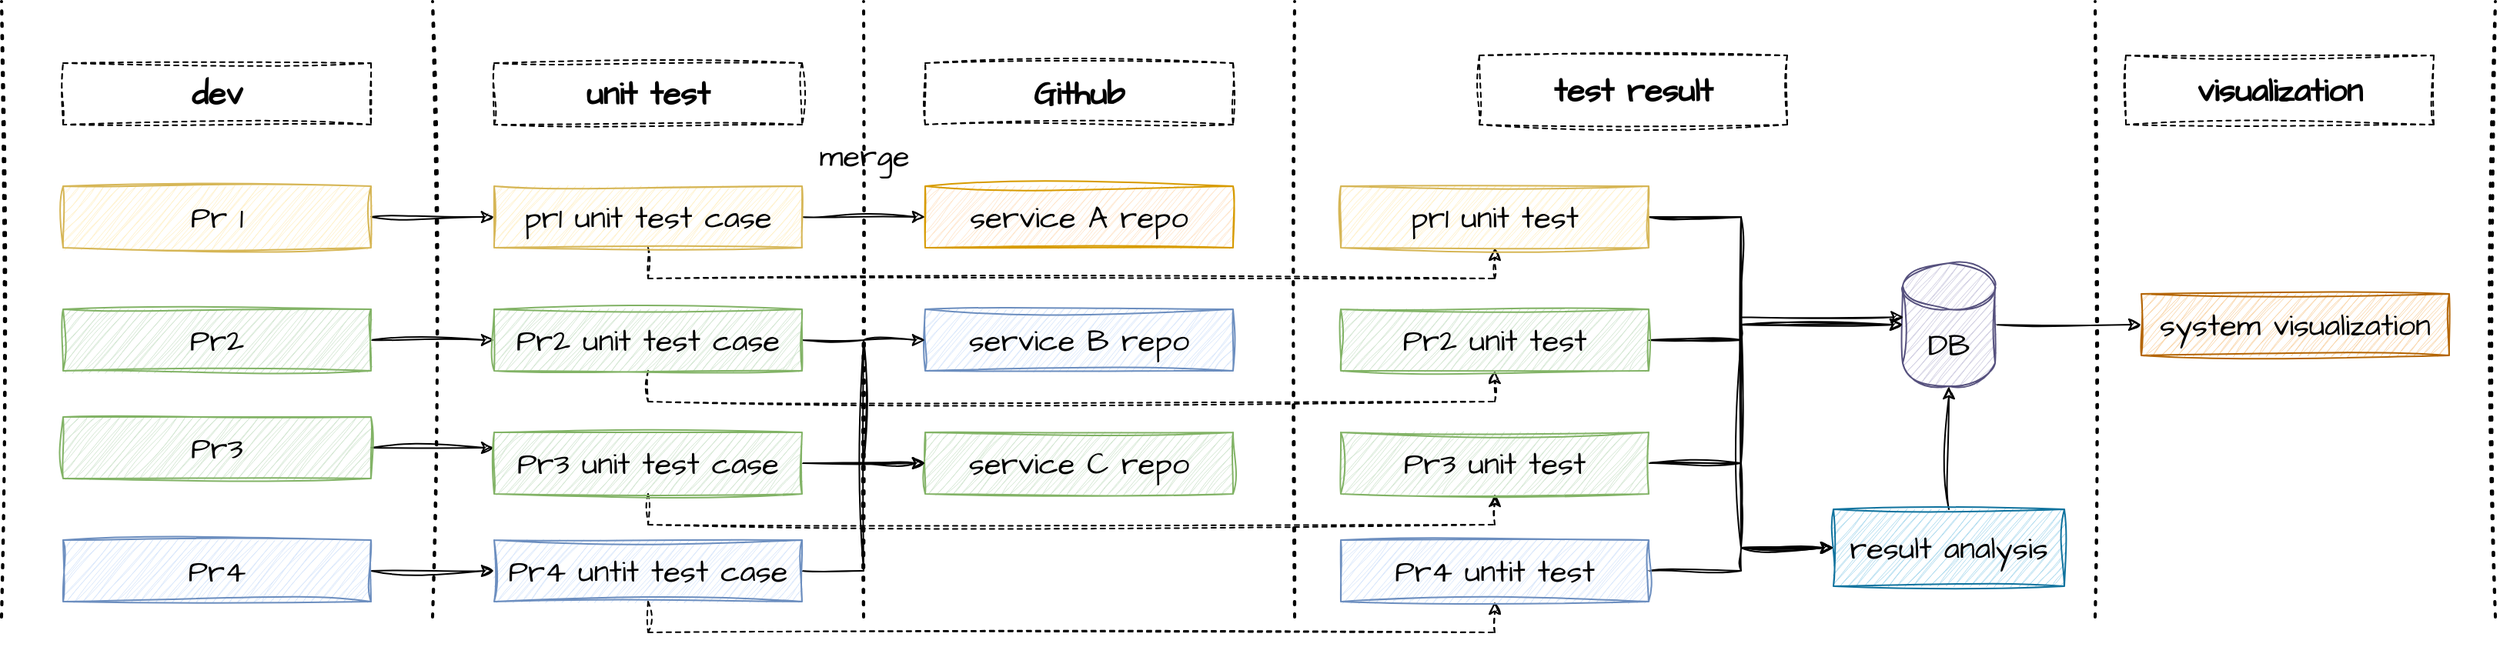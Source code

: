 <mxfile version="21.6.6" type="device" pages="6">
  <diagram id="i6FoC8FbBmVZUIVmeIOU" name="单元测试">
    <mxGraphModel dx="1850" dy="538" grid="1" gridSize="10" guides="1" tooltips="1" connect="1" arrows="1" fold="1" page="0" pageScale="1" pageWidth="827" pageHeight="1169" math="0" shadow="0">
      <root>
        <mxCell id="0" />
        <mxCell id="1" parent="0" />
        <mxCell id="TF2UlXALuil1vCM7z1Z0-2" value="Github" style="rounded=0;whiteSpace=wrap;html=1;sketch=1;hachureGap=4;jiggle=2;curveFitting=1;fontFamily=Architects Daughter;fontSource=https%3A%2F%2Ffonts.googleapis.com%2Fcss%3Ffamily%3DArchitects%2BDaughter;fontSize=21;fontStyle=1;dashed=1;" vertex="1" parent="1">
          <mxGeometry x="-120" y="80" width="200" height="40" as="geometry" />
        </mxCell>
        <mxCell id="TF2UlXALuil1vCM7z1Z0-3" value="dev" style="rounded=0;whiteSpace=wrap;html=1;sketch=1;hachureGap=4;jiggle=2;curveFitting=1;fontFamily=Architects Daughter;fontSource=https%3A%2F%2Ffonts.googleapis.com%2Fcss%3Ffamily%3DArchitects%2BDaughter;fontSize=21;fontStyle=1;dashed=1;" vertex="1" parent="1">
          <mxGeometry x="-680" y="80" width="200" height="40" as="geometry" />
        </mxCell>
        <mxCell id="TF2UlXALuil1vCM7z1Z0-6" value="" style="endArrow=none;dashed=1;html=1;dashPattern=1 3;strokeWidth=2;rounded=0;sketch=1;hachureGap=4;jiggle=2;curveFitting=1;fontFamily=Architects Daughter;fontSource=https%3A%2F%2Ffonts.googleapis.com%2Fcss%3Ffamily%3DArchitects%2BDaughter;fontSize=16;" edge="1" parent="1">
          <mxGeometry width="50" height="50" relative="1" as="geometry">
            <mxPoint x="-440" y="440" as="sourcePoint" />
            <mxPoint x="-440" y="40" as="targetPoint" />
          </mxGeometry>
        </mxCell>
        <mxCell id="TF2UlXALuil1vCM7z1Z0-7" value="" style="endArrow=none;dashed=1;html=1;dashPattern=1 3;strokeWidth=2;rounded=0;sketch=1;hachureGap=4;jiggle=2;curveFitting=1;fontFamily=Architects Daughter;fontSource=https%3A%2F%2Ffonts.googleapis.com%2Fcss%3Ffamily%3DArchitects%2BDaughter;fontSize=16;" edge="1" parent="1">
          <mxGeometry width="50" height="50" relative="1" as="geometry">
            <mxPoint x="-720" y="440" as="sourcePoint" />
            <mxPoint x="-720" y="40" as="targetPoint" />
          </mxGeometry>
        </mxCell>
        <mxCell id="TF2UlXALuil1vCM7z1Z0-13" value="service A repo" style="rounded=0;whiteSpace=wrap;html=1;sketch=1;hachureGap=4;jiggle=2;curveFitting=1;fontFamily=Architects Daughter;fontSource=https%3A%2F%2Ffonts.googleapis.com%2Fcss%3Ffamily%3DArchitects%2BDaughter;fontSize=20;fillColor=#ffe6cc;strokeColor=#d79b00;" vertex="1" parent="1">
          <mxGeometry x="-120" y="160" width="200" height="40" as="geometry" />
        </mxCell>
        <mxCell id="TF2UlXALuil1vCM7z1Z0-15" value="service B repo" style="rounded=0;whiteSpace=wrap;html=1;sketch=1;hachureGap=4;jiggle=2;curveFitting=1;fontFamily=Architects Daughter;fontSource=https%3A%2F%2Ffonts.googleapis.com%2Fcss%3Ffamily%3DArchitects%2BDaughter;fontSize=20;fillColor=#dae8fc;strokeColor=#6c8ebf;" vertex="1" parent="1">
          <mxGeometry x="-120" y="240" width="200" height="40" as="geometry" />
        </mxCell>
        <mxCell id="TF2UlXALuil1vCM7z1Z0-17" value="service C repo" style="rounded=0;whiteSpace=wrap;html=1;sketch=1;hachureGap=4;jiggle=2;curveFitting=1;fontFamily=Architects Daughter;fontSource=https%3A%2F%2Ffonts.googleapis.com%2Fcss%3Ffamily%3DArchitects%2BDaughter;fontSize=20;fillColor=#d5e8d4;strokeColor=#82b366;" vertex="1" parent="1">
          <mxGeometry x="-120" y="320" width="200" height="40" as="geometry" />
        </mxCell>
        <mxCell id="TF2UlXALuil1vCM7z1Z0-60" style="edgeStyle=orthogonalEdgeStyle;rounded=0;sketch=1;hachureGap=4;jiggle=2;curveFitting=1;orthogonalLoop=1;jettySize=auto;html=1;entryX=0;entryY=0.5;entryDx=0;entryDy=0;fontFamily=Architects Daughter;fontSource=https%3A%2F%2Ffonts.googleapis.com%2Fcss%3Ffamily%3DArchitects%2BDaughter;fontSize=16;" edge="1" parent="1" source="TF2UlXALuil1vCM7z1Z0-19" target="TF2UlXALuil1vCM7z1Z0-59">
          <mxGeometry relative="1" as="geometry" />
        </mxCell>
        <mxCell id="TF2UlXALuil1vCM7z1Z0-19" value="Pr 1" style="rounded=0;whiteSpace=wrap;html=1;sketch=1;hachureGap=4;jiggle=2;curveFitting=1;fontFamily=Architects Daughter;fontSource=https%3A%2F%2Ffonts.googleapis.com%2Fcss%3Ffamily%3DArchitects%2BDaughter;fontSize=20;fillColor=#fff2cc;strokeColor=#d6b656;" vertex="1" parent="1">
          <mxGeometry x="-680" y="160" width="200" height="40" as="geometry" />
        </mxCell>
        <mxCell id="TF2UlXALuil1vCM7z1Z0-66" style="edgeStyle=orthogonalEdgeStyle;rounded=0;sketch=1;hachureGap=4;jiggle=2;curveFitting=1;orthogonalLoop=1;jettySize=auto;html=1;entryX=0;entryY=0.5;entryDx=0;entryDy=0;fontFamily=Architects Daughter;fontSource=https%3A%2F%2Ffonts.googleapis.com%2Fcss%3Ffamily%3DArchitects%2BDaughter;fontSize=16;" edge="1" parent="1" source="TF2UlXALuil1vCM7z1Z0-21" target="TF2UlXALuil1vCM7z1Z0-61">
          <mxGeometry relative="1" as="geometry" />
        </mxCell>
        <mxCell id="TF2UlXALuil1vCM7z1Z0-21" value="Pr2" style="rounded=0;whiteSpace=wrap;html=1;sketch=1;hachureGap=4;jiggle=2;curveFitting=1;fontFamily=Architects Daughter;fontSource=https%3A%2F%2Ffonts.googleapis.com%2Fcss%3Ffamily%3DArchitects%2BDaughter;fontSize=20;fillColor=#d5e8d4;strokeColor=#82b366;" vertex="1" parent="1">
          <mxGeometry x="-680" y="240" width="200" height="40" as="geometry" />
        </mxCell>
        <mxCell id="TF2UlXALuil1vCM7z1Z0-67" style="edgeStyle=orthogonalEdgeStyle;rounded=0;sketch=1;hachureGap=4;jiggle=2;curveFitting=1;orthogonalLoop=1;jettySize=auto;html=1;entryX=0;entryY=0.25;entryDx=0;entryDy=0;fontFamily=Architects Daughter;fontSource=https%3A%2F%2Ffonts.googleapis.com%2Fcss%3Ffamily%3DArchitects%2BDaughter;fontSize=16;" edge="1" parent="1" source="TF2UlXALuil1vCM7z1Z0-23" target="TF2UlXALuil1vCM7z1Z0-62">
          <mxGeometry relative="1" as="geometry" />
        </mxCell>
        <mxCell id="TF2UlXALuil1vCM7z1Z0-23" value="Pr3" style="rounded=0;whiteSpace=wrap;html=1;sketch=1;hachureGap=4;jiggle=2;curveFitting=1;fontFamily=Architects Daughter;fontSource=https%3A%2F%2Ffonts.googleapis.com%2Fcss%3Ffamily%3DArchitects%2BDaughter;fontSize=20;fillColor=#d5e8d4;strokeColor=#82b366;" vertex="1" parent="1">
          <mxGeometry x="-680" y="310" width="200" height="40" as="geometry" />
        </mxCell>
        <mxCell id="TF2UlXALuil1vCM7z1Z0-68" style="edgeStyle=orthogonalEdgeStyle;rounded=0;sketch=1;hachureGap=4;jiggle=2;curveFitting=1;orthogonalLoop=1;jettySize=auto;html=1;fontFamily=Architects Daughter;fontSource=https%3A%2F%2Ffonts.googleapis.com%2Fcss%3Ffamily%3DArchitects%2BDaughter;fontSize=16;" edge="1" parent="1" source="TF2UlXALuil1vCM7z1Z0-25" target="TF2UlXALuil1vCM7z1Z0-64">
          <mxGeometry relative="1" as="geometry" />
        </mxCell>
        <mxCell id="TF2UlXALuil1vCM7z1Z0-25" value="Pr4" style="rounded=0;whiteSpace=wrap;html=1;sketch=1;hachureGap=4;jiggle=2;curveFitting=1;fontFamily=Architects Daughter;fontSource=https%3A%2F%2Ffonts.googleapis.com%2Fcss%3Ffamily%3DArchitects%2BDaughter;fontSize=20;fillColor=#dae8fc;strokeColor=#6c8ebf;" vertex="1" parent="1">
          <mxGeometry x="-680" y="390" width="200" height="40" as="geometry" />
        </mxCell>
        <mxCell id="TF2UlXALuil1vCM7z1Z0-56" value="" style="endArrow=none;dashed=1;html=1;dashPattern=1 3;strokeWidth=2;rounded=0;sketch=1;hachureGap=4;jiggle=2;curveFitting=1;fontFamily=Architects Daughter;fontSource=https%3A%2F%2Ffonts.googleapis.com%2Fcss%3Ffamily%3DArchitects%2BDaughter;fontSize=16;" edge="1" parent="1">
          <mxGeometry width="50" height="50" relative="1" as="geometry">
            <mxPoint x="-160" y="440" as="sourcePoint" />
            <mxPoint x="-160" y="40" as="targetPoint" />
          </mxGeometry>
        </mxCell>
        <mxCell id="TF2UlXALuil1vCM7z1Z0-57" value="" style="endArrow=none;dashed=1;html=1;dashPattern=1 3;strokeWidth=2;rounded=0;sketch=1;hachureGap=4;jiggle=2;curveFitting=1;fontFamily=Architects Daughter;fontSource=https%3A%2F%2Ffonts.googleapis.com%2Fcss%3Ffamily%3DArchitects%2BDaughter;fontSize=16;" edge="1" parent="1">
          <mxGeometry width="50" height="50" relative="1" as="geometry">
            <mxPoint x="120" y="440" as="sourcePoint" />
            <mxPoint x="120" y="40" as="targetPoint" />
          </mxGeometry>
        </mxCell>
        <mxCell id="TF2UlXALuil1vCM7z1Z0-58" value="unit test" style="rounded=0;whiteSpace=wrap;html=1;sketch=1;hachureGap=4;jiggle=2;curveFitting=1;fontFamily=Architects Daughter;fontSource=https%3A%2F%2Ffonts.googleapis.com%2Fcss%3Ffamily%3DArchitects%2BDaughter;fontSize=21;fontStyle=1;dashed=1;" vertex="1" parent="1">
          <mxGeometry x="-400" y="80" width="200" height="40" as="geometry" />
        </mxCell>
        <mxCell id="TF2UlXALuil1vCM7z1Z0-70" style="edgeStyle=orthogonalEdgeStyle;rounded=0;sketch=1;hachureGap=4;jiggle=2;curveFitting=1;orthogonalLoop=1;jettySize=auto;html=1;fontFamily=Architects Daughter;fontSource=https%3A%2F%2Ffonts.googleapis.com%2Fcss%3Ffamily%3DArchitects%2BDaughter;fontSize=16;" edge="1" parent="1" source="TF2UlXALuil1vCM7z1Z0-59" target="TF2UlXALuil1vCM7z1Z0-13">
          <mxGeometry relative="1" as="geometry" />
        </mxCell>
        <mxCell id="l1ccmxHuHUK2rZeZ2zcT-31" style="edgeStyle=orthogonalEdgeStyle;rounded=0;sketch=1;hachureGap=4;jiggle=2;curveFitting=1;orthogonalLoop=1;jettySize=auto;html=1;entryX=0.5;entryY=1;entryDx=0;entryDy=0;fontFamily=Architects Daughter;fontSource=https%3A%2F%2Ffonts.googleapis.com%2Fcss%3Ffamily%3DArchitects%2BDaughter;fontSize=16;dashed=1;" edge="1" parent="1" source="TF2UlXALuil1vCM7z1Z0-59" target="l1ccmxHuHUK2rZeZ2zcT-19">
          <mxGeometry relative="1" as="geometry">
            <Array as="points">
              <mxPoint x="-300" y="220" />
              <mxPoint x="250" y="220" />
            </Array>
          </mxGeometry>
        </mxCell>
        <mxCell id="TF2UlXALuil1vCM7z1Z0-59" value="pr1 unit test case" style="rounded=0;whiteSpace=wrap;html=1;sketch=1;hachureGap=4;jiggle=2;curveFitting=1;fontFamily=Architects Daughter;fontSource=https%3A%2F%2Ffonts.googleapis.com%2Fcss%3Ffamily%3DArchitects%2BDaughter;fontSize=20;fillColor=#fff2cc;strokeColor=#d6b656;" vertex="1" parent="1">
          <mxGeometry x="-400" y="160" width="200" height="40" as="geometry" />
        </mxCell>
        <mxCell id="TF2UlXALuil1vCM7z1Z0-71" style="edgeStyle=orthogonalEdgeStyle;rounded=0;sketch=1;hachureGap=4;jiggle=2;curveFitting=1;orthogonalLoop=1;jettySize=auto;html=1;entryX=0;entryY=0.5;entryDx=0;entryDy=0;fontFamily=Architects Daughter;fontSource=https%3A%2F%2Ffonts.googleapis.com%2Fcss%3Ffamily%3DArchitects%2BDaughter;fontSize=16;" edge="1" parent="1" source="TF2UlXALuil1vCM7z1Z0-61" target="TF2UlXALuil1vCM7z1Z0-17">
          <mxGeometry relative="1" as="geometry" />
        </mxCell>
        <mxCell id="l1ccmxHuHUK2rZeZ2zcT-32" style="edgeStyle=orthogonalEdgeStyle;rounded=0;sketch=1;hachureGap=4;jiggle=2;curveFitting=1;orthogonalLoop=1;jettySize=auto;html=1;entryX=0.5;entryY=1;entryDx=0;entryDy=0;fontFamily=Architects Daughter;fontSource=https%3A%2F%2Ffonts.googleapis.com%2Fcss%3Ffamily%3DArchitects%2BDaughter;fontSize=16;dashed=1;" edge="1" parent="1" source="TF2UlXALuil1vCM7z1Z0-61" target="l1ccmxHuHUK2rZeZ2zcT-20">
          <mxGeometry relative="1" as="geometry">
            <Array as="points">
              <mxPoint x="-300" y="300" />
              <mxPoint x="250" y="300" />
            </Array>
          </mxGeometry>
        </mxCell>
        <mxCell id="TF2UlXALuil1vCM7z1Z0-61" value="Pr2 unit test case" style="rounded=0;whiteSpace=wrap;html=1;sketch=1;hachureGap=4;jiggle=2;curveFitting=1;fontFamily=Architects Daughter;fontSource=https%3A%2F%2Ffonts.googleapis.com%2Fcss%3Ffamily%3DArchitects%2BDaughter;fontSize=20;fillColor=#d5e8d4;strokeColor=#82b366;" vertex="1" parent="1">
          <mxGeometry x="-400" y="240" width="200" height="40" as="geometry" />
        </mxCell>
        <mxCell id="TF2UlXALuil1vCM7z1Z0-72" style="edgeStyle=orthogonalEdgeStyle;rounded=0;sketch=1;hachureGap=4;jiggle=2;curveFitting=1;orthogonalLoop=1;jettySize=auto;html=1;fontFamily=Architects Daughter;fontSource=https%3A%2F%2Ffonts.googleapis.com%2Fcss%3Ffamily%3DArchitects%2BDaughter;fontSize=16;" edge="1" parent="1" source="TF2UlXALuil1vCM7z1Z0-62" target="TF2UlXALuil1vCM7z1Z0-17">
          <mxGeometry relative="1" as="geometry" />
        </mxCell>
        <mxCell id="l1ccmxHuHUK2rZeZ2zcT-33" style="edgeStyle=orthogonalEdgeStyle;rounded=0;sketch=1;hachureGap=4;jiggle=2;curveFitting=1;orthogonalLoop=1;jettySize=auto;html=1;entryX=0.5;entryY=1;entryDx=0;entryDy=0;fontFamily=Architects Daughter;fontSource=https%3A%2F%2Ffonts.googleapis.com%2Fcss%3Ffamily%3DArchitects%2BDaughter;fontSize=16;dashed=1;" edge="1" parent="1" source="TF2UlXALuil1vCM7z1Z0-62" target="l1ccmxHuHUK2rZeZ2zcT-21">
          <mxGeometry relative="1" as="geometry">
            <Array as="points">
              <mxPoint x="-300" y="380" />
              <mxPoint x="250" y="380" />
            </Array>
          </mxGeometry>
        </mxCell>
        <mxCell id="TF2UlXALuil1vCM7z1Z0-62" value="Pr3 unit test case" style="rounded=0;whiteSpace=wrap;html=1;sketch=1;hachureGap=4;jiggle=2;curveFitting=1;fontFamily=Architects Daughter;fontSource=https%3A%2F%2Ffonts.googleapis.com%2Fcss%3Ffamily%3DArchitects%2BDaughter;fontSize=20;fillColor=#d5e8d4;strokeColor=#82b366;" vertex="1" parent="1">
          <mxGeometry x="-400" y="320" width="200" height="40" as="geometry" />
        </mxCell>
        <mxCell id="TF2UlXALuil1vCM7z1Z0-65" style="edgeStyle=orthogonalEdgeStyle;rounded=0;sketch=1;hachureGap=4;jiggle=2;curveFitting=1;orthogonalLoop=1;jettySize=auto;html=1;entryX=0;entryY=0.5;entryDx=0;entryDy=0;fontFamily=Architects Daughter;fontSource=https%3A%2F%2Ffonts.googleapis.com%2Fcss%3Ffamily%3DArchitects%2BDaughter;fontSize=16;" edge="1" parent="1" source="TF2UlXALuil1vCM7z1Z0-64" target="TF2UlXALuil1vCM7z1Z0-15">
          <mxGeometry relative="1" as="geometry" />
        </mxCell>
        <mxCell id="l1ccmxHuHUK2rZeZ2zcT-34" style="edgeStyle=orthogonalEdgeStyle;rounded=0;sketch=1;hachureGap=4;jiggle=2;curveFitting=1;orthogonalLoop=1;jettySize=auto;html=1;entryX=0.5;entryY=1;entryDx=0;entryDy=0;fontFamily=Architects Daughter;fontSource=https%3A%2F%2Ffonts.googleapis.com%2Fcss%3Ffamily%3DArchitects%2BDaughter;fontSize=16;dashed=1;" edge="1" parent="1" source="TF2UlXALuil1vCM7z1Z0-64" target="l1ccmxHuHUK2rZeZ2zcT-22">
          <mxGeometry relative="1" as="geometry">
            <Array as="points">
              <mxPoint x="-300" y="450" />
              <mxPoint x="250" y="450" />
            </Array>
          </mxGeometry>
        </mxCell>
        <mxCell id="TF2UlXALuil1vCM7z1Z0-64" value="Pr4 untit test case" style="rounded=0;whiteSpace=wrap;html=1;sketch=1;hachureGap=4;jiggle=2;curveFitting=1;fontFamily=Architects Daughter;fontSource=https%3A%2F%2Ffonts.googleapis.com%2Fcss%3Ffamily%3DArchitects%2BDaughter;fontSize=20;fillColor=#dae8fc;strokeColor=#6c8ebf;" vertex="1" parent="1">
          <mxGeometry x="-400" y="390" width="200" height="40" as="geometry" />
        </mxCell>
        <mxCell id="TF2UlXALuil1vCM7z1Z0-69" value="merge" style="text;html=1;align=center;verticalAlign=middle;resizable=0;points=[];autosize=1;strokeColor=none;fillColor=none;fontSize=20;fontFamily=Architects Daughter;" vertex="1" parent="1">
          <mxGeometry x="-200" y="120" width="80" height="40" as="geometry" />
        </mxCell>
        <mxCell id="l1ccmxHuHUK2rZeZ2zcT-1" value="test result" style="rounded=0;whiteSpace=wrap;html=1;sketch=1;hachureGap=4;jiggle=2;curveFitting=1;fontFamily=Architects Daughter;fontSource=https%3A%2F%2Ffonts.googleapis.com%2Fcss%3Ffamily%3DArchitects%2BDaughter;fontSize=21;fontStyle=1;dashed=1;" vertex="1" parent="1">
          <mxGeometry x="240" y="75" width="200" height="45" as="geometry" />
        </mxCell>
        <mxCell id="l1ccmxHuHUK2rZeZ2zcT-2" value="" style="endArrow=none;dashed=1;html=1;dashPattern=1 3;strokeWidth=2;rounded=0;sketch=1;hachureGap=4;jiggle=2;curveFitting=1;fontFamily=Architects Daughter;fontSource=https%3A%2F%2Ffonts.googleapis.com%2Fcss%3Ffamily%3DArchitects%2BDaughter;fontSize=16;" edge="1" parent="1">
          <mxGeometry width="50" height="50" relative="1" as="geometry">
            <mxPoint x="640" y="440" as="sourcePoint" />
            <mxPoint x="640" y="40" as="targetPoint" />
          </mxGeometry>
        </mxCell>
        <mxCell id="l1ccmxHuHUK2rZeZ2zcT-9" style="edgeStyle=orthogonalEdgeStyle;rounded=0;sketch=1;hachureGap=4;jiggle=2;curveFitting=1;orthogonalLoop=1;jettySize=auto;html=1;fontFamily=Architects Daughter;fontSource=https%3A%2F%2Ffonts.googleapis.com%2Fcss%3Ffamily%3DArchitects%2BDaughter;fontSize=16;" edge="1" parent="1" source="l1ccmxHuHUK2rZeZ2zcT-10" target="l1ccmxHuHUK2rZeZ2zcT-13">
          <mxGeometry relative="1" as="geometry" />
        </mxCell>
        <mxCell id="l1ccmxHuHUK2rZeZ2zcT-10" value="DB" style="shape=cylinder3;whiteSpace=wrap;html=1;boundedLbl=1;backgroundOutline=1;size=15;sketch=1;hachureGap=4;jiggle=2;curveFitting=1;fontFamily=Architects Daughter;fontSource=https%3A%2F%2Ffonts.googleapis.com%2Fcss%3Ffamily%3DArchitects%2BDaughter;fontSize=20;fillColor=#d0cee2;strokeColor=#56517e;" vertex="1" parent="1">
          <mxGeometry x="515" y="210" width="60" height="80" as="geometry" />
        </mxCell>
        <mxCell id="l1ccmxHuHUK2rZeZ2zcT-11" value="visualization" style="rounded=0;whiteSpace=wrap;html=1;sketch=1;hachureGap=4;jiggle=2;curveFitting=1;fontFamily=Architects Daughter;fontSource=https%3A%2F%2Ffonts.googleapis.com%2Fcss%3Ffamily%3DArchitects%2BDaughter;fontSize=21;fontStyle=1;dashed=1;" vertex="1" parent="1">
          <mxGeometry x="660" y="75" width="200" height="45" as="geometry" />
        </mxCell>
        <mxCell id="l1ccmxHuHUK2rZeZ2zcT-12" value="" style="endArrow=none;dashed=1;html=1;dashPattern=1 3;strokeWidth=2;rounded=0;sketch=1;hachureGap=4;jiggle=2;curveFitting=1;fontFamily=Architects Daughter;fontSource=https%3A%2F%2Ffonts.googleapis.com%2Fcss%3Ffamily%3DArchitects%2BDaughter;fontSize=16;" edge="1" parent="1">
          <mxGeometry width="50" height="50" relative="1" as="geometry">
            <mxPoint x="900" y="440" as="sourcePoint" />
            <mxPoint x="900" y="40" as="targetPoint" />
          </mxGeometry>
        </mxCell>
        <mxCell id="l1ccmxHuHUK2rZeZ2zcT-13" value="system visualization" style="rounded=0;whiteSpace=wrap;html=1;sketch=1;hachureGap=4;jiggle=2;curveFitting=1;fontFamily=Architects Daughter;fontSource=https%3A%2F%2Ffonts.googleapis.com%2Fcss%3Ffamily%3DArchitects%2BDaughter;fontSize=20;fillColor=#fad7ac;strokeColor=#b46504;" vertex="1" parent="1">
          <mxGeometry x="670" y="230" width="200" height="40" as="geometry" />
        </mxCell>
        <mxCell id="l1ccmxHuHUK2rZeZ2zcT-30" style="edgeStyle=orthogonalEdgeStyle;rounded=0;sketch=1;hachureGap=4;jiggle=2;curveFitting=1;orthogonalLoop=1;jettySize=auto;html=1;entryX=0.5;entryY=1;entryDx=0;entryDy=0;entryPerimeter=0;fontFamily=Architects Daughter;fontSource=https%3A%2F%2Ffonts.googleapis.com%2Fcss%3Ffamily%3DArchitects%2BDaughter;fontSize=16;" edge="1" parent="1" source="l1ccmxHuHUK2rZeZ2zcT-15" target="l1ccmxHuHUK2rZeZ2zcT-10">
          <mxGeometry relative="1" as="geometry" />
        </mxCell>
        <mxCell id="l1ccmxHuHUK2rZeZ2zcT-15" value="&lt;div&gt;result analysis&lt;/div&gt;" style="rounded=0;whiteSpace=wrap;html=1;sketch=1;hachureGap=4;jiggle=2;curveFitting=1;fontFamily=Architects Daughter;fontSource=https%3A%2F%2Ffonts.googleapis.com%2Fcss%3Ffamily%3DArchitects%2BDaughter;fontSize=20;fillColor=#b1ddf0;strokeColor=#10739e;" vertex="1" parent="1">
          <mxGeometry x="470" y="370" width="150" height="50" as="geometry" />
        </mxCell>
        <mxCell id="l1ccmxHuHUK2rZeZ2zcT-23" style="edgeStyle=orthogonalEdgeStyle;rounded=0;sketch=1;hachureGap=4;jiggle=2;curveFitting=1;orthogonalLoop=1;jettySize=auto;html=1;fontFamily=Architects Daughter;fontSource=https%3A%2F%2Ffonts.googleapis.com%2Fcss%3Ffamily%3DArchitects%2BDaughter;fontSize=16;" edge="1" parent="1" source="l1ccmxHuHUK2rZeZ2zcT-19" target="l1ccmxHuHUK2rZeZ2zcT-15">
          <mxGeometry relative="1" as="geometry">
            <Array as="points">
              <mxPoint x="410" y="180" />
              <mxPoint x="410" y="395" />
            </Array>
          </mxGeometry>
        </mxCell>
        <mxCell id="l1ccmxHuHUK2rZeZ2zcT-27" style="edgeStyle=orthogonalEdgeStyle;rounded=0;sketch=1;hachureGap=4;jiggle=2;curveFitting=1;orthogonalLoop=1;jettySize=auto;html=1;fontFamily=Architects Daughter;fontSource=https%3A%2F%2Ffonts.googleapis.com%2Fcss%3Ffamily%3DArchitects%2BDaughter;fontSize=16;" edge="1" parent="1" source="l1ccmxHuHUK2rZeZ2zcT-19" target="l1ccmxHuHUK2rZeZ2zcT-10">
          <mxGeometry relative="1" as="geometry">
            <Array as="points">
              <mxPoint x="410" y="180" />
              <mxPoint x="410" y="250" />
            </Array>
          </mxGeometry>
        </mxCell>
        <mxCell id="l1ccmxHuHUK2rZeZ2zcT-19" value="pr1 unit test" style="rounded=0;whiteSpace=wrap;html=1;sketch=1;hachureGap=4;jiggle=2;curveFitting=1;fontFamily=Architects Daughter;fontSource=https%3A%2F%2Ffonts.googleapis.com%2Fcss%3Ffamily%3DArchitects%2BDaughter;fontSize=20;fillColor=#fff2cc;strokeColor=#d6b656;" vertex="1" parent="1">
          <mxGeometry x="150" y="160" width="200" height="40" as="geometry" />
        </mxCell>
        <mxCell id="l1ccmxHuHUK2rZeZ2zcT-24" style="edgeStyle=orthogonalEdgeStyle;rounded=0;sketch=1;hachureGap=4;jiggle=2;curveFitting=1;orthogonalLoop=1;jettySize=auto;html=1;entryX=0;entryY=0.5;entryDx=0;entryDy=0;fontFamily=Architects Daughter;fontSource=https%3A%2F%2Ffonts.googleapis.com%2Fcss%3Ffamily%3DArchitects%2BDaughter;fontSize=16;" edge="1" parent="1" source="l1ccmxHuHUK2rZeZ2zcT-20" target="l1ccmxHuHUK2rZeZ2zcT-15">
          <mxGeometry relative="1" as="geometry" />
        </mxCell>
        <mxCell id="l1ccmxHuHUK2rZeZ2zcT-28" style="edgeStyle=orthogonalEdgeStyle;rounded=0;sketch=1;hachureGap=4;jiggle=2;curveFitting=1;orthogonalLoop=1;jettySize=auto;html=1;fontFamily=Architects Daughter;fontSource=https%3A%2F%2Ffonts.googleapis.com%2Fcss%3Ffamily%3DArchitects%2BDaughter;fontSize=16;" edge="1" parent="1" source="l1ccmxHuHUK2rZeZ2zcT-20" target="l1ccmxHuHUK2rZeZ2zcT-10">
          <mxGeometry relative="1" as="geometry">
            <Array as="points">
              <mxPoint x="410" y="260" />
              <mxPoint x="410" y="250" />
            </Array>
          </mxGeometry>
        </mxCell>
        <mxCell id="l1ccmxHuHUK2rZeZ2zcT-20" value="Pr2 unit test" style="rounded=0;whiteSpace=wrap;html=1;sketch=1;hachureGap=4;jiggle=2;curveFitting=1;fontFamily=Architects Daughter;fontSource=https%3A%2F%2Ffonts.googleapis.com%2Fcss%3Ffamily%3DArchitects%2BDaughter;fontSize=20;fillColor=#d5e8d4;strokeColor=#82b366;" vertex="1" parent="1">
          <mxGeometry x="150" y="240" width="200" height="40" as="geometry" />
        </mxCell>
        <mxCell id="l1ccmxHuHUK2rZeZ2zcT-25" style="edgeStyle=orthogonalEdgeStyle;rounded=0;sketch=1;hachureGap=4;jiggle=2;curveFitting=1;orthogonalLoop=1;jettySize=auto;html=1;entryX=0;entryY=0.5;entryDx=0;entryDy=0;fontFamily=Architects Daughter;fontSource=https%3A%2F%2Ffonts.googleapis.com%2Fcss%3Ffamily%3DArchitects%2BDaughter;fontSize=16;" edge="1" parent="1" source="l1ccmxHuHUK2rZeZ2zcT-21" target="l1ccmxHuHUK2rZeZ2zcT-15">
          <mxGeometry relative="1" as="geometry" />
        </mxCell>
        <mxCell id="l1ccmxHuHUK2rZeZ2zcT-29" style="edgeStyle=orthogonalEdgeStyle;rounded=0;sketch=1;hachureGap=4;jiggle=2;curveFitting=1;orthogonalLoop=1;jettySize=auto;html=1;entryX=0.011;entryY=0.439;entryDx=0;entryDy=0;entryPerimeter=0;fontFamily=Architects Daughter;fontSource=https%3A%2F%2Ffonts.googleapis.com%2Fcss%3Ffamily%3DArchitects%2BDaughter;fontSize=16;" edge="1" parent="1" source="l1ccmxHuHUK2rZeZ2zcT-21" target="l1ccmxHuHUK2rZeZ2zcT-10">
          <mxGeometry relative="1" as="geometry">
            <Array as="points">
              <mxPoint x="410" y="340" />
              <mxPoint x="410" y="245" />
            </Array>
          </mxGeometry>
        </mxCell>
        <mxCell id="l1ccmxHuHUK2rZeZ2zcT-21" value="Pr3 unit test" style="rounded=0;whiteSpace=wrap;html=1;sketch=1;hachureGap=4;jiggle=2;curveFitting=1;fontFamily=Architects Daughter;fontSource=https%3A%2F%2Ffonts.googleapis.com%2Fcss%3Ffamily%3DArchitects%2BDaughter;fontSize=20;fillColor=#d5e8d4;strokeColor=#82b366;" vertex="1" parent="1">
          <mxGeometry x="150" y="320" width="200" height="40" as="geometry" />
        </mxCell>
        <mxCell id="l1ccmxHuHUK2rZeZ2zcT-26" style="edgeStyle=orthogonalEdgeStyle;rounded=0;sketch=1;hachureGap=4;jiggle=2;curveFitting=1;orthogonalLoop=1;jettySize=auto;html=1;fontFamily=Architects Daughter;fontSource=https%3A%2F%2Ffonts.googleapis.com%2Fcss%3Ffamily%3DArchitects%2BDaughter;fontSize=16;entryX=0;entryY=0.5;entryDx=0;entryDy=0;" edge="1" parent="1" source="l1ccmxHuHUK2rZeZ2zcT-22" target="l1ccmxHuHUK2rZeZ2zcT-15">
          <mxGeometry relative="1" as="geometry">
            <mxPoint x="390" y="290" as="targetPoint" />
          </mxGeometry>
        </mxCell>
        <mxCell id="l1ccmxHuHUK2rZeZ2zcT-22" value="Pr4 untit test" style="rounded=0;whiteSpace=wrap;html=1;sketch=1;hachureGap=4;jiggle=2;curveFitting=1;fontFamily=Architects Daughter;fontSource=https%3A%2F%2Ffonts.googleapis.com%2Fcss%3Ffamily%3DArchitects%2BDaughter;fontSize=20;fillColor=#dae8fc;strokeColor=#6c8ebf;" vertex="1" parent="1">
          <mxGeometry x="150" y="390" width="200" height="40" as="geometry" />
        </mxCell>
      </root>
    </mxGraphModel>
  </diagram>
  <diagram name="组件测试(强依赖)" id="A4Dr6slJITa8cNyoYFNi">
    <mxGraphModel dx="875" dy="848" grid="1" gridSize="10" guides="1" tooltips="1" connect="1" arrows="1" fold="1" page="0" pageScale="1" pageWidth="827" pageHeight="1169" background="none" math="0" shadow="0">
      <root>
        <mxCell id="0" />
        <mxCell id="1" parent="0" />
        <mxCell id="hPod2Ju_sH7_v_TxWqmg-9" value="" style="rounded=0;whiteSpace=wrap;html=1;sketch=1;hachureGap=4;jiggle=2;curveFitting=1;fontFamily=Architects Daughter;fontSource=https%3A%2F%2Ffonts.googleapis.com%2Fcss%3Ffamily%3DArchitects%2BDaughter;fontSize=15;dashed=1;" vertex="1" parent="1">
          <mxGeometry x="200" width="240" height="360" as="geometry" />
        </mxCell>
        <mxCell id="hPod2Ju_sH7_v_TxWqmg-1" value="" style="rounded=0;whiteSpace=wrap;html=1;sketch=1;hachureGap=4;jiggle=2;curveFitting=1;fontFamily=Architects Daughter;fontSource=https%3A%2F%2Ffonts.googleapis.com%2Fcss%3Ffamily%3DArchitects%2BDaughter;fontSize=15;fillColor=#e1d5e7;strokeColor=#9673a6;" vertex="1" parent="1">
          <mxGeometry x="230" y="10" width="180" height="270" as="geometry" />
        </mxCell>
        <mxCell id="hPod2Ju_sH7_v_TxWqmg-2" value="service A" style="rounded=0;whiteSpace=wrap;html=1;sketch=1;hachureGap=4;jiggle=2;curveFitting=1;fontFamily=Architects Daughter;fontSource=https%3A%2F%2Ffonts.googleapis.com%2Fcss%3Ffamily%3DArchitects%2BDaughter;fontSize=15;fillColor=#f8cecc;strokeColor=#b85450;" vertex="1" parent="1">
          <mxGeometry x="260" y="50" width="120" height="40" as="geometry" />
        </mxCell>
        <mxCell id="hPod2Ju_sH7_v_TxWqmg-3" value="service B" style="rounded=0;whiteSpace=wrap;html=1;sketch=1;hachureGap=4;jiggle=2;curveFitting=1;fontFamily=Architects Daughter;fontSource=https%3A%2F%2Ffonts.googleapis.com%2Fcss%3Ffamily%3DArchitects%2BDaughter;fontSize=15;" vertex="1" parent="1">
          <mxGeometry x="260" y="110" width="120" height="40" as="geometry" />
        </mxCell>
        <mxCell id="hPod2Ju_sH7_v_TxWqmg-4" value="service ***" style="rounded=0;whiteSpace=wrap;html=1;sketch=1;hachureGap=4;jiggle=2;curveFitting=1;fontFamily=Architects Daughter;fontSource=https%3A%2F%2Ffonts.googleapis.com%2Fcss%3Ffamily%3DArchitects%2BDaughter;fontSize=15;" vertex="1" parent="1">
          <mxGeometry x="260" y="170" width="120" height="40" as="geometry" />
        </mxCell>
        <mxCell id="hPod2Ju_sH7_v_TxWqmg-5" value="service N" style="rounded=0;whiteSpace=wrap;html=1;sketch=1;hachureGap=4;jiggle=2;curveFitting=1;fontFamily=Architects Daughter;fontSource=https%3A%2F%2Ffonts.googleapis.com%2Fcss%3Ffamily%3DArchitects%2BDaughter;fontSize=15;" vertex="1" parent="1">
          <mxGeometry x="260" y="230" width="120" height="40" as="geometry" />
        </mxCell>
        <mxCell id="hPod2Ju_sH7_v_TxWqmg-7" value="physical environment" style="text;html=1;align=center;verticalAlign=middle;resizable=0;points=[];autosize=1;strokeColor=none;fillColor=none;fontSize=15;fontFamily=Architects Daughter;" vertex="1" parent="1">
          <mxGeometry x="235" y="15" width="170" height="30" as="geometry" />
        </mxCell>
        <mxCell id="hPod2Ju_sH7_v_TxWqmg-10" value="test resources prepare" style="text;html=1;align=center;verticalAlign=middle;resizable=0;points=[];autosize=1;strokeColor=none;fillColor=none;fontSize=19;fontFamily=Architects Daughter;fontStyle=1" vertex="1" parent="1">
          <mxGeometry x="195" y="-75" width="250" height="40" as="geometry" />
        </mxCell>
        <mxCell id="hPod2Ju_sH7_v_TxWqmg-11" value="update service A" style="rounded=0;whiteSpace=wrap;html=1;sketch=1;hachureGap=4;jiggle=2;curveFitting=1;fontFamily=Architects Daughter;fontSource=https%3A%2F%2Ffonts.googleapis.com%2Fcss%3Ffamily%3DArchitects%2BDaughter;fontSize=15;fillColor=#d5e8d4;strokeColor=#82b366;" vertex="1" parent="1">
          <mxGeometry x="235" y="300" width="170" height="40" as="geometry" />
        </mxCell>
        <mxCell id="hPod2Ju_sH7_v_TxWqmg-29" value="" style="rounded=0;whiteSpace=wrap;html=1;sketch=1;hachureGap=4;jiggle=2;curveFitting=1;fontFamily=Architects Daughter;fontSource=https%3A%2F%2Ffonts.googleapis.com%2Fcss%3Ffamily%3DArchitects%2BDaughter;fontSize=15;dashed=1;" vertex="1" parent="1">
          <mxGeometry x="560" width="240" height="360" as="geometry" />
        </mxCell>
        <mxCell id="hPod2Ju_sH7_v_TxWqmg-30" value="" style="rounded=0;whiteSpace=wrap;html=1;sketch=1;hachureGap=4;jiggle=2;curveFitting=1;fontFamily=Architects Daughter;fontSource=https%3A%2F%2Ffonts.googleapis.com%2Fcss%3Ffamily%3DArchitects%2BDaughter;fontSize=15;fillColor=#e1d5e7;strokeColor=#9673a6;" vertex="1" parent="1">
          <mxGeometry x="590" y="10" width="180" height="270" as="geometry" />
        </mxCell>
        <mxCell id="hPod2Ju_sH7_v_TxWqmg-32" value="service B" style="rounded=0;whiteSpace=wrap;html=1;sketch=1;hachureGap=4;jiggle=2;curveFitting=1;fontFamily=Architects Daughter;fontSource=https%3A%2F%2Ffonts.googleapis.com%2Fcss%3Ffamily%3DArchitects%2BDaughter;fontSize=15;" vertex="1" parent="1">
          <mxGeometry x="620" y="110" width="120" height="40" as="geometry" />
        </mxCell>
        <mxCell id="hPod2Ju_sH7_v_TxWqmg-33" value="service ***" style="rounded=0;whiteSpace=wrap;html=1;sketch=1;hachureGap=4;jiggle=2;curveFitting=1;fontFamily=Architects Daughter;fontSource=https%3A%2F%2Ffonts.googleapis.com%2Fcss%3Ffamily%3DArchitects%2BDaughter;fontSize=15;" vertex="1" parent="1">
          <mxGeometry x="620" y="170" width="120" height="40" as="geometry" />
        </mxCell>
        <mxCell id="hPod2Ju_sH7_v_TxWqmg-34" value="service N" style="rounded=0;whiteSpace=wrap;html=1;sketch=1;hachureGap=4;jiggle=2;curveFitting=1;fontFamily=Architects Daughter;fontSource=https%3A%2F%2Ffonts.googleapis.com%2Fcss%3Ffamily%3DArchitects%2BDaughter;fontSize=15;" vertex="1" parent="1">
          <mxGeometry x="620" y="230" width="120" height="40" as="geometry" />
        </mxCell>
        <mxCell id="hPod2Ju_sH7_v_TxWqmg-35" value="physical environment" style="text;html=1;align=center;verticalAlign=middle;resizable=0;points=[];autosize=1;strokeColor=none;fillColor=none;fontSize=15;fontFamily=Architects Daughter;" vertex="1" parent="1">
          <mxGeometry x="595" y="15" width="170" height="30" as="geometry" />
        </mxCell>
        <mxCell id="hPod2Ju_sH7_v_TxWqmg-36" value="update service A" style="rounded=0;whiteSpace=wrap;html=1;sketch=1;hachureGap=4;jiggle=2;curveFitting=1;fontFamily=Architects Daughter;fontSource=https%3A%2F%2Ffonts.googleapis.com%2Fcss%3Ffamily%3DArchitects%2BDaughter;fontSize=15;fillColor=#d5e8d4;strokeColor=#82b366;" vertex="1" parent="1">
          <mxGeometry x="595" y="50" width="170" height="40" as="geometry" />
        </mxCell>
        <mxCell id="hPod2Ju_sH7_v_TxWqmg-37" value="replace test service" style="text;html=1;align=center;verticalAlign=middle;resizable=0;points=[];autosize=1;strokeColor=none;fillColor=none;fontSize=19;fontFamily=Architects Daughter;fontStyle=1" vertex="1" parent="1">
          <mxGeometry x="575" y="-75" width="220" height="40" as="geometry" />
        </mxCell>
        <mxCell id="hPod2Ju_sH7_v_TxWqmg-38" value="" style="shape=flexArrow;endArrow=classic;html=1;rounded=0;sketch=1;hachureGap=4;jiggle=2;curveFitting=1;fontFamily=Architects Daughter;fontSource=https%3A%2F%2Ffonts.googleapis.com%2Fcss%3Ffamily%3DArchitects%2BDaughter;fontSize=15;" edge="1" parent="1">
          <mxGeometry width="50" height="50" relative="1" as="geometry">
            <mxPoint x="450" y="180" as="sourcePoint" />
            <mxPoint x="550" y="180" as="targetPoint" />
          </mxGeometry>
        </mxCell>
        <mxCell id="hPod2Ju_sH7_v_TxWqmg-39" value="" style="rounded=0;whiteSpace=wrap;html=1;sketch=1;hachureGap=4;jiggle=2;curveFitting=1;fontFamily=Architects Daughter;fontSource=https%3A%2F%2Ffonts.googleapis.com%2Fcss%3Ffamily%3DArchitects%2BDaughter;fontSize=15;dashed=1;" vertex="1" parent="1">
          <mxGeometry x="920" width="240" height="360" as="geometry" />
        </mxCell>
        <mxCell id="hPod2Ju_sH7_v_TxWqmg-40" value="" style="rounded=0;whiteSpace=wrap;html=1;sketch=1;hachureGap=4;jiggle=2;curveFitting=1;fontFamily=Architects Daughter;fontSource=https%3A%2F%2Ffonts.googleapis.com%2Fcss%3Ffamily%3DArchitects%2BDaughter;fontSize=15;fillColor=#e1d5e7;strokeColor=#9673a6;" vertex="1" parent="1">
          <mxGeometry x="950" y="10" width="180" height="270" as="geometry" />
        </mxCell>
        <mxCell id="hPod2Ju_sH7_v_TxWqmg-41" value="service B" style="rounded=0;whiteSpace=wrap;html=1;sketch=1;hachureGap=4;jiggle=2;curveFitting=1;fontFamily=Architects Daughter;fontSource=https%3A%2F%2Ffonts.googleapis.com%2Fcss%3Ffamily%3DArchitects%2BDaughter;fontSize=15;" vertex="1" parent="1">
          <mxGeometry x="980" y="110" width="120" height="40" as="geometry" />
        </mxCell>
        <mxCell id="hPod2Ju_sH7_v_TxWqmg-42" value="service ***" style="rounded=0;whiteSpace=wrap;html=1;sketch=1;hachureGap=4;jiggle=2;curveFitting=1;fontFamily=Architects Daughter;fontSource=https%3A%2F%2Ffonts.googleapis.com%2Fcss%3Ffamily%3DArchitects%2BDaughter;fontSize=15;" vertex="1" parent="1">
          <mxGeometry x="980" y="170" width="120" height="40" as="geometry" />
        </mxCell>
        <mxCell id="hPod2Ju_sH7_v_TxWqmg-43" value="service N" style="rounded=0;whiteSpace=wrap;html=1;sketch=1;hachureGap=4;jiggle=2;curveFitting=1;fontFamily=Architects Daughter;fontSource=https%3A%2F%2Ffonts.googleapis.com%2Fcss%3Ffamily%3DArchitects%2BDaughter;fontSize=15;" vertex="1" parent="1">
          <mxGeometry x="980" y="230" width="120" height="40" as="geometry" />
        </mxCell>
        <mxCell id="hPod2Ju_sH7_v_TxWqmg-44" value="physical environment" style="text;html=1;align=center;verticalAlign=middle;resizable=0;points=[];autosize=1;strokeColor=none;fillColor=none;fontSize=15;fontFamily=Architects Daughter;" vertex="1" parent="1">
          <mxGeometry x="955" y="15" width="170" height="30" as="geometry" />
        </mxCell>
        <mxCell id="hPod2Ju_sH7_v_TxWqmg-45" value="update service A" style="rounded=0;whiteSpace=wrap;html=1;sketch=1;hachureGap=4;jiggle=2;curveFitting=1;fontFamily=Architects Daughter;fontSource=https%3A%2F%2Ffonts.googleapis.com%2Fcss%3Ffamily%3DArchitects%2BDaughter;fontSize=15;fillColor=#d5e8d4;strokeColor=#82b366;" vertex="1" parent="1">
          <mxGeometry x="955" y="50" width="170" height="40" as="geometry" />
        </mxCell>
        <mxCell id="hPod2Ju_sH7_v_TxWqmg-46" value="run test case service" style="text;html=1;align=center;verticalAlign=middle;resizable=0;points=[];autosize=1;strokeColor=none;fillColor=none;fontSize=19;fontFamily=Architects Daughter;fontStyle=1" vertex="1" parent="1">
          <mxGeometry x="1035" y="-75" width="230" height="40" as="geometry" />
        </mxCell>
        <mxCell id="hPod2Ju_sH7_v_TxWqmg-47" value="" style="shape=flexArrow;endArrow=classic;html=1;rounded=0;sketch=1;hachureGap=4;jiggle=2;curveFitting=1;fontFamily=Architects Daughter;fontSource=https%3A%2F%2Ffonts.googleapis.com%2Fcss%3Ffamily%3DArchitects%2BDaughter;fontSize=15;" edge="1" parent="1">
          <mxGeometry width="50" height="50" relative="1" as="geometry">
            <mxPoint x="810" y="179.71" as="sourcePoint" />
            <mxPoint x="910" y="179.71" as="targetPoint" />
          </mxGeometry>
        </mxCell>
        <mxCell id="hPod2Ju_sH7_v_TxWqmg-50" style="edgeStyle=orthogonalEdgeStyle;rounded=0;sketch=1;hachureGap=4;jiggle=2;curveFitting=1;orthogonalLoop=1;jettySize=auto;html=1;entryX=1.003;entryY=0.48;entryDx=0;entryDy=0;entryPerimeter=0;fontFamily=Architects Daughter;fontSource=https%3A%2F%2Ffonts.googleapis.com%2Fcss%3Ffamily%3DArchitects%2BDaughter;fontSize=15;" edge="1" parent="1" source="hPod2Ju_sH7_v_TxWqmg-48" target="hPod2Ju_sH7_v_TxWqmg-40">
          <mxGeometry relative="1" as="geometry" />
        </mxCell>
        <mxCell id="hPod2Ju_sH7_v_TxWqmg-48" value="test case serviceA" style="rounded=0;whiteSpace=wrap;html=1;sketch=1;hachureGap=4;jiggle=2;curveFitting=1;fontFamily=Architects Daughter;fontSource=https%3A%2F%2Ffonts.googleapis.com%2Fcss%3Ffamily%3DArchitects%2BDaughter;fontSize=15;fillColor=#f8cecc;strokeColor=#b85450;" vertex="1" parent="1">
          <mxGeometry x="1180" y="120" width="200" height="40" as="geometry" />
        </mxCell>
        <mxCell id="hPod2Ju_sH7_v_TxWqmg-51" value="" style="endArrow=none;dashed=1;html=1;dashPattern=1 3;strokeWidth=2;rounded=0;sketch=1;hachureGap=4;jiggle=2;curveFitting=1;fontFamily=Architects Daughter;fontSource=https%3A%2F%2Ffonts.googleapis.com%2Fcss%3Ffamily%3DArchitects%2BDaughter;fontSize=16;" edge="1" parent="1">
          <mxGeometry width="50" height="50" relative="1" as="geometry">
            <mxPoint x="500" y="440" as="sourcePoint" />
            <mxPoint x="500" y="-80" as="targetPoint" />
          </mxGeometry>
        </mxCell>
        <mxCell id="hPod2Ju_sH7_v_TxWqmg-52" value="" style="endArrow=none;dashed=1;html=1;dashPattern=1 3;strokeWidth=2;rounded=0;sketch=1;hachureGap=4;jiggle=2;curveFitting=1;fontFamily=Architects Daughter;fontSource=https%3A%2F%2Ffonts.googleapis.com%2Fcss%3Ffamily%3DArchitects%2BDaughter;fontSize=16;" edge="1" parent="1">
          <mxGeometry width="50" height="50" relative="1" as="geometry">
            <mxPoint x="870" y="440" as="sourcePoint" />
            <mxPoint x="870" y="-80" as="targetPoint" />
          </mxGeometry>
        </mxCell>
        <mxCell id="hPod2Ju_sH7_v_TxWqmg-53" value="" style="endArrow=none;dashed=1;html=1;dashPattern=1 3;strokeWidth=2;rounded=0;sketch=1;hachureGap=4;jiggle=2;curveFitting=1;fontFamily=Architects Daughter;fontSource=https%3A%2F%2Ffonts.googleapis.com%2Fcss%3Ffamily%3DArchitects%2BDaughter;fontSize=16;" edge="1" parent="1">
          <mxGeometry width="50" height="50" relative="1" as="geometry">
            <mxPoint x="1400" y="440" as="sourcePoint" />
            <mxPoint x="1400" y="-80" as="targetPoint" />
          </mxGeometry>
        </mxCell>
        <mxCell id="hPod2Ju_sH7_v_TxWqmg-54" value="" style="endArrow=none;dashed=1;html=1;dashPattern=1 3;strokeWidth=2;rounded=0;sketch=1;hachureGap=4;jiggle=2;curveFitting=1;fontFamily=Architects Daughter;fontSource=https%3A%2F%2Ffonts.googleapis.com%2Fcss%3Ffamily%3DArchitects%2BDaughter;fontSize=16;" edge="1" parent="1">
          <mxGeometry width="50" height="50" relative="1" as="geometry">
            <mxPoint x="160" y="430" as="sourcePoint" />
            <mxPoint x="160" y="-90" as="targetPoint" />
          </mxGeometry>
        </mxCell>
      </root>
    </mxGraphModel>
  </diagram>
  <diagram id="SFXb2zPGp1N4m8lC7zlJ" name="组件测试(弱依赖)">
    <mxGraphModel dx="875" dy="848" grid="1" gridSize="10" guides="1" tooltips="1" connect="1" arrows="1" fold="1" page="0" pageScale="1" pageWidth="827" pageHeight="1169" math="0" shadow="0">
      <root>
        <mxCell id="0" />
        <mxCell id="1" parent="0" />
        <mxCell id="cS7tQw8tTQ6y0IDQcsGK-1" value="" style="rounded=0;whiteSpace=wrap;html=1;sketch=1;hachureGap=4;jiggle=2;curveFitting=1;fontFamily=Architects Daughter;fontSource=https%3A%2F%2Ffonts.googleapis.com%2Fcss%3Ffamily%3DArchitects%2BDaughter;fontSize=15;dashed=1;" vertex="1" parent="1">
          <mxGeometry x="200" width="240" height="360" as="geometry" />
        </mxCell>
        <mxCell id="cS7tQw8tTQ6y0IDQcsGK-2" value="" style="rounded=0;whiteSpace=wrap;html=1;sketch=1;hachureGap=4;jiggle=2;curveFitting=1;fontFamily=Architects Daughter;fontSource=https%3A%2F%2Ffonts.googleapis.com%2Fcss%3Ffamily%3DArchitects%2BDaughter;fontSize=15;fillColor=#e1d5e7;strokeColor=#9673a6;" vertex="1" parent="1">
          <mxGeometry x="230" y="10" width="180" height="270" as="geometry" />
        </mxCell>
        <mxCell id="cS7tQw8tTQ6y0IDQcsGK-3" value="service A" style="rounded=0;whiteSpace=wrap;html=1;sketch=1;hachureGap=4;jiggle=2;curveFitting=1;fontFamily=Architects Daughter;fontSource=https%3A%2F%2Ffonts.googleapis.com%2Fcss%3Ffamily%3DArchitects%2BDaughter;fontSize=15;fillColor=#f8cecc;strokeColor=#b85450;" vertex="1" parent="1">
          <mxGeometry x="260" y="50" width="120" height="40" as="geometry" />
        </mxCell>
        <mxCell id="cS7tQw8tTQ6y0IDQcsGK-4" value="service B" style="rounded=0;whiteSpace=wrap;html=1;sketch=1;hachureGap=4;jiggle=2;curveFitting=1;fontFamily=Architects Daughter;fontSource=https%3A%2F%2Ffonts.googleapis.com%2Fcss%3Ffamily%3DArchitects%2BDaughter;fontSize=15;" vertex="1" parent="1">
          <mxGeometry x="260" y="110" width="120" height="40" as="geometry" />
        </mxCell>
        <mxCell id="cS7tQw8tTQ6y0IDQcsGK-5" value="service ***" style="rounded=0;whiteSpace=wrap;html=1;sketch=1;hachureGap=4;jiggle=2;curveFitting=1;fontFamily=Architects Daughter;fontSource=https%3A%2F%2Ffonts.googleapis.com%2Fcss%3Ffamily%3DArchitects%2BDaughter;fontSize=15;" vertex="1" parent="1">
          <mxGeometry x="260" y="170" width="120" height="40" as="geometry" />
        </mxCell>
        <mxCell id="cS7tQw8tTQ6y0IDQcsGK-6" value="service N" style="rounded=0;whiteSpace=wrap;html=1;sketch=1;hachureGap=4;jiggle=2;curveFitting=1;fontFamily=Architects Daughter;fontSource=https%3A%2F%2Ffonts.googleapis.com%2Fcss%3Ffamily%3DArchitects%2BDaughter;fontSize=15;" vertex="1" parent="1">
          <mxGeometry x="260" y="230" width="120" height="40" as="geometry" />
        </mxCell>
        <mxCell id="cS7tQw8tTQ6y0IDQcsGK-7" value="physical environment" style="text;html=1;align=center;verticalAlign=middle;resizable=0;points=[];autosize=1;strokeColor=none;fillColor=none;fontSize=15;fontFamily=Architects Daughter;" vertex="1" parent="1">
          <mxGeometry x="235" y="15" width="170" height="30" as="geometry" />
        </mxCell>
        <mxCell id="cS7tQw8tTQ6y0IDQcsGK-8" value="test resources prepare" style="text;html=1;align=center;verticalAlign=middle;resizable=0;points=[];autosize=1;strokeColor=none;fillColor=none;fontSize=19;fontFamily=Architects Daughter;fontStyle=1" vertex="1" parent="1">
          <mxGeometry x="195" y="-75" width="250" height="40" as="geometry" />
        </mxCell>
        <mxCell id="cS7tQw8tTQ6y0IDQcsGK-9" value="update service A" style="rounded=0;whiteSpace=wrap;html=1;sketch=1;hachureGap=4;jiggle=2;curveFitting=1;fontFamily=Architects Daughter;fontSource=https%3A%2F%2Ffonts.googleapis.com%2Fcss%3Ffamily%3DArchitects%2BDaughter;fontSize=15;fillColor=#d5e8d4;strokeColor=#82b366;" vertex="1" parent="1">
          <mxGeometry x="235" y="300" width="170" height="40" as="geometry" />
        </mxCell>
        <mxCell id="cS7tQw8tTQ6y0IDQcsGK-10" value="" style="rounded=0;whiteSpace=wrap;html=1;sketch=1;hachureGap=4;jiggle=2;curveFitting=1;fontFamily=Architects Daughter;fontSource=https%3A%2F%2Ffonts.googleapis.com%2Fcss%3Ffamily%3DArchitects%2BDaughter;fontSize=15;dashed=1;" vertex="1" parent="1">
          <mxGeometry x="550" width="260" height="360" as="geometry" />
        </mxCell>
        <mxCell id="cS7tQw8tTQ6y0IDQcsGK-11" value="" style="rounded=0;whiteSpace=wrap;html=1;sketch=1;hachureGap=4;jiggle=2;curveFitting=1;fontFamily=Architects Daughter;fontSource=https%3A%2F%2Ffonts.googleapis.com%2Fcss%3Ffamily%3DArchitects%2BDaughter;fontSize=15;fillColor=#e1d5e7;strokeColor=#9673a6;" vertex="1" parent="1">
          <mxGeometry x="570" y="100" width="220" height="220" as="geometry" />
        </mxCell>
        <mxCell id="cS7tQw8tTQ6y0IDQcsGK-12" value="mock service B" style="rounded=0;whiteSpace=wrap;html=1;sketch=1;hachureGap=4;jiggle=2;curveFitting=1;fontFamily=Architects Daughter;fontSource=https%3A%2F%2Ffonts.googleapis.com%2Fcss%3Ffamily%3DArchitects%2BDaughter;fontSize=15;fillColor=#fa6800;strokeColor=#C73500;fontColor=#000000;" vertex="1" parent="1">
          <mxGeometry x="620" y="110" width="120" height="40" as="geometry" />
        </mxCell>
        <mxCell id="cS7tQw8tTQ6y0IDQcsGK-13" value="mock service c" style="rounded=0;whiteSpace=wrap;html=1;sketch=1;hachureGap=4;jiggle=2;curveFitting=1;fontFamily=Architects Daughter;fontSource=https%3A%2F%2Ffonts.googleapis.com%2Fcss%3Ffamily%3DArchitects%2BDaughter;fontSize=15;fillColor=#fa6800;strokeColor=#C73500;fontColor=#000000;" vertex="1" parent="1">
          <mxGeometry x="620" y="180" width="120" height="40" as="geometry" />
        </mxCell>
        <mxCell id="cS7tQw8tTQ6y0IDQcsGK-17" value="mock serviceA depend " style="text;html=1;align=center;verticalAlign=middle;resizable=0;points=[];autosize=1;strokeColor=none;fillColor=none;fontSize=19;fontFamily=Architects Daughter;fontStyle=1" vertex="1" parent="1">
          <mxGeometry x="565" y="-75" width="240" height="40" as="geometry" />
        </mxCell>
        <mxCell id="cS7tQw8tTQ6y0IDQcsGK-18" value="" style="shape=flexArrow;endArrow=classic;html=1;rounded=0;sketch=1;hachureGap=4;jiggle=2;curveFitting=1;fontFamily=Architects Daughter;fontSource=https%3A%2F%2Ffonts.googleapis.com%2Fcss%3Ffamily%3DArchitects%2BDaughter;fontSize=15;" edge="1" parent="1">
          <mxGeometry width="50" height="50" relative="1" as="geometry">
            <mxPoint x="450" y="180" as="sourcePoint" />
            <mxPoint x="550" y="180" as="targetPoint" />
          </mxGeometry>
        </mxCell>
        <mxCell id="cS7tQw8tTQ6y0IDQcsGK-26" value="run test case service" style="text;html=1;align=center;verticalAlign=middle;resizable=0;points=[];autosize=1;strokeColor=none;fillColor=none;fontSize=19;fontFamily=Architects Daughter;fontStyle=1" vertex="1" parent="1">
          <mxGeometry x="1035" y="-75" width="230" height="40" as="geometry" />
        </mxCell>
        <mxCell id="cS7tQw8tTQ6y0IDQcsGK-27" value="" style="shape=flexArrow;endArrow=classic;html=1;rounded=0;sketch=1;hachureGap=4;jiggle=2;curveFitting=1;fontFamily=Architects Daughter;fontSource=https%3A%2F%2Ffonts.googleapis.com%2Fcss%3Ffamily%3DArchitects%2BDaughter;fontSize=15;" edge="1" parent="1">
          <mxGeometry width="50" height="50" relative="1" as="geometry">
            <mxPoint x="810" y="179.71" as="sourcePoint" />
            <mxPoint x="910" y="179.71" as="targetPoint" />
          </mxGeometry>
        </mxCell>
        <mxCell id="cS7tQw8tTQ6y0IDQcsGK-29" value="test case serviceA" style="rounded=0;whiteSpace=wrap;html=1;sketch=1;hachureGap=4;jiggle=2;curveFitting=1;fontFamily=Architects Daughter;fontSource=https%3A%2F%2Ffonts.googleapis.com%2Fcss%3Ffamily%3DArchitects%2BDaughter;fontSize=15;fillColor=#f8cecc;strokeColor=#b85450;" vertex="1" parent="1">
          <mxGeometry x="1170" y="240" width="200" height="40" as="geometry" />
        </mxCell>
        <mxCell id="cS7tQw8tTQ6y0IDQcsGK-30" value="" style="endArrow=none;dashed=1;html=1;dashPattern=1 3;strokeWidth=2;rounded=0;sketch=1;hachureGap=4;jiggle=2;curveFitting=1;fontFamily=Architects Daughter;fontSource=https%3A%2F%2Ffonts.googleapis.com%2Fcss%3Ffamily%3DArchitects%2BDaughter;fontSize=16;" edge="1" parent="1">
          <mxGeometry width="50" height="50" relative="1" as="geometry">
            <mxPoint x="500" y="440" as="sourcePoint" />
            <mxPoint x="500" y="-80" as="targetPoint" />
          </mxGeometry>
        </mxCell>
        <mxCell id="cS7tQw8tTQ6y0IDQcsGK-31" value="" style="endArrow=none;dashed=1;html=1;dashPattern=1 3;strokeWidth=2;rounded=0;sketch=1;hachureGap=4;jiggle=2;curveFitting=1;fontFamily=Architects Daughter;fontSource=https%3A%2F%2Ffonts.googleapis.com%2Fcss%3Ffamily%3DArchitects%2BDaughter;fontSize=16;" edge="1" parent="1">
          <mxGeometry width="50" height="50" relative="1" as="geometry">
            <mxPoint x="870" y="440" as="sourcePoint" />
            <mxPoint x="870" y="-80" as="targetPoint" />
          </mxGeometry>
        </mxCell>
        <mxCell id="cS7tQw8tTQ6y0IDQcsGK-32" value="" style="endArrow=none;dashed=1;html=1;dashPattern=1 3;strokeWidth=2;rounded=0;sketch=1;hachureGap=4;jiggle=2;curveFitting=1;fontFamily=Architects Daughter;fontSource=https%3A%2F%2Ffonts.googleapis.com%2Fcss%3Ffamily%3DArchitects%2BDaughter;fontSize=16;" edge="1" parent="1">
          <mxGeometry width="50" height="50" relative="1" as="geometry">
            <mxPoint x="1400" y="440" as="sourcePoint" />
            <mxPoint x="1400" y="-80" as="targetPoint" />
          </mxGeometry>
        </mxCell>
        <mxCell id="cS7tQw8tTQ6y0IDQcsGK-33" value="" style="endArrow=none;dashed=1;html=1;dashPattern=1 3;strokeWidth=2;rounded=0;sketch=1;hachureGap=4;jiggle=2;curveFitting=1;fontFamily=Architects Daughter;fontSource=https%3A%2F%2Ffonts.googleapis.com%2Fcss%3Ffamily%3DArchitects%2BDaughter;fontSize=16;" edge="1" parent="1">
          <mxGeometry width="50" height="50" relative="1" as="geometry">
            <mxPoint x="160" y="430" as="sourcePoint" />
            <mxPoint x="160" y="-90" as="targetPoint" />
          </mxGeometry>
        </mxCell>
        <mxCell id="cS7tQw8tTQ6y0IDQcsGK-39" style="edgeStyle=orthogonalEdgeStyle;rounded=0;sketch=1;hachureGap=4;jiggle=2;curveFitting=1;orthogonalLoop=1;jettySize=auto;html=1;entryX=0;entryY=0.5;entryDx=0;entryDy=0;fontFamily=Architects Daughter;fontSource=https%3A%2F%2Ffonts.googleapis.com%2Fcss%3Ffamily%3DArchitects%2BDaughter;fontSize=16;" edge="1" parent="1" source="cS7tQw8tTQ6y0IDQcsGK-37" target="cS7tQw8tTQ6y0IDQcsGK-12">
          <mxGeometry relative="1" as="geometry">
            <Array as="points">
              <mxPoint x="610" y="70" />
              <mxPoint x="610" y="130" />
            </Array>
          </mxGeometry>
        </mxCell>
        <mxCell id="cS7tQw8tTQ6y0IDQcsGK-40" style="edgeStyle=orthogonalEdgeStyle;rounded=0;sketch=1;hachureGap=4;jiggle=2;curveFitting=1;orthogonalLoop=1;jettySize=auto;html=1;entryX=1;entryY=0.5;entryDx=0;entryDy=0;fontFamily=Architects Daughter;fontSource=https%3A%2F%2Ffonts.googleapis.com%2Fcss%3Ffamily%3DArchitects%2BDaughter;fontSize=16;" edge="1" parent="1" source="cS7tQw8tTQ6y0IDQcsGK-37" target="cS7tQw8tTQ6y0IDQcsGK-13">
          <mxGeometry relative="1" as="geometry">
            <Array as="points">
              <mxPoint x="750" y="65" />
              <mxPoint x="750" y="200" />
            </Array>
          </mxGeometry>
        </mxCell>
        <mxCell id="cS7tQw8tTQ6y0IDQcsGK-37" value="service A" style="rounded=0;whiteSpace=wrap;html=1;sketch=1;hachureGap=4;jiggle=2;curveFitting=1;fontFamily=Architects Daughter;fontSource=https%3A%2F%2Ffonts.googleapis.com%2Fcss%3Ffamily%3DArchitects%2BDaughter;fontSize=15;fillColor=#f8cecc;strokeColor=#b85450;dashed=1;" vertex="1" parent="1">
          <mxGeometry x="620" y="45" width="120" height="40" as="geometry" />
        </mxCell>
        <mxCell id="cS7tQw8tTQ6y0IDQcsGK-38" value="update service A" style="rounded=0;whiteSpace=wrap;html=1;sketch=1;hachureGap=4;jiggle=2;curveFitting=1;fontFamily=Architects Daughter;fontSource=https%3A%2F%2Ffonts.googleapis.com%2Fcss%3Ffamily%3DArchitects%2BDaughter;fontSize=15;fillColor=#d5e8d4;strokeColor=#82b366;" vertex="1" parent="1">
          <mxGeometry x="595" y="240" width="170" height="40" as="geometry" />
        </mxCell>
        <mxCell id="cS7tQw8tTQ6y0IDQcsGK-42" value="component test resource" style="text;html=1;align=center;verticalAlign=middle;resizable=0;points=[];autosize=1;strokeColor=none;fillColor=none;fontSize=16;fontFamily=Architects Daughter;" vertex="1" parent="1">
          <mxGeometry x="575" y="285" width="220" height="30" as="geometry" />
        </mxCell>
        <mxCell id="cS7tQw8tTQ6y0IDQcsGK-43" value="" style="rounded=0;whiteSpace=wrap;html=1;sketch=1;hachureGap=4;jiggle=2;curveFitting=1;fontFamily=Architects Daughter;fontSource=https%3A%2F%2Ffonts.googleapis.com%2Fcss%3Ffamily%3DArchitects%2BDaughter;fontSize=15;dashed=1;" vertex="1" parent="1">
          <mxGeometry x="910" width="240" height="360" as="geometry" />
        </mxCell>
        <mxCell id="cS7tQw8tTQ6y0IDQcsGK-44" value="" style="rounded=0;whiteSpace=wrap;html=1;sketch=1;hachureGap=4;jiggle=2;curveFitting=1;fontFamily=Architects Daughter;fontSource=https%3A%2F%2Ffonts.googleapis.com%2Fcss%3Ffamily%3DArchitects%2BDaughter;fontSize=15;fillColor=#e1d5e7;strokeColor=#9673a6;" vertex="1" parent="1">
          <mxGeometry x="920" y="100" width="220" height="220" as="geometry" />
        </mxCell>
        <mxCell id="cS7tQw8tTQ6y0IDQcsGK-45" value="mock service B" style="rounded=0;whiteSpace=wrap;html=1;sketch=1;hachureGap=4;jiggle=2;curveFitting=1;fontFamily=Architects Daughter;fontSource=https%3A%2F%2Ffonts.googleapis.com%2Fcss%3Ffamily%3DArchitects%2BDaughter;fontSize=15;fillColor=#fa6800;strokeColor=#C73500;fontColor=#000000;" vertex="1" parent="1">
          <mxGeometry x="970" y="110" width="120" height="40" as="geometry" />
        </mxCell>
        <mxCell id="cS7tQw8tTQ6y0IDQcsGK-46" value="mock service c" style="rounded=0;whiteSpace=wrap;html=1;sketch=1;hachureGap=4;jiggle=2;curveFitting=1;fontFamily=Architects Daughter;fontSource=https%3A%2F%2Ffonts.googleapis.com%2Fcss%3Ffamily%3DArchitects%2BDaughter;fontSize=15;fillColor=#fa6800;strokeColor=#C73500;fontColor=#000000;" vertex="1" parent="1">
          <mxGeometry x="970" y="180" width="120" height="40" as="geometry" />
        </mxCell>
        <mxCell id="cS7tQw8tTQ6y0IDQcsGK-47" style="edgeStyle=orthogonalEdgeStyle;rounded=0;sketch=1;hachureGap=4;jiggle=2;curveFitting=1;orthogonalLoop=1;jettySize=auto;html=1;entryX=0;entryY=0.5;entryDx=0;entryDy=0;fontFamily=Architects Daughter;fontSource=https%3A%2F%2Ffonts.googleapis.com%2Fcss%3Ffamily%3DArchitects%2BDaughter;fontSize=16;" edge="1" parent="1" source="cS7tQw8tTQ6y0IDQcsGK-49" target="cS7tQw8tTQ6y0IDQcsGK-45">
          <mxGeometry relative="1" as="geometry">
            <Array as="points">
              <mxPoint x="960" y="70" />
              <mxPoint x="960" y="130" />
            </Array>
          </mxGeometry>
        </mxCell>
        <mxCell id="cS7tQw8tTQ6y0IDQcsGK-48" style="edgeStyle=orthogonalEdgeStyle;rounded=0;sketch=1;hachureGap=4;jiggle=2;curveFitting=1;orthogonalLoop=1;jettySize=auto;html=1;entryX=1;entryY=0.5;entryDx=0;entryDy=0;fontFamily=Architects Daughter;fontSource=https%3A%2F%2Ffonts.googleapis.com%2Fcss%3Ffamily%3DArchitects%2BDaughter;fontSize=16;" edge="1" parent="1" source="cS7tQw8tTQ6y0IDQcsGK-49" target="cS7tQw8tTQ6y0IDQcsGK-46">
          <mxGeometry relative="1" as="geometry">
            <Array as="points">
              <mxPoint x="1100" y="65" />
              <mxPoint x="1100" y="200" />
            </Array>
          </mxGeometry>
        </mxCell>
        <mxCell id="cS7tQw8tTQ6y0IDQcsGK-49" value="service A" style="rounded=0;whiteSpace=wrap;html=1;sketch=1;hachureGap=4;jiggle=2;curveFitting=1;fontFamily=Architects Daughter;fontSource=https%3A%2F%2Ffonts.googleapis.com%2Fcss%3Ffamily%3DArchitects%2BDaughter;fontSize=15;fillColor=#f8cecc;strokeColor=#b85450;dashed=1;" vertex="1" parent="1">
          <mxGeometry x="970" y="45" width="120" height="40" as="geometry" />
        </mxCell>
        <mxCell id="cS7tQw8tTQ6y0IDQcsGK-50" value="update service A" style="rounded=0;whiteSpace=wrap;html=1;sketch=1;hachureGap=4;jiggle=2;curveFitting=1;fontFamily=Architects Daughter;fontSource=https%3A%2F%2Ffonts.googleapis.com%2Fcss%3Ffamily%3DArchitects%2BDaughter;fontSize=15;fillColor=#d5e8d4;strokeColor=#82b366;" vertex="1" parent="1">
          <mxGeometry x="945" y="240" width="170" height="40" as="geometry" />
        </mxCell>
        <mxCell id="cS7tQw8tTQ6y0IDQcsGK-51" value="component test resource" style="text;html=1;align=center;verticalAlign=middle;resizable=0;points=[];autosize=1;strokeColor=none;fillColor=none;fontSize=16;fontFamily=Architects Daughter;" vertex="1" parent="1">
          <mxGeometry x="920" y="285" width="220" height="30" as="geometry" />
        </mxCell>
        <mxCell id="cS7tQw8tTQ6y0IDQcsGK-52" style="edgeStyle=orthogonalEdgeStyle;rounded=0;sketch=1;hachureGap=4;jiggle=2;curveFitting=1;orthogonalLoop=1;jettySize=auto;html=1;fontFamily=Architects Daughter;fontSource=https%3A%2F%2Ffonts.googleapis.com%2Fcss%3Ffamily%3DArchitects%2BDaughter;fontSize=16;entryX=1;entryY=0.5;entryDx=0;entryDy=0;" edge="1" parent="1" source="cS7tQw8tTQ6y0IDQcsGK-29" target="cS7tQw8tTQ6y0IDQcsGK-50">
          <mxGeometry relative="1" as="geometry" />
        </mxCell>
      </root>
    </mxGraphModel>
  </diagram>
  <diagram id="J1n2sUXOxyxqvMtijRh4" name="组件测试(多版本解耦)">
    <mxGraphModel dx="2035" dy="1033" grid="1" gridSize="10" guides="1" tooltips="1" connect="1" arrows="1" fold="1" page="0" pageScale="1" pageWidth="827" pageHeight="1169" math="0" shadow="0">
      <root>
        <mxCell id="0" />
        <mxCell id="1" parent="0" />
        <mxCell id="_HD6jZGmIY7TV64ZYRKa-10" value="" style="rounded=0;whiteSpace=wrap;html=1;sketch=1;hachureGap=4;jiggle=2;curveFitting=1;fontFamily=Architects Daughter;fontSource=https%3A%2F%2Ffonts.googleapis.com%2Fcss%3Ffamily%3DArchitects%2BDaughter;fontSize=15;dashed=1;fontColor=#000000;" vertex="1" parent="1">
          <mxGeometry x="180" y="-70" width="260" height="750" as="geometry" />
        </mxCell>
        <mxCell id="_HD6jZGmIY7TV64ZYRKa-80" value="" style="rounded=0;whiteSpace=wrap;html=1;sketch=1;hachureGap=4;jiggle=2;curveFitting=1;fontFamily=Architects Daughter;fontSource=https%3A%2F%2Ffonts.googleapis.com%2Fcss%3Ffamily%3DArchitects%2BDaughter;fontSize=15;fillColor=#e1d5e7;strokeColor=#9673a6;fontColor=#000000;" vertex="1" parent="1">
          <mxGeometry x="205" y="-50" width="210" height="230" as="geometry" />
        </mxCell>
        <mxCell id="_HD6jZGmIY7TV64ZYRKa-1" value="" style="rounded=0;whiteSpace=wrap;html=1;sketch=1;hachureGap=4;jiggle=2;curveFitting=1;fontFamily=Architects Daughter;fontSource=https%3A%2F%2Ffonts.googleapis.com%2Fcss%3Ffamily%3DArchitects%2BDaughter;fontSize=15;dashed=1;fontColor=#000000;" vertex="1" parent="1">
          <mxGeometry x="-516" y="-70" width="240" height="360" as="geometry" />
        </mxCell>
        <mxCell id="_HD6jZGmIY7TV64ZYRKa-2" value="" style="rounded=0;whiteSpace=wrap;html=1;sketch=1;hachureGap=4;jiggle=2;curveFitting=1;fontFamily=Architects Daughter;fontSource=https%3A%2F%2Ffonts.googleapis.com%2Fcss%3Ffamily%3DArchitects%2BDaughter;fontSize=15;fillColor=#e1d5e7;strokeColor=#9673a6;fontColor=#000000;" vertex="1" parent="1">
          <mxGeometry x="-486" y="-60" width="180" height="330" as="geometry" />
        </mxCell>
        <mxCell id="_HD6jZGmIY7TV64ZYRKa-3" value="service A" style="rounded=0;whiteSpace=wrap;html=1;sketch=1;hachureGap=4;jiggle=2;curveFitting=1;fontFamily=Architects Daughter;fontSource=https%3A%2F%2Ffonts.googleapis.com%2Fcss%3Ffamily%3DArchitects%2BDaughter;fontSize=15;fillColor=#f8cecc;strokeColor=#b85450;fontColor=#000000;" vertex="1" parent="1">
          <mxGeometry x="-456" y="-9" width="120" height="40" as="geometry" />
        </mxCell>
        <mxCell id="_HD6jZGmIY7TV64ZYRKa-4" value="service B" style="rounded=0;whiteSpace=wrap;html=1;sketch=1;hachureGap=4;jiggle=2;curveFitting=1;fontFamily=Architects Daughter;fontSource=https%3A%2F%2Ffonts.googleapis.com%2Fcss%3Ffamily%3DArchitects%2BDaughter;fontSize=15;fillColor=#60a917;fontColor=#000000;strokeColor=#2D7600;" vertex="1" parent="1">
          <mxGeometry x="-456" y="46" width="120" height="40" as="geometry" />
        </mxCell>
        <mxCell id="_HD6jZGmIY7TV64ZYRKa-5" value="service C" style="rounded=0;whiteSpace=wrap;html=1;sketch=1;hachureGap=4;jiggle=2;curveFitting=1;fontFamily=Architects Daughter;fontSource=https%3A%2F%2Ffonts.googleapis.com%2Fcss%3Ffamily%3DArchitects%2BDaughter;fontSize=15;fillColor=#ffe6cc;strokeColor=#d79b00;fontColor=#000000;" vertex="1" parent="1">
          <mxGeometry x="-456" y="106" width="120" height="40" as="geometry" />
        </mxCell>
        <mxCell id="_HD6jZGmIY7TV64ZYRKa-6" value="service D" style="rounded=0;whiteSpace=wrap;html=1;sketch=1;hachureGap=4;jiggle=2;curveFitting=1;fontFamily=Architects Daughter;fontSource=https%3A%2F%2Ffonts.googleapis.com%2Fcss%3Ffamily%3DArchitects%2BDaughter;fontSize=15;fillColor=#dae8fc;strokeColor=#6c8ebf;fontColor=#000000;" vertex="1" parent="1">
          <mxGeometry x="-456" y="160" width="120" height="40" as="geometry" />
        </mxCell>
        <mxCell id="_HD6jZGmIY7TV64ZYRKa-7" value="physical environment" style="text;html=1;align=center;verticalAlign=middle;resizable=0;points=[];autosize=1;strokeColor=none;fillColor=none;fontSize=15;fontFamily=Architects Daughter;fontColor=#000000;" vertex="1" parent="1">
          <mxGeometry x="-481" y="-44" width="170" height="30" as="geometry" />
        </mxCell>
        <mxCell id="_HD6jZGmIY7TV64ZYRKa-12" value="mock service B 1.0" style="rounded=0;whiteSpace=wrap;html=1;sketch=1;hachureGap=4;jiggle=2;curveFitting=1;fontFamily=Architects Daughter;fontSource=https%3A%2F%2Ffonts.googleapis.com%2Fcss%3Ffamily%3DArchitects%2BDaughter;fontSize=15;fillColor=#fa6800;strokeColor=#C73500;fontColor=#000000;" vertex="1" parent="1">
          <mxGeometry x="220" y="45" width="180" height="40" as="geometry" />
        </mxCell>
        <mxCell id="_HD6jZGmIY7TV64ZYRKa-13" value="mock service c 1.0" style="rounded=0;whiteSpace=wrap;html=1;sketch=1;hachureGap=4;jiggle=2;curveFitting=1;fontFamily=Architects Daughter;fontSource=https%3A%2F%2Ffonts.googleapis.com%2Fcss%3Ffamily%3DArchitects%2BDaughter;fontSize=15;fillColor=#fa6800;strokeColor=#C73500;fontColor=#000000;" vertex="1" parent="1">
          <mxGeometry x="225" y="110" width="175" height="40" as="geometry" />
        </mxCell>
        <mxCell id="_HD6jZGmIY7TV64ZYRKa-19" value="" style="endArrow=none;dashed=1;html=1;dashPattern=1 3;strokeWidth=2;rounded=0;sketch=1;hachureGap=4;jiggle=2;curveFitting=1;fontFamily=Architects Daughter;fontSource=https%3A%2F%2Ffonts.googleapis.com%2Fcss%3Ffamily%3DArchitects%2BDaughter;fontSize=16;fontColor=#000000;" edge="1" parent="1">
          <mxGeometry width="50" height="50" relative="1" as="geometry">
            <mxPoint x="-240" y="680" as="sourcePoint" />
            <mxPoint x="-240" y="-160" as="targetPoint" />
          </mxGeometry>
        </mxCell>
        <mxCell id="_HD6jZGmIY7TV64ZYRKa-20" value="" style="endArrow=none;dashed=1;html=1;dashPattern=1 3;strokeWidth=2;rounded=0;sketch=1;hachureGap=4;jiggle=2;curveFitting=1;fontFamily=Architects Daughter;fontSource=https%3A%2F%2Ffonts.googleapis.com%2Fcss%3Ffamily%3DArchitects%2BDaughter;fontSize=16;fontColor=#000000;" edge="1" parent="1">
          <mxGeometry width="50" height="50" relative="1" as="geometry">
            <mxPoint x="490" y="680" as="sourcePoint" />
            <mxPoint x="500" y="-150" as="targetPoint" />
          </mxGeometry>
        </mxCell>
        <mxCell id="_HD6jZGmIY7TV64ZYRKa-21" value="" style="endArrow=none;dashed=1;html=1;dashPattern=1 3;strokeWidth=2;rounded=0;sketch=1;hachureGap=4;jiggle=2;curveFitting=1;fontFamily=Architects Daughter;fontSource=https%3A%2F%2Ffonts.googleapis.com%2Fcss%3Ffamily%3DArchitects%2BDaughter;fontSize=16;fontColor=#000000;" edge="1" parent="1">
          <mxGeometry width="50" height="50" relative="1" as="geometry">
            <mxPoint x="1050" y="680" as="sourcePoint" />
            <mxPoint x="1050" y="-150" as="targetPoint" />
            <Array as="points">
              <mxPoint x="1050" y="260" />
            </Array>
          </mxGeometry>
        </mxCell>
        <mxCell id="_HD6jZGmIY7TV64ZYRKa-22" value="" style="endArrow=none;dashed=1;html=1;dashPattern=1 3;strokeWidth=2;rounded=0;sketch=1;hachureGap=4;jiggle=2;curveFitting=1;fontFamily=Architects Daughter;fontSource=https%3A%2F%2Ffonts.googleapis.com%2Fcss%3Ffamily%3DArchitects%2BDaughter;fontSize=16;fontColor=#000000;" edge="1" parent="1">
          <mxGeometry width="50" height="50" relative="1" as="geometry">
            <mxPoint x="-556" y="680" as="sourcePoint" />
            <mxPoint x="-556" y="-160" as="targetPoint" />
          </mxGeometry>
        </mxCell>
        <mxCell id="_HD6jZGmIY7TV64ZYRKa-26" value="update service A 1.0" style="rounded=0;whiteSpace=wrap;html=1;sketch=1;hachureGap=4;jiggle=2;curveFitting=1;fontFamily=Architects Daughter;fontSource=https%3A%2F%2Ffonts.googleapis.com%2Fcss%3Ffamily%3DArchitects%2BDaughter;fontSize=15;fillColor=#d5e8d4;strokeColor=#82b366;fontColor=#000000;" vertex="1" parent="1">
          <mxGeometry x="227.5" y="-20" width="170" height="40" as="geometry" />
        </mxCell>
        <mxCell id="_HD6jZGmIY7TV64ZYRKa-38" value="" style="shape=flexArrow;endArrow=classic;html=1;rounded=0;sketch=1;hachureGap=4;jiggle=2;curveFitting=1;fontFamily=Architects Daughter;fontSource=https%3A%2F%2Ffonts.googleapis.com%2Fcss%3Ffamily%3DArchitects%2BDaughter;fontSize=15;exitX=1.002;exitY=0.465;exitDx=0;exitDy=0;exitPerimeter=0;fontColor=#000000;" edge="1" parent="1" source="_HD6jZGmIY7TV64ZYRKa-40">
          <mxGeometry width="50" height="50" relative="1" as="geometry">
            <mxPoint x="90" y="90" as="sourcePoint" />
            <mxPoint x="190" y="90" as="targetPoint" />
          </mxGeometry>
        </mxCell>
        <mxCell id="_HD6jZGmIY7TV64ZYRKa-39" value="" style="endArrow=none;dashed=1;html=1;dashPattern=1 3;strokeWidth=2;rounded=0;sketch=1;hachureGap=4;jiggle=2;curveFitting=1;fontFamily=Architects Daughter;fontSource=https%3A%2F%2Ffonts.googleapis.com%2Fcss%3Ffamily%3DArchitects%2BDaughter;fontSize=16;fontColor=#000000;" edge="1" parent="1">
          <mxGeometry width="50" height="50" relative="1" as="geometry">
            <mxPoint x="130" y="680" as="sourcePoint" />
            <mxPoint x="130" y="-160" as="targetPoint" />
          </mxGeometry>
        </mxCell>
        <mxCell id="_HD6jZGmIY7TV64ZYRKa-40" value="" style="rounded=0;whiteSpace=wrap;html=1;sketch=1;hachureGap=4;jiggle=2;curveFitting=1;fontFamily=Architects Daughter;fontSource=https%3A%2F%2Ffonts.googleapis.com%2Fcss%3Ffamily%3DArchitects%2BDaughter;fontSize=15;dashed=1;fontColor=#000000;" vertex="1" parent="1">
          <mxGeometry x="-180" y="-80" width="280" height="370" as="geometry" />
        </mxCell>
        <mxCell id="_HD6jZGmIY7TV64ZYRKa-15" value="" style="shape=flexArrow;endArrow=classic;html=1;rounded=0;sketch=1;hachureGap=4;jiggle=2;curveFitting=1;fontFamily=Architects Daughter;fontSource=https%3A%2F%2Ffonts.googleapis.com%2Fcss%3Ffamily%3DArchitects%2BDaughter;fontSize=15;fontColor=#000000;exitX=1.009;exitY=0.484;exitDx=0;exitDy=0;exitPerimeter=0;" edge="1" parent="1" source="_HD6jZGmIY7TV64ZYRKa-2">
          <mxGeometry width="50" height="50" relative="1" as="geometry">
            <mxPoint x="-260" y="100" as="sourcePoint" />
            <mxPoint x="-180" y="100" as="targetPoint" />
          </mxGeometry>
        </mxCell>
        <mxCell id="_HD6jZGmIY7TV64ZYRKa-42" value="service ***" style="rounded=0;whiteSpace=wrap;html=1;sketch=1;hachureGap=4;jiggle=2;curveFitting=1;fontFamily=Architects Daughter;fontSource=https%3A%2F%2Ffonts.googleapis.com%2Fcss%3Ffamily%3DArchitects%2BDaughter;fontSize=15;fillColor=#e3c800;strokeColor=#B09500;fontColor=#000000;" vertex="1" parent="1">
          <mxGeometry x="-456" y="215" width="120" height="40" as="geometry" />
        </mxCell>
        <mxCell id="_HD6jZGmIY7TV64ZYRKa-43" value="version1.0" style="text;html=1;align=center;verticalAlign=middle;resizable=0;points=[];autosize=1;strokeColor=none;fillColor=none;fontSize=20;fontFamily=Architects Daughter;fontColor=#000000;" vertex="1" parent="1">
          <mxGeometry x="-456" y="-71" width="110" height="40" as="geometry" />
        </mxCell>
        <mxCell id="_HD6jZGmIY7TV64ZYRKa-44" value="" style="rounded=0;whiteSpace=wrap;html=1;sketch=1;hachureGap=4;jiggle=2;curveFitting=1;fontFamily=Architects Daughter;fontSource=https%3A%2F%2Ffonts.googleapis.com%2Fcss%3Ffamily%3DArchitects%2BDaughter;fontSize=15;fillColor=#e1d5e7;strokeColor=#9673a6;fontColor=#000000;" vertex="1" parent="1">
          <mxGeometry x="-150" y="-60" width="210" height="300" as="geometry" />
        </mxCell>
        <mxCell id="_HD6jZGmIY7TV64ZYRKa-45" value="version1.0 mocK service" style="text;html=1;align=center;verticalAlign=middle;resizable=0;points=[];autosize=1;strokeColor=none;fillColor=none;fontSize=15;fontFamily=Architects Daughter;fontColor=#000000;" vertex="1" parent="1">
          <mxGeometry x="-150" y="-60" width="190" height="30" as="geometry" />
        </mxCell>
        <mxCell id="_HD6jZGmIY7TV64ZYRKa-46" value="mock service A " style="rounded=0;whiteSpace=wrap;html=1;sketch=1;hachureGap=4;jiggle=2;curveFitting=1;fontFamily=Architects Daughter;fontSource=https%3A%2F%2Ffonts.googleapis.com%2Fcss%3Ffamily%3DArchitects%2BDaughter;fontSize=15;fillColor=#f8cecc;strokeColor=#b85450;fontColor=#000000;" vertex="1" parent="1">
          <mxGeometry x="-110" y="-20" width="140" height="35" as="geometry" />
        </mxCell>
        <mxCell id="_HD6jZGmIY7TV64ZYRKa-50" value="mock service B" style="rounded=0;whiteSpace=wrap;html=1;sketch=1;hachureGap=4;jiggle=2;curveFitting=1;fontFamily=Architects Daughter;fontSource=https%3A%2F%2Ffonts.googleapis.com%2Fcss%3Ffamily%3DArchitects%2BDaughter;fontSize=15;fillColor=#60a917;fontColor=#000000;strokeColor=#2D7600;" vertex="1" parent="1">
          <mxGeometry x="-110" y="25" width="140" height="30" as="geometry" />
        </mxCell>
        <mxCell id="_HD6jZGmIY7TV64ZYRKa-51" value="push" style="text;html=1;align=center;verticalAlign=middle;resizable=0;points=[];autosize=1;strokeColor=none;fillColor=none;fontSize=20;fontFamily=Architects Daughter;" vertex="1" parent="1">
          <mxGeometry x="-240" y="40" width="60" height="40" as="geometry" />
        </mxCell>
        <mxCell id="_HD6jZGmIY7TV64ZYRKa-54" value="" style="rounded=0;whiteSpace=wrap;html=1;sketch=1;hachureGap=4;jiggle=2;curveFitting=1;fontFamily=Architects Daughter;fontSource=https%3A%2F%2Ffonts.googleapis.com%2Fcss%3Ffamily%3DArchitects%2BDaughter;fontSize=15;dashed=1;fontColor=#000000;" vertex="1" parent="1">
          <mxGeometry x="-516" y="311" width="240" height="360" as="geometry" />
        </mxCell>
        <mxCell id="_HD6jZGmIY7TV64ZYRKa-55" value="" style="rounded=0;whiteSpace=wrap;html=1;sketch=1;hachureGap=4;jiggle=2;curveFitting=1;fontFamily=Architects Daughter;fontSource=https%3A%2F%2Ffonts.googleapis.com%2Fcss%3Ffamily%3DArchitects%2BDaughter;fontSize=15;fillColor=#b0e3e6;strokeColor=#0e8088;" vertex="1" parent="1">
          <mxGeometry x="-486" y="321" width="180" height="330" as="geometry" />
        </mxCell>
        <mxCell id="_HD6jZGmIY7TV64ZYRKa-56" value="service A" style="rounded=0;whiteSpace=wrap;html=1;sketch=1;hachureGap=4;jiggle=2;curveFitting=1;fontFamily=Architects Daughter;fontSource=https%3A%2F%2Ffonts.googleapis.com%2Fcss%3Ffamily%3DArchitects%2BDaughter;fontSize=15;fillColor=#fa6800;strokeColor=#C73500;fontColor=#000000;" vertex="1" parent="1">
          <mxGeometry x="-456" y="372" width="120" height="40" as="geometry" />
        </mxCell>
        <mxCell id="_HD6jZGmIY7TV64ZYRKa-57" value="service B" style="rounded=0;whiteSpace=wrap;html=1;sketch=1;hachureGap=4;jiggle=2;curveFitting=1;fontFamily=Architects Daughter;fontSource=https%3A%2F%2Ffonts.googleapis.com%2Fcss%3Ffamily%3DArchitects%2BDaughter;fontSize=15;fillColor=#e3c800;fontColor=#000000;strokeColor=#B09500;" vertex="1" parent="1">
          <mxGeometry x="-456" y="427" width="120" height="40" as="geometry" />
        </mxCell>
        <mxCell id="_HD6jZGmIY7TV64ZYRKa-58" value="service C" style="rounded=0;whiteSpace=wrap;html=1;sketch=1;hachureGap=4;jiggle=2;curveFitting=1;fontFamily=Architects Daughter;fontSource=https%3A%2F%2Ffonts.googleapis.com%2Fcss%3Ffamily%3DArchitects%2BDaughter;fontSize=15;fillColor=#6d8764;strokeColor=#3A5431;fontColor=#ffffff;" vertex="1" parent="1">
          <mxGeometry x="-456" y="487" width="120" height="40" as="geometry" />
        </mxCell>
        <mxCell id="_HD6jZGmIY7TV64ZYRKa-59" value="service D" style="rounded=0;whiteSpace=wrap;html=1;sketch=1;hachureGap=4;jiggle=2;curveFitting=1;fontFamily=Architects Daughter;fontSource=https%3A%2F%2Ffonts.googleapis.com%2Fcss%3Ffamily%3DArchitects%2BDaughter;fontSize=15;fillColor=#76608a;strokeColor=#432D57;fontColor=#ffffff;" vertex="1" parent="1">
          <mxGeometry x="-456" y="541" width="120" height="40" as="geometry" />
        </mxCell>
        <mxCell id="_HD6jZGmIY7TV64ZYRKa-60" value="physical environment" style="text;html=1;align=center;verticalAlign=middle;resizable=0;points=[];autosize=1;strokeColor=none;fillColor=none;fontSize=15;fontFamily=Architects Daughter;fontColor=#000000;" vertex="1" parent="1">
          <mxGeometry x="-481" y="337" width="170" height="30" as="geometry" />
        </mxCell>
        <mxCell id="_HD6jZGmIY7TV64ZYRKa-61" value="service ***" style="rounded=0;whiteSpace=wrap;html=1;sketch=1;hachureGap=4;jiggle=2;curveFitting=1;fontFamily=Architects Daughter;fontSource=https%3A%2F%2Ffonts.googleapis.com%2Fcss%3Ffamily%3DArchitects%2BDaughter;fontSize=15;fillColor=#a0522d;strokeColor=#6D1F00;fontColor=#ffffff;" vertex="1" parent="1">
          <mxGeometry x="-456" y="596" width="120" height="40" as="geometry" />
        </mxCell>
        <mxCell id="_HD6jZGmIY7TV64ZYRKa-62" value="version1 2.0" style="text;html=1;align=center;verticalAlign=middle;resizable=0;points=[];autosize=1;strokeColor=none;fillColor=none;fontSize=20;fontFamily=Architects Daughter;fontColor=#000000;" vertex="1" parent="1">
          <mxGeometry x="-466" y="310" width="130" height="40" as="geometry" />
        </mxCell>
        <mxCell id="_HD6jZGmIY7TV64ZYRKa-63" value="mock service C" style="rounded=0;whiteSpace=wrap;html=1;sketch=1;hachureGap=4;jiggle=2;curveFitting=1;fontFamily=Architects Daughter;fontSource=https%3A%2F%2Ffonts.googleapis.com%2Fcss%3Ffamily%3DArchitects%2BDaughter;fontSize=15;fillColor=#ffe6cc;strokeColor=#d79b00;fontColor=#000000;" vertex="1" parent="1">
          <mxGeometry x="-110" y="66" width="140" height="40" as="geometry" />
        </mxCell>
        <mxCell id="_HD6jZGmIY7TV64ZYRKa-64" value="mock service D" style="rounded=0;whiteSpace=wrap;html=1;sketch=1;hachureGap=4;jiggle=2;curveFitting=1;fontFamily=Architects Daughter;fontSource=https%3A%2F%2Ffonts.googleapis.com%2Fcss%3Ffamily%3DArchitects%2BDaughter;fontSize=15;fillColor=#dae8fc;strokeColor=#6c8ebf;fontColor=#000000;" vertex="1" parent="1">
          <mxGeometry x="-110" y="120" width="140" height="40" as="geometry" />
        </mxCell>
        <mxCell id="_HD6jZGmIY7TV64ZYRKa-65" value="mock service ***" style="rounded=0;whiteSpace=wrap;html=1;sketch=1;hachureGap=4;jiggle=2;curveFitting=1;fontFamily=Architects Daughter;fontSource=https%3A%2F%2Ffonts.googleapis.com%2Fcss%3Ffamily%3DArchitects%2BDaughter;fontSize=15;fillColor=#e3c800;strokeColor=#B09500;fontColor=#000000;" vertex="1" parent="1">
          <mxGeometry x="-110" y="175" width="140" height="40" as="geometry" />
        </mxCell>
        <mxCell id="_HD6jZGmIY7TV64ZYRKa-66" value="pull" style="text;html=1;align=center;verticalAlign=middle;resizable=0;points=[];autosize=1;strokeColor=none;fillColor=none;fontSize=20;fontFamily=Architects Daughter;" vertex="1" parent="1">
          <mxGeometry x="130" y="46" width="50" height="40" as="geometry" />
        </mxCell>
        <mxCell id="_HD6jZGmIY7TV64ZYRKa-67" value="" style="rounded=0;whiteSpace=wrap;html=1;sketch=1;hachureGap=4;jiggle=2;curveFitting=1;fontFamily=Architects Daughter;fontSource=https%3A%2F%2Ffonts.googleapis.com%2Fcss%3Ffamily%3DArchitects%2BDaughter;fontSize=15;dashed=1;fontColor=#000000;" vertex="1" parent="1">
          <mxGeometry x="-180" y="310" width="280" height="370" as="geometry" />
        </mxCell>
        <mxCell id="_HD6jZGmIY7TV64ZYRKa-68" value="" style="rounded=0;whiteSpace=wrap;html=1;sketch=1;hachureGap=4;jiggle=2;curveFitting=1;fontFamily=Architects Daughter;fontSource=https%3A%2F%2Ffonts.googleapis.com%2Fcss%3Ffamily%3DArchitects%2BDaughter;fontSize=15;fillColor=#b0e3e6;strokeColor=#0e8088;" vertex="1" parent="1">
          <mxGeometry x="-150" y="330" width="210" height="310" as="geometry" />
        </mxCell>
        <mxCell id="_HD6jZGmIY7TV64ZYRKa-69" value="version 2.0 mocK service" style="text;html=1;align=center;verticalAlign=middle;resizable=0;points=[];autosize=1;strokeColor=none;fillColor=none;fontSize=15;fontFamily=Architects Daughter;fontColor=#000000;" vertex="1" parent="1">
          <mxGeometry x="-155" y="330" width="200" height="30" as="geometry" />
        </mxCell>
        <mxCell id="_HD6jZGmIY7TV64ZYRKa-75" value="mock service A" style="rounded=0;whiteSpace=wrap;html=1;sketch=1;hachureGap=4;jiggle=2;curveFitting=1;fontFamily=Architects Daughter;fontSource=https%3A%2F%2Ffonts.googleapis.com%2Fcss%3Ffamily%3DArchitects%2BDaughter;fontSize=15;fillColor=#fa6800;strokeColor=#C73500;fontColor=#000000;" vertex="1" parent="1">
          <mxGeometry x="-105" y="360" width="135" height="40" as="geometry" />
        </mxCell>
        <mxCell id="_HD6jZGmIY7TV64ZYRKa-76" value="mock service B" style="rounded=0;whiteSpace=wrap;html=1;sketch=1;hachureGap=4;jiggle=2;curveFitting=1;fontFamily=Architects Daughter;fontSource=https%3A%2F%2Ffonts.googleapis.com%2Fcss%3Ffamily%3DArchitects%2BDaughter;fontSize=15;fillColor=#e3c800;fontColor=#000000;strokeColor=#B09500;" vertex="1" parent="1">
          <mxGeometry x="-105" y="415" width="135" height="40" as="geometry" />
        </mxCell>
        <mxCell id="_HD6jZGmIY7TV64ZYRKa-77" value="mock service C" style="rounded=0;whiteSpace=wrap;html=1;sketch=1;hachureGap=4;jiggle=2;curveFitting=1;fontFamily=Architects Daughter;fontSource=https%3A%2F%2Ffonts.googleapis.com%2Fcss%3Ffamily%3DArchitects%2BDaughter;fontSize=15;fillColor=#6d8764;strokeColor=#3A5431;fontColor=#ffffff;" vertex="1" parent="1">
          <mxGeometry x="-105" y="475" width="135" height="40" as="geometry" />
        </mxCell>
        <mxCell id="_HD6jZGmIY7TV64ZYRKa-78" value="mock service D" style="rounded=0;whiteSpace=wrap;html=1;sketch=1;hachureGap=4;jiggle=2;curveFitting=1;fontFamily=Architects Daughter;fontSource=https%3A%2F%2Ffonts.googleapis.com%2Fcss%3Ffamily%3DArchitects%2BDaughter;fontSize=15;fillColor=#76608a;strokeColor=#432D57;fontColor=#ffffff;" vertex="1" parent="1">
          <mxGeometry x="-105" y="529" width="135" height="40" as="geometry" />
        </mxCell>
        <mxCell id="_HD6jZGmIY7TV64ZYRKa-79" value="mock service ***" style="rounded=0;whiteSpace=wrap;html=1;sketch=1;hachureGap=4;jiggle=2;curveFitting=1;fontFamily=Architects Daughter;fontSource=https%3A%2F%2Ffonts.googleapis.com%2Fcss%3Ffamily%3DArchitects%2BDaughter;fontSize=15;fillColor=#a0522d;strokeColor=#6D1F00;fontColor=#ffffff;" vertex="1" parent="1">
          <mxGeometry x="-105" y="584" width="135" height="40" as="geometry" />
        </mxCell>
        <mxCell id="_HD6jZGmIY7TV64ZYRKa-81" value="" style="rounded=0;whiteSpace=wrap;html=1;sketch=1;hachureGap=4;jiggle=2;curveFitting=1;fontFamily=Architects Daughter;fontSource=https%3A%2F%2Ffonts.googleapis.com%2Fcss%3Ffamily%3DArchitects%2BDaughter;fontSize=15;fillColor=#e1d5e7;strokeColor=#9673a6;fontColor=#000000;" vertex="1" parent="1">
          <mxGeometry x="202.5" y="190" width="210" height="230" as="geometry" />
        </mxCell>
        <mxCell id="_HD6jZGmIY7TV64ZYRKa-82" value="mock service c 1.0" style="rounded=0;whiteSpace=wrap;html=1;sketch=1;hachureGap=4;jiggle=2;curveFitting=1;fontFamily=Architects Daughter;fontSource=https%3A%2F%2Ffonts.googleapis.com%2Fcss%3Ffamily%3DArchitects%2BDaughter;fontSize=15;fillColor=#fa6800;strokeColor=#C73500;fontColor=#000000;" vertex="1" parent="1">
          <mxGeometry x="217.5" y="285" width="180" height="40" as="geometry" />
        </mxCell>
        <mxCell id="_HD6jZGmIY7TV64ZYRKa-83" value="mock service E 1.0" style="rounded=0;whiteSpace=wrap;html=1;sketch=1;hachureGap=4;jiggle=2;curveFitting=1;fontFamily=Architects Daughter;fontSource=https%3A%2F%2Ffonts.googleapis.com%2Fcss%3Ffamily%3DArchitects%2BDaughter;fontSize=15;fillColor=#fa6800;strokeColor=#C73500;fontColor=#000000;" vertex="1" parent="1">
          <mxGeometry x="222.5" y="350" width="175" height="40" as="geometry" />
        </mxCell>
        <mxCell id="_HD6jZGmIY7TV64ZYRKa-84" value="update service B 1.0" style="rounded=0;whiteSpace=wrap;html=1;sketch=1;hachureGap=4;jiggle=2;curveFitting=1;fontFamily=Architects Daughter;fontSource=https%3A%2F%2Ffonts.googleapis.com%2Fcss%3Ffamily%3DArchitects%2BDaughter;fontSize=15;fillColor=#d5e8d4;strokeColor=#82b366;fontColor=#000000;" vertex="1" parent="1">
          <mxGeometry x="225" y="220" width="170" height="40" as="geometry" />
        </mxCell>
        <mxCell id="_HD6jZGmIY7TV64ZYRKa-85" value="" style="rounded=0;whiteSpace=wrap;html=1;sketch=1;hachureGap=4;jiggle=2;curveFitting=1;fontFamily=Architects Daughter;fontSource=https%3A%2F%2Ffonts.googleapis.com%2Fcss%3Ffamily%3DArchitects%2BDaughter;fontSize=15;fillColor=#e1d5e7;strokeColor=#9673a6;fontColor=#000000;" vertex="1" parent="1">
          <mxGeometry x="207.5" y="435" width="210" height="230" as="geometry" />
        </mxCell>
        <mxCell id="_HD6jZGmIY7TV64ZYRKa-86" value="mock service A 2.0" style="rounded=0;whiteSpace=wrap;html=1;sketch=1;hachureGap=4;jiggle=2;curveFitting=1;fontFamily=Architects Daughter;fontSource=https%3A%2F%2Ffonts.googleapis.com%2Fcss%3Ffamily%3DArchitects%2BDaughter;fontSize=15;fillColor=#fa6800;strokeColor=#C73500;fontColor=#000000;" vertex="1" parent="1">
          <mxGeometry x="222.5" y="530" width="180" height="40" as="geometry" />
        </mxCell>
        <mxCell id="_HD6jZGmIY7TV64ZYRKa-87" value="mock service E 1.0" style="rounded=0;whiteSpace=wrap;html=1;sketch=1;hachureGap=4;jiggle=2;curveFitting=1;fontFamily=Architects Daughter;fontSource=https%3A%2F%2Ffonts.googleapis.com%2Fcss%3Ffamily%3DArchitects%2BDaughter;fontSize=15;fillColor=#fa6800;strokeColor=#C73500;fontColor=#000000;" vertex="1" parent="1">
          <mxGeometry x="227.5" y="595" width="175" height="40" as="geometry" />
        </mxCell>
        <mxCell id="_HD6jZGmIY7TV64ZYRKa-88" value="update service D 2.0" style="rounded=0;whiteSpace=wrap;html=1;sketch=1;hachureGap=4;jiggle=2;curveFitting=1;fontFamily=Architects Daughter;fontSource=https%3A%2F%2Ffonts.googleapis.com%2Fcss%3Ffamily%3DArchitects%2BDaughter;fontSize=15;fillColor=#d5e8d4;strokeColor=#82b366;fontColor=#000000;" vertex="1" parent="1">
          <mxGeometry x="230" y="465" width="170" height="40" as="geometry" />
        </mxCell>
        <mxCell id="_HD6jZGmIY7TV64ZYRKa-89" value="" style="rounded=0;whiteSpace=wrap;html=1;sketch=1;hachureGap=4;jiggle=2;curveFitting=1;fontFamily=Architects Daughter;fontSource=https%3A%2F%2Ffonts.googleapis.com%2Fcss%3Ffamily%3DArchitects%2BDaughter;fontSize=15;dashed=1;fontColor=#000000;" vertex="1" parent="1">
          <mxGeometry x="560" y="-79" width="260" height="750" as="geometry" />
        </mxCell>
        <mxCell id="_HD6jZGmIY7TV64ZYRKa-90" value="" style="rounded=0;whiteSpace=wrap;html=1;sketch=1;hachureGap=4;jiggle=2;curveFitting=1;fontFamily=Architects Daughter;fontSource=https%3A%2F%2Ffonts.googleapis.com%2Fcss%3Ffamily%3DArchitects%2BDaughter;fontSize=15;fillColor=#e1d5e7;strokeColor=#9673a6;fontColor=#000000;" vertex="1" parent="1">
          <mxGeometry x="585" y="-59" width="210" height="230" as="geometry" />
        </mxCell>
        <mxCell id="_HD6jZGmIY7TV64ZYRKa-91" value="mock service B 1.0" style="rounded=0;whiteSpace=wrap;html=1;sketch=1;hachureGap=4;jiggle=2;curveFitting=1;fontFamily=Architects Daughter;fontSource=https%3A%2F%2Ffonts.googleapis.com%2Fcss%3Ffamily%3DArchitects%2BDaughter;fontSize=15;fillColor=#fa6800;strokeColor=#C73500;fontColor=#000000;" vertex="1" parent="1">
          <mxGeometry x="600" y="36" width="180" height="40" as="geometry" />
        </mxCell>
        <mxCell id="_HD6jZGmIY7TV64ZYRKa-92" value="mock service c 1.0" style="rounded=0;whiteSpace=wrap;html=1;sketch=1;hachureGap=4;jiggle=2;curveFitting=1;fontFamily=Architects Daughter;fontSource=https%3A%2F%2Ffonts.googleapis.com%2Fcss%3Ffamily%3DArchitects%2BDaughter;fontSize=15;fillColor=#fa6800;strokeColor=#C73500;fontColor=#000000;" vertex="1" parent="1">
          <mxGeometry x="605" y="101" width="175" height="40" as="geometry" />
        </mxCell>
        <mxCell id="_HD6jZGmIY7TV64ZYRKa-93" value="update service A 1.0" style="rounded=0;whiteSpace=wrap;html=1;sketch=1;hachureGap=4;jiggle=2;curveFitting=1;fontFamily=Architects Daughter;fontSource=https%3A%2F%2Ffonts.googleapis.com%2Fcss%3Ffamily%3DArchitects%2BDaughter;fontSize=15;fillColor=#d5e8d4;strokeColor=#82b366;fontColor=#000000;" vertex="1" parent="1">
          <mxGeometry x="607.5" y="-29" width="170" height="40" as="geometry" />
        </mxCell>
        <mxCell id="_HD6jZGmIY7TV64ZYRKa-94" value="" style="rounded=0;whiteSpace=wrap;html=1;sketch=1;hachureGap=4;jiggle=2;curveFitting=1;fontFamily=Architects Daughter;fontSource=https%3A%2F%2Ffonts.googleapis.com%2Fcss%3Ffamily%3DArchitects%2BDaughter;fontSize=15;fillColor=#e1d5e7;strokeColor=#9673a6;fontColor=#000000;" vertex="1" parent="1">
          <mxGeometry x="582.5" y="181" width="210" height="230" as="geometry" />
        </mxCell>
        <mxCell id="_HD6jZGmIY7TV64ZYRKa-95" value="mock service c 1.0" style="rounded=0;whiteSpace=wrap;html=1;sketch=1;hachureGap=4;jiggle=2;curveFitting=1;fontFamily=Architects Daughter;fontSource=https%3A%2F%2Ffonts.googleapis.com%2Fcss%3Ffamily%3DArchitects%2BDaughter;fontSize=15;fillColor=#fa6800;strokeColor=#C73500;fontColor=#000000;" vertex="1" parent="1">
          <mxGeometry x="597.5" y="276" width="180" height="40" as="geometry" />
        </mxCell>
        <mxCell id="_HD6jZGmIY7TV64ZYRKa-96" value="mock service E 1.0" style="rounded=0;whiteSpace=wrap;html=1;sketch=1;hachureGap=4;jiggle=2;curveFitting=1;fontFamily=Architects Daughter;fontSource=https%3A%2F%2Ffonts.googleapis.com%2Fcss%3Ffamily%3DArchitects%2BDaughter;fontSize=15;fillColor=#fa6800;strokeColor=#C73500;fontColor=#000000;" vertex="1" parent="1">
          <mxGeometry x="602.5" y="341" width="175" height="40" as="geometry" />
        </mxCell>
        <mxCell id="_HD6jZGmIY7TV64ZYRKa-97" value="update service B 1.0" style="rounded=0;whiteSpace=wrap;html=1;sketch=1;hachureGap=4;jiggle=2;curveFitting=1;fontFamily=Architects Daughter;fontSource=https%3A%2F%2Ffonts.googleapis.com%2Fcss%3Ffamily%3DArchitects%2BDaughter;fontSize=15;fillColor=#d5e8d4;strokeColor=#82b366;fontColor=#000000;" vertex="1" parent="1">
          <mxGeometry x="605" y="211" width="170" height="40" as="geometry" />
        </mxCell>
        <mxCell id="_HD6jZGmIY7TV64ZYRKa-98" value="" style="rounded=0;whiteSpace=wrap;html=1;sketch=1;hachureGap=4;jiggle=2;curveFitting=1;fontFamily=Architects Daughter;fontSource=https%3A%2F%2Ffonts.googleapis.com%2Fcss%3Ffamily%3DArchitects%2BDaughter;fontSize=15;fillColor=#e1d5e7;strokeColor=#9673a6;fontColor=#000000;" vertex="1" parent="1">
          <mxGeometry x="587.5" y="426" width="210" height="230" as="geometry" />
        </mxCell>
        <mxCell id="_HD6jZGmIY7TV64ZYRKa-99" value="mock service A 2.0" style="rounded=0;whiteSpace=wrap;html=1;sketch=1;hachureGap=4;jiggle=2;curveFitting=1;fontFamily=Architects Daughter;fontSource=https%3A%2F%2Ffonts.googleapis.com%2Fcss%3Ffamily%3DArchitects%2BDaughter;fontSize=15;fillColor=#fa6800;strokeColor=#C73500;fontColor=#000000;" vertex="1" parent="1">
          <mxGeometry x="602.5" y="521" width="180" height="40" as="geometry" />
        </mxCell>
        <mxCell id="_HD6jZGmIY7TV64ZYRKa-100" value="mock service E 1.0" style="rounded=0;whiteSpace=wrap;html=1;sketch=1;hachureGap=4;jiggle=2;curveFitting=1;fontFamily=Architects Daughter;fontSource=https%3A%2F%2Ffonts.googleapis.com%2Fcss%3Ffamily%3DArchitects%2BDaughter;fontSize=15;fillColor=#fa6800;strokeColor=#C73500;fontColor=#000000;" vertex="1" parent="1">
          <mxGeometry x="607.5" y="586" width="175" height="40" as="geometry" />
        </mxCell>
        <mxCell id="_HD6jZGmIY7TV64ZYRKa-101" value="update service D 2.0" style="rounded=0;whiteSpace=wrap;html=1;sketch=1;hachureGap=4;jiggle=2;curveFitting=1;fontFamily=Architects Daughter;fontSource=https%3A%2F%2Ffonts.googleapis.com%2Fcss%3Ffamily%3DArchitects%2BDaughter;fontSize=15;fillColor=#d5e8d4;strokeColor=#82b366;fontColor=#000000;" vertex="1" parent="1">
          <mxGeometry x="610" y="456" width="170" height="40" as="geometry" />
        </mxCell>
        <mxCell id="_HD6jZGmIY7TV64ZYRKa-17" value="" style="shape=flexArrow;endArrow=classic;html=1;rounded=0;sketch=1;hachureGap=4;jiggle=2;curveFitting=1;fontFamily=Architects Daughter;fontSource=https%3A%2F%2Ffonts.googleapis.com%2Fcss%3Ffamily%3DArchitects%2BDaughter;fontSize=15;fontColor=#000000;exitX=1.006;exitY=0.596;exitDx=0;exitDy=0;exitPerimeter=0;entryX=0.002;entryY=0.649;entryDx=0;entryDy=0;entryPerimeter=0;" edge="1" parent="1" source="_HD6jZGmIY7TV64ZYRKa-80" target="_HD6jZGmIY7TV64ZYRKa-90">
          <mxGeometry width="50" height="50" relative="1" as="geometry">
            <mxPoint x="440" y="109.71" as="sourcePoint" />
            <mxPoint x="540" y="109.71" as="targetPoint" />
          </mxGeometry>
        </mxCell>
        <mxCell id="_HD6jZGmIY7TV64ZYRKa-102" value="" style="shape=flexArrow;endArrow=classic;html=1;rounded=0;sketch=1;hachureGap=4;jiggle=2;curveFitting=1;fontFamily=Architects Daughter;fontSource=https%3A%2F%2Ffonts.googleapis.com%2Fcss%3Ffamily%3DArchitects%2BDaughter;fontSize=15;fontColor=#000000;exitX=1.006;exitY=0.465;exitDx=0;exitDy=0;exitPerimeter=0;entryX=0;entryY=0.5;entryDx=0;entryDy=0;" edge="1" parent="1" source="_HD6jZGmIY7TV64ZYRKa-81" target="_HD6jZGmIY7TV64ZYRKa-94">
          <mxGeometry width="50" height="50" relative="1" as="geometry">
            <mxPoint x="426" y="97" as="sourcePoint" />
            <mxPoint x="595" y="100" as="targetPoint" />
          </mxGeometry>
        </mxCell>
        <mxCell id="_HD6jZGmIY7TV64ZYRKa-103" value="" style="shape=flexArrow;endArrow=classic;html=1;rounded=0;sketch=1;hachureGap=4;jiggle=2;curveFitting=1;fontFamily=Architects Daughter;fontSource=https%3A%2F%2Ffonts.googleapis.com%2Fcss%3Ffamily%3DArchitects%2BDaughter;fontSize=15;fontColor=#000000;exitX=1.006;exitY=0.458;exitDx=0;exitDy=0;exitPerimeter=0;entryX=0;entryY=0.5;entryDx=0;entryDy=0;" edge="1" parent="1" source="_HD6jZGmIY7TV64ZYRKa-85" target="_HD6jZGmIY7TV64ZYRKa-98">
          <mxGeometry width="50" height="50" relative="1" as="geometry">
            <mxPoint x="424" y="307" as="sourcePoint" />
            <mxPoint x="593" y="306" as="targetPoint" />
          </mxGeometry>
        </mxCell>
        <mxCell id="_HD6jZGmIY7TV64ZYRKa-105" style="edgeStyle=orthogonalEdgeStyle;rounded=0;sketch=1;hachureGap=4;jiggle=2;curveFitting=1;orthogonalLoop=1;jettySize=auto;html=1;entryX=1;entryY=0.5;entryDx=0;entryDy=0;fontFamily=Architects Daughter;fontSource=https%3A%2F%2Ffonts.googleapis.com%2Fcss%3Ffamily%3DArchitects%2BDaughter;fontSize=16;" edge="1" parent="1" source="_HD6jZGmIY7TV64ZYRKa-104" target="_HD6jZGmIY7TV64ZYRKa-93">
          <mxGeometry relative="1" as="geometry" />
        </mxCell>
        <mxCell id="eG8Fg0uUEqKiVpp9pEaN-26" style="edgeStyle=orthogonalEdgeStyle;rounded=0;sketch=1;hachureGap=4;jiggle=2;curveFitting=1;orthogonalLoop=1;jettySize=auto;html=1;entryX=0;entryY=0.5;entryDx=0;entryDy=0;fontFamily=Architects Daughter;fontSource=https%3A%2F%2Ffonts.googleapis.com%2Fcss%3Ffamily%3DArchitects%2BDaughter;fontSize=16;" edge="1" parent="1" source="_HD6jZGmIY7TV64ZYRKa-104" target="eG8Fg0uUEqKiVpp9pEaN-22">
          <mxGeometry relative="1" as="geometry" />
        </mxCell>
        <mxCell id="_HD6jZGmIY7TV64ZYRKa-104" value="testcase service A 1.0" style="rounded=0;whiteSpace=wrap;html=1;sketch=1;hachureGap=4;jiggle=2;curveFitting=1;fontFamily=Architects Daughter;fontSource=https%3A%2F%2Ffonts.googleapis.com%2Fcss%3Ffamily%3DArchitects%2BDaughter;fontSize=15;fillColor=#fff2cc;strokeColor=#d6b656;" vertex="1" parent="1">
          <mxGeometry x="850" y="-29" width="170" height="40" as="geometry" />
        </mxCell>
        <mxCell id="_HD6jZGmIY7TV64ZYRKa-108" style="edgeStyle=orthogonalEdgeStyle;rounded=0;sketch=1;hachureGap=4;jiggle=2;curveFitting=1;orthogonalLoop=1;jettySize=auto;html=1;entryX=1;entryY=0.5;entryDx=0;entryDy=0;fontFamily=Architects Daughter;fontSource=https%3A%2F%2Ffonts.googleapis.com%2Fcss%3Ffamily%3DArchitects%2BDaughter;fontSize=16;" edge="1" parent="1" source="_HD6jZGmIY7TV64ZYRKa-107" target="_HD6jZGmIY7TV64ZYRKa-97">
          <mxGeometry relative="1" as="geometry" />
        </mxCell>
        <mxCell id="eG8Fg0uUEqKiVpp9pEaN-27" style="edgeStyle=orthogonalEdgeStyle;rounded=0;sketch=1;hachureGap=4;jiggle=2;curveFitting=1;orthogonalLoop=1;jettySize=auto;html=1;fontFamily=Architects Daughter;fontSource=https%3A%2F%2Ffonts.googleapis.com%2Fcss%3Ffamily%3DArchitects%2BDaughter;fontSize=16;" edge="1" parent="1" source="_HD6jZGmIY7TV64ZYRKa-107" target="eG8Fg0uUEqKiVpp9pEaN-23">
          <mxGeometry relative="1" as="geometry" />
        </mxCell>
        <mxCell id="_HD6jZGmIY7TV64ZYRKa-107" value="testcase service B 1.0" style="rounded=0;whiteSpace=wrap;html=1;sketch=1;hachureGap=4;jiggle=2;curveFitting=1;fontFamily=Architects Daughter;fontSource=https%3A%2F%2Ffonts.googleapis.com%2Fcss%3Ffamily%3DArchitects%2BDaughter;fontSize=15;fillColor=#ffe6cc;strokeColor=#d79b00;" vertex="1" parent="1">
          <mxGeometry x="850" y="211" width="170" height="40" as="geometry" />
        </mxCell>
        <mxCell id="_HD6jZGmIY7TV64ZYRKa-110" style="edgeStyle=orthogonalEdgeStyle;rounded=0;sketch=1;hachureGap=4;jiggle=2;curveFitting=1;orthogonalLoop=1;jettySize=auto;html=1;entryX=1;entryY=0.5;entryDx=0;entryDy=0;fontFamily=Architects Daughter;fontSource=https%3A%2F%2Ffonts.googleapis.com%2Fcss%3Ffamily%3DArchitects%2BDaughter;fontSize=16;" edge="1" parent="1" source="_HD6jZGmIY7TV64ZYRKa-109" target="_HD6jZGmIY7TV64ZYRKa-101">
          <mxGeometry relative="1" as="geometry" />
        </mxCell>
        <mxCell id="eG8Fg0uUEqKiVpp9pEaN-28" style="edgeStyle=orthogonalEdgeStyle;rounded=0;sketch=1;hachureGap=4;jiggle=2;curveFitting=1;orthogonalLoop=1;jettySize=auto;html=1;entryX=0;entryY=0.25;entryDx=0;entryDy=0;fontFamily=Architects Daughter;fontSource=https%3A%2F%2Ffonts.googleapis.com%2Fcss%3Ffamily%3DArchitects%2BDaughter;fontSize=16;" edge="1" parent="1" source="_HD6jZGmIY7TV64ZYRKa-109" target="eG8Fg0uUEqKiVpp9pEaN-24">
          <mxGeometry relative="1" as="geometry" />
        </mxCell>
        <mxCell id="_HD6jZGmIY7TV64ZYRKa-109" value="testcase service D 2.0" style="rounded=0;whiteSpace=wrap;html=1;sketch=1;hachureGap=4;jiggle=2;curveFitting=1;fontFamily=Architects Daughter;fontSource=https%3A%2F%2Ffonts.googleapis.com%2Fcss%3Ffamily%3DArchitects%2BDaughter;fontSize=15;fillColor=#ffe6cc;strokeColor=#d79b00;" vertex="1" parent="1">
          <mxGeometry x="850" y="455" width="170" height="40" as="geometry" />
        </mxCell>
        <mxCell id="eG8Fg0uUEqKiVpp9pEaN-1" value="test result" style="rounded=0;whiteSpace=wrap;html=1;sketch=1;hachureGap=4;jiggle=2;curveFitting=1;fontFamily=Architects Daughter;fontSource=https%3A%2F%2Ffonts.googleapis.com%2Fcss%3Ffamily%3DArchitects%2BDaughter;fontSize=21;fontStyle=1;dashed=1;" vertex="1" parent="1">
          <mxGeometry x="1160" y="-160" width="200" height="45" as="geometry" />
        </mxCell>
        <mxCell id="eG8Fg0uUEqKiVpp9pEaN-9" style="edgeStyle=orthogonalEdgeStyle;rounded=0;sketch=1;hachureGap=4;jiggle=2;curveFitting=1;orthogonalLoop=1;jettySize=auto;html=1;fontFamily=Architects Daughter;fontSource=https%3A%2F%2Ffonts.googleapis.com%2Fcss%3Ffamily%3DArchitects%2BDaughter;fontSize=16;" edge="1" parent="1" source="eG8Fg0uUEqKiVpp9pEaN-10" target="eG8Fg0uUEqKiVpp9pEaN-13">
          <mxGeometry relative="1" as="geometry" />
        </mxCell>
        <mxCell id="eG8Fg0uUEqKiVpp9pEaN-10" value="DB" style="shape=cylinder3;whiteSpace=wrap;html=1;boundedLbl=1;backgroundOutline=1;size=15;sketch=1;hachureGap=4;jiggle=2;curveFitting=1;fontFamily=Architects Daughter;fontSource=https%3A%2F%2Ffonts.googleapis.com%2Fcss%3Ffamily%3DArchitects%2BDaughter;fontSize=20;fillColor=#d0cee2;strokeColor=#56517e;" vertex="1" parent="1">
          <mxGeometry x="1410" y="230" width="60" height="80" as="geometry" />
        </mxCell>
        <mxCell id="eG8Fg0uUEqKiVpp9pEaN-11" value="visualization" style="rounded=0;whiteSpace=wrap;html=1;sketch=1;hachureGap=4;jiggle=2;curveFitting=1;fontFamily=Architects Daughter;fontSource=https%3A%2F%2Ffonts.googleapis.com%2Fcss%3Ffamily%3DArchitects%2BDaughter;fontSize=21;fontStyle=1;dashed=1;" vertex="1" parent="1">
          <mxGeometry x="1540" y="-160" width="200" height="45" as="geometry" />
        </mxCell>
        <mxCell id="eG8Fg0uUEqKiVpp9pEaN-13" value="system visualization" style="rounded=0;whiteSpace=wrap;html=1;sketch=1;hachureGap=4;jiggle=2;curveFitting=1;fontFamily=Architects Daughter;fontSource=https%3A%2F%2Ffonts.googleapis.com%2Fcss%3Ffamily%3DArchitects%2BDaughter;fontSize=20;fillColor=#fad7ac;strokeColor=#b46504;" vertex="1" parent="1">
          <mxGeometry x="1530" y="250" width="200" height="40" as="geometry" />
        </mxCell>
        <mxCell id="eG8Fg0uUEqKiVpp9pEaN-16" value="" style="endArrow=none;dashed=1;html=1;dashPattern=1 3;strokeWidth=2;rounded=0;sketch=1;hachureGap=4;jiggle=2;curveFitting=1;fontFamily=Architects Daughter;fontSource=https%3A%2F%2Ffonts.googleapis.com%2Fcss%3Ffamily%3DArchitects%2BDaughter;fontSize=16;fontColor=#000000;" edge="1" parent="1">
          <mxGeometry width="50" height="50" relative="1" as="geometry">
            <mxPoint x="1500" y="680" as="sourcePoint" />
            <mxPoint x="1500" y="-150" as="targetPoint" />
            <Array as="points">
              <mxPoint x="1500" y="260" />
            </Array>
          </mxGeometry>
        </mxCell>
        <mxCell id="eG8Fg0uUEqKiVpp9pEaN-17" value="" style="endArrow=none;dashed=1;html=1;dashPattern=1 3;strokeWidth=2;rounded=0;sketch=1;hachureGap=4;jiggle=2;curveFitting=1;fontFamily=Architects Daughter;fontSource=https%3A%2F%2Ffonts.googleapis.com%2Fcss%3Ffamily%3DArchitects%2BDaughter;fontSize=16;fontColor=#000000;" edge="1" parent="1">
          <mxGeometry width="50" height="50" relative="1" as="geometry">
            <mxPoint x="1770" y="685" as="sourcePoint" />
            <mxPoint x="1770" y="-145" as="targetPoint" />
            <Array as="points">
              <mxPoint x="1770" y="265" />
            </Array>
          </mxGeometry>
        </mxCell>
        <mxCell id="eG8Fg0uUEqKiVpp9pEaN-18" value="run test case service" style="rounded=0;whiteSpace=wrap;html=1;sketch=1;hachureGap=4;jiggle=2;curveFitting=1;fontFamily=Architects Daughter;fontSource=https%3A%2F%2Ffonts.googleapis.com%2Fcss%3Ffamily%3DArchitects%2BDaughter;fontSize=21;fontStyle=1;dashed=1;" vertex="1" parent="1">
          <mxGeometry x="630" y="-160" width="285" height="45" as="geometry" />
        </mxCell>
        <mxCell id="eG8Fg0uUEqKiVpp9pEaN-19" value="mock serviceA depend " style="rounded=0;whiteSpace=wrap;html=1;sketch=1;hachureGap=4;jiggle=2;curveFitting=1;fontFamily=Architects Daughter;fontSource=https%3A%2F%2Ffonts.googleapis.com%2Fcss%3Ffamily%3DArchitects%2BDaughter;fontSize=21;fontStyle=1;dashed=1;" vertex="1" parent="1">
          <mxGeometry x="180" y="-160" width="285" height="45" as="geometry" />
        </mxCell>
        <mxCell id="eG8Fg0uUEqKiVpp9pEaN-20" value="mock repo" style="rounded=0;whiteSpace=wrap;html=1;sketch=1;hachureGap=4;jiggle=2;curveFitting=1;fontFamily=Architects Daughter;fontSource=https%3A%2F%2Ffonts.googleapis.com%2Fcss%3Ffamily%3DArchitects%2BDaughter;fontSize=21;fontStyle=1;dashed=1;" vertex="1" parent="1">
          <mxGeometry x="-187.5" y="-160" width="285" height="45" as="geometry" />
        </mxCell>
        <mxCell id="eG8Fg0uUEqKiVpp9pEaN-21" value="test resources prepare" style="rounded=0;whiteSpace=wrap;html=1;sketch=1;hachureGap=4;jiggle=2;curveFitting=1;fontFamily=Architects Daughter;fontSource=https%3A%2F%2Ffonts.googleapis.com%2Fcss%3Ffamily%3DArchitects%2BDaughter;fontSize=21;fontStyle=1;dashed=1;" vertex="1" parent="1">
          <mxGeometry x="-538.5" y="-160" width="285" height="45" as="geometry" />
        </mxCell>
        <mxCell id="eG8Fg0uUEqKiVpp9pEaN-29" style="edgeStyle=orthogonalEdgeStyle;rounded=0;sketch=1;hachureGap=4;jiggle=2;curveFitting=1;orthogonalLoop=1;jettySize=auto;html=1;fontFamily=Architects Daughter;fontSource=https%3A%2F%2Ffonts.googleapis.com%2Fcss%3Ffamily%3DArchitects%2BDaughter;fontSize=16;" edge="1" parent="1" source="eG8Fg0uUEqKiVpp9pEaN-22" target="eG8Fg0uUEqKiVpp9pEaN-10">
          <mxGeometry relative="1" as="geometry">
            <Array as="points">
              <mxPoint x="1370" y="81" />
              <mxPoint x="1370" y="270" />
            </Array>
          </mxGeometry>
        </mxCell>
        <mxCell id="eG8Fg0uUEqKiVpp9pEaN-32" style="edgeStyle=orthogonalEdgeStyle;rounded=0;sketch=1;hachureGap=4;jiggle=2;curveFitting=1;orthogonalLoop=1;jettySize=auto;html=1;entryX=-0.024;entryY=0.435;entryDx=0;entryDy=0;entryPerimeter=0;fontFamily=Architects Daughter;fontSource=https%3A%2F%2Ffonts.googleapis.com%2Fcss%3Ffamily%3DArchitects%2BDaughter;fontSize=16;" edge="1" parent="1" source="eG8Fg0uUEqKiVpp9pEaN-22" target="eG8Fg0uUEqKiVpp9pEaN-25">
          <mxGeometry relative="1" as="geometry">
            <Array as="points">
              <mxPoint x="1110" y="81" />
              <mxPoint x="1110" y="504" />
            </Array>
          </mxGeometry>
        </mxCell>
        <mxCell id="eG8Fg0uUEqKiVpp9pEaN-22" value="testcase service A 1.0 resilt" style="rounded=0;whiteSpace=wrap;html=1;sketch=1;hachureGap=4;jiggle=2;curveFitting=1;fontFamily=Architects Daughter;fontSource=https%3A%2F%2Ffonts.googleapis.com%2Fcss%3Ffamily%3DArchitects%2BDaughter;fontSize=15;fillColor=#fff2cc;strokeColor=#d6b656;" vertex="1" parent="1">
          <mxGeometry x="1160" y="61" width="170" height="40" as="geometry" />
        </mxCell>
        <mxCell id="eG8Fg0uUEqKiVpp9pEaN-30" style="edgeStyle=orthogonalEdgeStyle;rounded=0;sketch=1;hachureGap=4;jiggle=2;curveFitting=1;orthogonalLoop=1;jettySize=auto;html=1;fontFamily=Architects Daughter;fontSource=https%3A%2F%2Ffonts.googleapis.com%2Fcss%3Ffamily%3DArchitects%2BDaughter;fontSize=16;" edge="1" parent="1" source="eG8Fg0uUEqKiVpp9pEaN-23" target="eG8Fg0uUEqKiVpp9pEaN-10">
          <mxGeometry relative="1" as="geometry" />
        </mxCell>
        <mxCell id="eG8Fg0uUEqKiVpp9pEaN-33" style="edgeStyle=orthogonalEdgeStyle;rounded=0;sketch=1;hachureGap=4;jiggle=2;curveFitting=1;orthogonalLoop=1;jettySize=auto;html=1;entryX=0;entryY=0.25;entryDx=0;entryDy=0;fontFamily=Architects Daughter;fontSource=https%3A%2F%2Ffonts.googleapis.com%2Fcss%3Ffamily%3DArchitects%2BDaughter;fontSize=16;" edge="1" parent="1" source="eG8Fg0uUEqKiVpp9pEaN-23" target="eG8Fg0uUEqKiVpp9pEaN-25">
          <mxGeometry relative="1" as="geometry">
            <Array as="points">
              <mxPoint x="1130" y="235" />
              <mxPoint x="1130" y="497" />
            </Array>
          </mxGeometry>
        </mxCell>
        <mxCell id="eG8Fg0uUEqKiVpp9pEaN-23" value="&lt;div&gt;testcase service B 1.0 result&lt;/div&gt;" style="rounded=0;whiteSpace=wrap;html=1;sketch=1;hachureGap=4;jiggle=2;curveFitting=1;fontFamily=Architects Daughter;fontSource=https%3A%2F%2Ffonts.googleapis.com%2Fcss%3Ffamily%3DArchitects%2BDaughter;fontSize=15;fillColor=#ffe6cc;strokeColor=#d79b00;" vertex="1" parent="1">
          <mxGeometry x="1150" y="215" width="170" height="40" as="geometry" />
        </mxCell>
        <mxCell id="eG8Fg0uUEqKiVpp9pEaN-31" style="edgeStyle=orthogonalEdgeStyle;rounded=0;sketch=1;hachureGap=4;jiggle=2;curveFitting=1;orthogonalLoop=1;jettySize=auto;html=1;entryX=0;entryY=0.5;entryDx=0;entryDy=0;entryPerimeter=0;fontFamily=Architects Daughter;fontSource=https%3A%2F%2Ffonts.googleapis.com%2Fcss%3Ffamily%3DArchitects%2BDaughter;fontSize=16;" edge="1" parent="1" source="eG8Fg0uUEqKiVpp9pEaN-24" target="eG8Fg0uUEqKiVpp9pEaN-10">
          <mxGeometry relative="1" as="geometry" />
        </mxCell>
        <mxCell id="eG8Fg0uUEqKiVpp9pEaN-34" style="edgeStyle=orthogonalEdgeStyle;rounded=0;sketch=1;hachureGap=4;jiggle=2;curveFitting=1;orthogonalLoop=1;jettySize=auto;html=1;entryX=0;entryY=0.5;entryDx=0;entryDy=0;fontFamily=Architects Daughter;fontSource=https%3A%2F%2Ffonts.googleapis.com%2Fcss%3Ffamily%3DArchitects%2BDaughter;fontSize=16;" edge="1" parent="1" source="eG8Fg0uUEqKiVpp9pEaN-24" target="eG8Fg0uUEqKiVpp9pEaN-25">
          <mxGeometry relative="1" as="geometry">
            <Array as="points">
              <mxPoint x="1140" y="361" />
              <mxPoint x="1140" y="507" />
            </Array>
          </mxGeometry>
        </mxCell>
        <mxCell id="eG8Fg0uUEqKiVpp9pEaN-24" value="&lt;div&gt;testcase service D 2.0 result&lt;/div&gt;" style="rounded=0;whiteSpace=wrap;html=1;sketch=1;hachureGap=4;jiggle=2;curveFitting=1;fontFamily=Architects Daughter;fontSource=https%3A%2F%2Ffonts.googleapis.com%2Fcss%3Ffamily%3DArchitects%2BDaughter;fontSize=15;fillColor=#ffe6cc;strokeColor=#d79b00;" vertex="1" parent="1">
          <mxGeometry x="1160" y="341" width="170" height="40" as="geometry" />
        </mxCell>
        <mxCell id="eG8Fg0uUEqKiVpp9pEaN-35" style="edgeStyle=orthogonalEdgeStyle;rounded=0;sketch=1;hachureGap=4;jiggle=2;curveFitting=1;orthogonalLoop=1;jettySize=auto;html=1;entryX=0.609;entryY=1.051;entryDx=0;entryDy=0;entryPerimeter=0;fontFamily=Architects Daughter;fontSource=https%3A%2F%2Ffonts.googleapis.com%2Fcss%3Ffamily%3DArchitects%2BDaughter;fontSize=16;" edge="1" parent="1" source="eG8Fg0uUEqKiVpp9pEaN-25" target="eG8Fg0uUEqKiVpp9pEaN-10">
          <mxGeometry relative="1" as="geometry" />
        </mxCell>
        <mxCell id="eG8Fg0uUEqKiVpp9pEaN-25" value="testcase result analysis" style="rounded=0;whiteSpace=wrap;html=1;sketch=1;hachureGap=4;jiggle=2;curveFitting=1;fontFamily=Architects Daughter;fontSource=https%3A%2F%2Ffonts.googleapis.com%2Fcss%3Ffamily%3DArchitects%2BDaughter;fontSize=15;fillColor=#b1ddf0;strokeColor=#10739e;" vertex="1" parent="1">
          <mxGeometry x="1160" y="481" width="170" height="40" as="geometry" />
        </mxCell>
      </root>
    </mxGraphModel>
  </diagram>
  <diagram id="HS-s4ENKxFjfvJnjmBg_" name="集成测试">
    <mxGraphModel dx="1675" dy="448" grid="1" gridSize="10" guides="1" tooltips="1" connect="1" arrows="1" fold="1" page="0" pageScale="1" pageWidth="827" pageHeight="1169" math="0" shadow="0">
      <root>
        <mxCell id="0" />
        <mxCell id="1" parent="0" />
        <mxCell id="IsWZTOxHulohA4CHge3y-1" value="Jenkins" style="rounded=0;whiteSpace=wrap;html=1;sketch=1;hachureGap=4;jiggle=2;curveFitting=1;fontFamily=Architects Daughter;fontSource=https%3A%2F%2Ffonts.googleapis.com%2Fcss%3Ffamily%3DArchitects%2BDaughter;fontSize=21;fontStyle=1;dashed=1;" vertex="1" parent="1">
          <mxGeometry x="-120" y="80" width="200" height="40" as="geometry" />
        </mxCell>
        <mxCell id="IsWZTOxHulohA4CHge3y-2" value="Github" style="rounded=0;whiteSpace=wrap;html=1;sketch=1;hachureGap=4;jiggle=2;curveFitting=1;fontFamily=Architects Daughter;fontSource=https%3A%2F%2Ffonts.googleapis.com%2Fcss%3Ffamily%3DArchitects%2BDaughter;fontSize=21;fontStyle=1;dashed=1;" vertex="1" parent="1">
          <mxGeometry x="-400" y="80" width="200" height="40" as="geometry" />
        </mxCell>
        <mxCell id="IsWZTOxHulohA4CHge3y-4" value="auto test" style="rounded=0;whiteSpace=wrap;html=1;sketch=1;hachureGap=4;jiggle=2;curveFitting=1;fontFamily=Architects Daughter;fontSource=https%3A%2F%2Ffonts.googleapis.com%2Fcss%3Ffamily%3DArchitects%2BDaughter;fontSize=21;fontStyle=1;dashed=1;" vertex="1" parent="1">
          <mxGeometry x="175" y="80" width="200" height="40" as="geometry" />
        </mxCell>
        <mxCell id="IsWZTOxHulohA4CHge3y-5" value="test result" style="rounded=0;whiteSpace=wrap;html=1;sketch=1;hachureGap=4;jiggle=2;curveFitting=1;fontFamily=Architects Daughter;fontSource=https%3A%2F%2Ffonts.googleapis.com%2Fcss%3Ffamily%3DArchitects%2BDaughter;fontSize=21;fontStyle=1;dashed=1;" vertex="1" parent="1">
          <mxGeometry x="550" y="80" width="200" height="45" as="geometry" />
        </mxCell>
        <mxCell id="IsWZTOxHulohA4CHge3y-6" value="" style="endArrow=none;dashed=1;html=1;dashPattern=1 3;strokeWidth=2;rounded=0;sketch=1;hachureGap=4;jiggle=2;curveFitting=1;fontFamily=Architects Daughter;fontSource=https%3A%2F%2Ffonts.googleapis.com%2Fcss%3Ffamily%3DArchitects%2BDaughter;fontSize=16;" edge="1" parent="1">
          <mxGeometry width="50" height="50" relative="1" as="geometry">
            <mxPoint x="-440" y="440" as="sourcePoint" />
            <mxPoint x="-440" y="40" as="targetPoint" />
          </mxGeometry>
        </mxCell>
        <mxCell id="IsWZTOxHulohA4CHge3y-8" value="" style="endArrow=none;dashed=1;html=1;dashPattern=1 3;strokeWidth=2;rounded=0;sketch=1;hachureGap=4;jiggle=2;curveFitting=1;fontFamily=Architects Daughter;fontSource=https%3A%2F%2Ffonts.googleapis.com%2Fcss%3Ffamily%3DArchitects%2BDaughter;fontSize=16;" edge="1" parent="1">
          <mxGeometry width="50" height="50" relative="1" as="geometry">
            <mxPoint x="-155.83" y="440" as="sourcePoint" />
            <mxPoint x="-155.83" y="40" as="targetPoint" />
          </mxGeometry>
        </mxCell>
        <mxCell id="IsWZTOxHulohA4CHge3y-9" value="" style="endArrow=none;dashed=1;html=1;dashPattern=1 3;strokeWidth=2;rounded=0;sketch=1;hachureGap=4;jiggle=2;curveFitting=1;fontFamily=Architects Daughter;fontSource=https%3A%2F%2Ffonts.googleapis.com%2Fcss%3Ffamily%3DArchitects%2BDaughter;fontSize=16;" edge="1" parent="1">
          <mxGeometry width="50" height="50" relative="1" as="geometry">
            <mxPoint x="120" y="440" as="sourcePoint" />
            <mxPoint x="120" y="40" as="targetPoint" />
          </mxGeometry>
        </mxCell>
        <mxCell id="IsWZTOxHulohA4CHge3y-10" value="" style="endArrow=none;dashed=1;html=1;dashPattern=1 3;strokeWidth=2;rounded=0;sketch=1;hachureGap=4;jiggle=2;curveFitting=1;fontFamily=Architects Daughter;fontSource=https%3A%2F%2Ffonts.googleapis.com%2Fcss%3Ffamily%3DArchitects%2BDaughter;fontSize=16;" edge="1" parent="1">
          <mxGeometry width="50" height="50" relative="1" as="geometry">
            <mxPoint x="420" y="445" as="sourcePoint" />
            <mxPoint x="420" y="45" as="targetPoint" />
          </mxGeometry>
        </mxCell>
        <mxCell id="IsWZTOxHulohA4CHge3y-11" value="" style="endArrow=none;dashed=1;html=1;dashPattern=1 3;strokeWidth=2;rounded=0;sketch=1;hachureGap=4;jiggle=2;curveFitting=1;fontFamily=Architects Daughter;fontSource=https%3A%2F%2Ffonts.googleapis.com%2Fcss%3Ffamily%3DArchitects%2BDaughter;fontSize=16;" edge="1" parent="1">
          <mxGeometry width="50" height="50" relative="1" as="geometry">
            <mxPoint x="840" y="445" as="sourcePoint" />
            <mxPoint x="840" y="45" as="targetPoint" />
          </mxGeometry>
        </mxCell>
        <mxCell id="IsWZTOxHulohA4CHge3y-28" style="edgeStyle=orthogonalEdgeStyle;rounded=0;sketch=1;hachureGap=4;jiggle=2;curveFitting=1;orthogonalLoop=1;jettySize=auto;html=1;entryX=0;entryY=0.5;entryDx=0;entryDy=0;fontFamily=Architects Daughter;fontSource=https%3A%2F%2Ffonts.googleapis.com%2Fcss%3Ffamily%3DArchitects%2BDaughter;fontSize=16;" edge="1" parent="1" source="IsWZTOxHulohA4CHge3y-12" target="IsWZTOxHulohA4CHge3y-25">
          <mxGeometry relative="1" as="geometry" />
        </mxCell>
        <mxCell id="IsWZTOxHulohA4CHge3y-12" value="service A repo" style="rounded=0;whiteSpace=wrap;html=1;sketch=1;hachureGap=4;jiggle=2;curveFitting=1;fontFamily=Architects Daughter;fontSource=https%3A%2F%2Ffonts.googleapis.com%2Fcss%3Ffamily%3DArchitects%2BDaughter;fontSize=20;fillColor=#ffe6cc;strokeColor=#d79b00;" vertex="1" parent="1">
          <mxGeometry x="-400" y="160" width="200" height="40" as="geometry" />
        </mxCell>
        <mxCell id="IsWZTOxHulohA4CHge3y-29" style="edgeStyle=orthogonalEdgeStyle;rounded=0;sketch=1;hachureGap=4;jiggle=2;curveFitting=1;orthogonalLoop=1;jettySize=auto;html=1;fontFamily=Architects Daughter;fontSource=https%3A%2F%2Ffonts.googleapis.com%2Fcss%3Ffamily%3DArchitects%2BDaughter;fontSize=16;entryX=0;entryY=0.5;entryDx=0;entryDy=0;" edge="1" parent="1" source="IsWZTOxHulohA4CHge3y-13" target="IsWZTOxHulohA4CHge3y-25">
          <mxGeometry relative="1" as="geometry" />
        </mxCell>
        <mxCell id="IsWZTOxHulohA4CHge3y-13" value="service B repo" style="rounded=0;whiteSpace=wrap;html=1;sketch=1;hachureGap=4;jiggle=2;curveFitting=1;fontFamily=Architects Daughter;fontSource=https%3A%2F%2Ffonts.googleapis.com%2Fcss%3Ffamily%3DArchitects%2BDaughter;fontSize=20;fillColor=#dae8fc;strokeColor=#6c8ebf;" vertex="1" parent="1">
          <mxGeometry x="-400" y="240" width="200" height="40" as="geometry" />
        </mxCell>
        <mxCell id="IsWZTOxHulohA4CHge3y-30" style="edgeStyle=orthogonalEdgeStyle;rounded=0;sketch=1;hachureGap=4;jiggle=2;curveFitting=1;orthogonalLoop=1;jettySize=auto;html=1;entryX=0;entryY=0.5;entryDx=0;entryDy=0;fontFamily=Architects Daughter;fontSource=https%3A%2F%2Ffonts.googleapis.com%2Fcss%3Ffamily%3DArchitects%2BDaughter;fontSize=16;" edge="1" parent="1" source="IsWZTOxHulohA4CHge3y-14" target="IsWZTOxHulohA4CHge3y-27">
          <mxGeometry relative="1" as="geometry" />
        </mxCell>
        <mxCell id="IsWZTOxHulohA4CHge3y-14" value="service C repo" style="rounded=0;whiteSpace=wrap;html=1;sketch=1;hachureGap=4;jiggle=2;curveFitting=1;fontFamily=Architects Daughter;fontSource=https%3A%2F%2Ffonts.googleapis.com%2Fcss%3Ffamily%3DArchitects%2BDaughter;fontSize=20;fillColor=#d5e8d4;strokeColor=#82b366;" vertex="1" parent="1">
          <mxGeometry x="-400" y="320" width="200" height="40" as="geometry" />
        </mxCell>
        <mxCell id="IsWZTOxHulohA4CHge3y-23" value="" style="rounded=0;whiteSpace=wrap;html=1;sketch=1;hachureGap=4;jiggle=2;curveFitting=1;fontFamily=Architects Daughter;fontSource=https%3A%2F%2Ffonts.googleapis.com%2Fcss%3Ffamily%3DArchitects%2BDaughter;fontSize=20;fillColor=#e1d5e7;strokeColor=#9673a6;" vertex="1" parent="1">
          <mxGeometry x="-120" y="150" width="210" height="190" as="geometry" />
        </mxCell>
        <mxCell id="IsWZTOxHulohA4CHge3y-24" value="Docker" style="text;html=1;align=center;verticalAlign=middle;resizable=0;points=[];autosize=1;strokeColor=none;fillColor=none;fontSize=20;fontFamily=Architects Daughter;" vertex="1" parent="1">
          <mxGeometry x="-120" y="150" width="90" height="40" as="geometry" />
        </mxCell>
        <mxCell id="IsWZTOxHulohA4CHge3y-42" style="edgeStyle=orthogonalEdgeStyle;rounded=0;sketch=1;hachureGap=4;jiggle=2;curveFitting=1;orthogonalLoop=1;jettySize=auto;html=1;entryX=-0.003;entryY=0.395;entryDx=0;entryDy=0;entryPerimeter=0;fontFamily=Architects Daughter;fontSource=https%3A%2F%2Ffonts.googleapis.com%2Fcss%3Ffamily%3DArchitects%2BDaughter;fontSize=16;" edge="1" parent="1" source="IsWZTOxHulohA4CHge3y-25" target="IsWZTOxHulohA4CHge3y-39">
          <mxGeometry relative="1" as="geometry" />
        </mxCell>
        <mxCell id="IsWZTOxHulohA4CHge3y-25" value="component A test " style="rounded=0;whiteSpace=wrap;html=1;sketch=1;hachureGap=4;jiggle=2;curveFitting=1;fontFamily=Architects Daughter;fontSource=https%3A%2F%2Ffonts.googleapis.com%2Fcss%3Ffamily%3DArchitects%2BDaughter;fontSize=20;fillColor=#ffe6cc;strokeColor=#d79b00;" vertex="1" parent="1">
          <mxGeometry x="-103.75" y="190" width="177.5" height="40" as="geometry" />
        </mxCell>
        <mxCell id="IsWZTOxHulohA4CHge3y-43" style="edgeStyle=orthogonalEdgeStyle;rounded=0;sketch=1;hachureGap=4;jiggle=2;curveFitting=1;orthogonalLoop=1;jettySize=auto;html=1;entryX=0;entryY=0.5;entryDx=0;entryDy=0;fontFamily=Architects Daughter;fontSource=https%3A%2F%2Ffonts.googleapis.com%2Fcss%3Ffamily%3DArchitects%2BDaughter;fontSize=16;" edge="1" parent="1" source="IsWZTOxHulohA4CHge3y-27" target="IsWZTOxHulohA4CHge3y-40">
          <mxGeometry relative="1" as="geometry" />
        </mxCell>
        <mxCell id="IsWZTOxHulohA4CHge3y-27" value="component B test " style="rounded=0;whiteSpace=wrap;html=1;sketch=1;hachureGap=4;jiggle=2;curveFitting=1;fontFamily=Architects Daughter;fontSource=https%3A%2F%2Ffonts.googleapis.com%2Fcss%3Ffamily%3DArchitects%2BDaughter;fontSize=20;fillColor=#d5e8d4;strokeColor=#82b366;" vertex="1" parent="1">
          <mxGeometry x="-103.75" y="270" width="177.5" height="40" as="geometry" />
        </mxCell>
        <mxCell id="IsWZTOxHulohA4CHge3y-31" value="pull" style="text;html=1;align=center;verticalAlign=middle;resizable=0;points=[];autosize=1;strokeColor=none;fillColor=none;fontSize=20;fontFamily=Architects Daughter;" vertex="1" parent="1">
          <mxGeometry x="-205" y="203" width="50" height="40" as="geometry" />
        </mxCell>
        <mxCell id="IsWZTOxHulohA4CHge3y-37" value="" style="rounded=0;whiteSpace=wrap;html=1;sketch=1;hachureGap=4;jiggle=2;curveFitting=1;fontFamily=Architects Daughter;fontSource=https%3A%2F%2Ffonts.googleapis.com%2Fcss%3Ffamily%3DArchitects%2BDaughter;fontSize=20;fillColor=#e1d5e7;strokeColor=#9673a6;" vertex="1" parent="1">
          <mxGeometry x="150" y="150" width="210" height="210" as="geometry" />
        </mxCell>
        <mxCell id="IsWZTOxHulohA4CHge3y-38" value="physical environment" style="text;html=1;align=center;verticalAlign=middle;resizable=0;points=[];autosize=1;strokeColor=none;fillColor=none;fontSize=20;fontFamily=Architects Daughter;" vertex="1" parent="1">
          <mxGeometry x="150" y="150" width="210" height="40" as="geometry" />
        </mxCell>
        <mxCell id="IsWZTOxHulohA4CHge3y-56" style="edgeStyle=orthogonalEdgeStyle;rounded=0;sketch=1;hachureGap=4;jiggle=2;curveFitting=1;orthogonalLoop=1;jettySize=auto;html=1;fontFamily=Architects Daughter;fontSource=https%3A%2F%2Ffonts.googleapis.com%2Fcss%3Ffamily%3DArchitects%2BDaughter;fontSize=16;" edge="1" parent="1" source="IsWZTOxHulohA4CHge3y-39" target="IsWZTOxHulohA4CHge3y-48">
          <mxGeometry relative="1" as="geometry">
            <Array as="points">
              <mxPoint x="380" y="210" />
              <mxPoint x="380" y="183" />
            </Array>
          </mxGeometry>
        </mxCell>
        <mxCell id="IsWZTOxHulohA4CHge3y-39" value="component A test " style="rounded=0;whiteSpace=wrap;html=1;sketch=1;hachureGap=4;jiggle=2;curveFitting=1;fontFamily=Architects Daughter;fontSource=https%3A%2F%2Ffonts.googleapis.com%2Fcss%3Ffamily%3DArchitects%2BDaughter;fontSize=20;fillColor=#ffe6cc;strokeColor=#d79b00;" vertex="1" parent="1">
          <mxGeometry x="166.25" y="190" width="177.5" height="40" as="geometry" />
        </mxCell>
        <mxCell id="IsWZTOxHulohA4CHge3y-57" style="edgeStyle=orthogonalEdgeStyle;rounded=0;sketch=1;hachureGap=4;jiggle=2;curveFitting=1;orthogonalLoop=1;jettySize=auto;html=1;entryX=0;entryY=0.5;entryDx=0;entryDy=0;fontFamily=Architects Daughter;fontSource=https%3A%2F%2Ffonts.googleapis.com%2Fcss%3Ffamily%3DArchitects%2BDaughter;fontSize=16;" edge="1" parent="1" source="IsWZTOxHulohA4CHge3y-40" target="IsWZTOxHulohA4CHge3y-49">
          <mxGeometry relative="1" as="geometry">
            <Array as="points">
              <mxPoint x="380" y="265" />
              <mxPoint x="380" y="288" />
            </Array>
          </mxGeometry>
        </mxCell>
        <mxCell id="IsWZTOxHulohA4CHge3y-40" value="component B test " style="rounded=0;whiteSpace=wrap;html=1;sketch=1;hachureGap=4;jiggle=2;curveFitting=1;fontFamily=Architects Daughter;fontSource=https%3A%2F%2Ffonts.googleapis.com%2Fcss%3Ffamily%3DArchitects%2BDaughter;fontSize=20;fillColor=#d5e8d4;strokeColor=#82b366;" vertex="1" parent="1">
          <mxGeometry x="166.25" y="245" width="177.5" height="40" as="geometry" />
        </mxCell>
        <mxCell id="IsWZTOxHulohA4CHge3y-41" value="other componets" style="rounded=0;whiteSpace=wrap;html=1;sketch=1;hachureGap=4;jiggle=2;curveFitting=1;fontFamily=Architects Daughter;fontSource=https%3A%2F%2Ffonts.googleapis.com%2Fcss%3Ffamily%3DArchitects%2BDaughter;fontSize=20;fillColor=#b0e3e6;strokeColor=#0e8088;" vertex="1" parent="1">
          <mxGeometry x="166.25" y="300" width="177.5" height="40" as="geometry" />
        </mxCell>
        <mxCell id="IsWZTOxHulohA4CHge3y-44" value="replace" style="text;html=1;align=center;verticalAlign=middle;resizable=0;points=[];autosize=1;strokeColor=none;fillColor=none;fontSize=15;fontFamily=Architects Daughter;" vertex="1" parent="1">
          <mxGeometry x="90" y="170" width="80" height="30" as="geometry" />
        </mxCell>
        <mxCell id="IsWZTOxHulohA4CHge3y-47" style="edgeStyle=orthogonalEdgeStyle;rounded=0;sketch=1;hachureGap=4;jiggle=2;curveFitting=1;orthogonalLoop=1;jettySize=auto;html=1;fontFamily=Architects Daughter;fontSource=https%3A%2F%2Ffonts.googleapis.com%2Fcss%3Ffamily%3DArchitects%2BDaughter;fontSize=16;" edge="1" parent="1" source="IsWZTOxHulohA4CHge3y-46" target="IsWZTOxHulohA4CHge3y-37">
          <mxGeometry relative="1" as="geometry" />
        </mxCell>
        <mxCell id="IsWZTOxHulohA4CHge3y-46" value="&lt;div&gt;component&lt;/div&gt;&lt;div&gt;test case&lt;/div&gt;" style="rounded=0;whiteSpace=wrap;html=1;sketch=1;hachureGap=4;jiggle=2;curveFitting=1;fontFamily=Architects Daughter;fontSource=https%3A%2F%2Ffonts.googleapis.com%2Fcss%3Ffamily%3DArchitects%2BDaughter;fontSize=20;fillColor=#fad9d5;strokeColor=#ae4132;" vertex="1" parent="1">
          <mxGeometry x="150" y="390" width="210" height="50" as="geometry" />
        </mxCell>
        <mxCell id="IsWZTOxHulohA4CHge3y-51" style="edgeStyle=orthogonalEdgeStyle;rounded=0;sketch=1;hachureGap=4;jiggle=2;curveFitting=1;orthogonalLoop=1;jettySize=auto;html=1;fontFamily=Architects Daughter;fontSource=https%3A%2F%2Ffonts.googleapis.com%2Fcss%3Ffamily%3DArchitects%2BDaughter;fontSize=16;" edge="1" parent="1" source="IsWZTOxHulohA4CHge3y-48" target="IsWZTOxHulohA4CHge3y-50">
          <mxGeometry relative="1" as="geometry" />
        </mxCell>
        <mxCell id="IsWZTOxHulohA4CHge3y-64" style="edgeStyle=orthogonalEdgeStyle;rounded=0;sketch=1;hachureGap=4;jiggle=2;curveFitting=1;orthogonalLoop=1;jettySize=auto;html=1;entryX=0;entryY=0.5;entryDx=0;entryDy=0;fontFamily=Architects Daughter;fontSource=https%3A%2F%2Ffonts.googleapis.com%2Fcss%3Ffamily%3DArchitects%2BDaughter;fontSize=16;" edge="1" parent="1" source="IsWZTOxHulohA4CHge3y-48" target="IsWZTOxHulohA4CHge3y-60">
          <mxGeometry relative="1" as="geometry">
            <Array as="points">
              <mxPoint x="440" y="190" />
              <mxPoint x="440" y="380" />
            </Array>
          </mxGeometry>
        </mxCell>
        <mxCell id="IsWZTOxHulohA4CHge3y-48" value="component A test result" style="rounded=0;whiteSpace=wrap;html=1;sketch=1;hachureGap=4;jiggle=2;curveFitting=1;fontFamily=Architects Daughter;fontSource=https%3A%2F%2Ffonts.googleapis.com%2Fcss%3Ffamily%3DArchitects%2BDaughter;fontSize=20;fillColor=#ffe6cc;strokeColor=#d79b00;" vertex="1" parent="1">
          <mxGeometry x="460" y="170" width="240" height="40" as="geometry" />
        </mxCell>
        <mxCell id="IsWZTOxHulohA4CHge3y-52" style="edgeStyle=orthogonalEdgeStyle;rounded=0;sketch=1;hachureGap=4;jiggle=2;curveFitting=1;orthogonalLoop=1;jettySize=auto;html=1;entryX=0;entryY=0.5;entryDx=0;entryDy=0;entryPerimeter=0;fontFamily=Architects Daughter;fontSource=https%3A%2F%2Ffonts.googleapis.com%2Fcss%3Ffamily%3DArchitects%2BDaughter;fontSize=16;" edge="1" parent="1" source="IsWZTOxHulohA4CHge3y-49" target="IsWZTOxHulohA4CHge3y-50">
          <mxGeometry relative="1" as="geometry" />
        </mxCell>
        <mxCell id="IsWZTOxHulohA4CHge3y-63" style="edgeStyle=orthogonalEdgeStyle;rounded=0;sketch=1;hachureGap=4;jiggle=2;curveFitting=1;orthogonalLoop=1;jettySize=auto;html=1;fontFamily=Architects Daughter;fontSource=https%3A%2F%2Ffonts.googleapis.com%2Fcss%3Ffamily%3DArchitects%2BDaughter;fontSize=16;" edge="1" parent="1" source="IsWZTOxHulohA4CHge3y-49" target="IsWZTOxHulohA4CHge3y-60">
          <mxGeometry relative="1" as="geometry" />
        </mxCell>
        <mxCell id="IsWZTOxHulohA4CHge3y-49" value="component B test result " style="rounded=0;whiteSpace=wrap;html=1;sketch=1;hachureGap=4;jiggle=2;curveFitting=1;fontFamily=Architects Daughter;fontSource=https%3A%2F%2Ffonts.googleapis.com%2Fcss%3Ffamily%3DArchitects%2BDaughter;fontSize=20;fillColor=#d5e8d4;strokeColor=#82b366;" vertex="1" parent="1">
          <mxGeometry x="460" y="268" width="240" height="40" as="geometry" />
        </mxCell>
        <mxCell id="IsWZTOxHulohA4CHge3y-65" style="edgeStyle=orthogonalEdgeStyle;rounded=0;sketch=1;hachureGap=4;jiggle=2;curveFitting=1;orthogonalLoop=1;jettySize=auto;html=1;fontFamily=Architects Daughter;fontSource=https%3A%2F%2Ffonts.googleapis.com%2Fcss%3Ffamily%3DArchitects%2BDaughter;fontSize=16;" edge="1" parent="1" source="IsWZTOxHulohA4CHge3y-50" target="IsWZTOxHulohA4CHge3y-58">
          <mxGeometry relative="1" as="geometry" />
        </mxCell>
        <mxCell id="IsWZTOxHulohA4CHge3y-50" value="DB" style="shape=cylinder3;whiteSpace=wrap;html=1;boundedLbl=1;backgroundOutline=1;size=15;sketch=1;hachureGap=4;jiggle=2;curveFitting=1;fontFamily=Architects Daughter;fontSource=https%3A%2F%2Ffonts.googleapis.com%2Fcss%3Ffamily%3DArchitects%2BDaughter;fontSize=20;fillColor=#d0cee2;strokeColor=#56517e;" vertex="1" parent="1">
          <mxGeometry x="750" y="195" width="60" height="80" as="geometry" />
        </mxCell>
        <mxCell id="IsWZTOxHulohA4CHge3y-54" value="visualization" style="rounded=0;whiteSpace=wrap;html=1;sketch=1;hachureGap=4;jiggle=2;curveFitting=1;fontFamily=Architects Daughter;fontSource=https%3A%2F%2Ffonts.googleapis.com%2Fcss%3Ffamily%3DArchitects%2BDaughter;fontSize=21;fontStyle=1;dashed=1;" vertex="1" parent="1">
          <mxGeometry x="880" y="80" width="200" height="45" as="geometry" />
        </mxCell>
        <mxCell id="IsWZTOxHulohA4CHge3y-55" value="" style="endArrow=none;dashed=1;html=1;dashPattern=1 3;strokeWidth=2;rounded=0;sketch=1;hachureGap=4;jiggle=2;curveFitting=1;fontFamily=Architects Daughter;fontSource=https%3A%2F%2Ffonts.googleapis.com%2Fcss%3Ffamily%3DArchitects%2BDaughter;fontSize=16;" edge="1" parent="1">
          <mxGeometry width="50" height="50" relative="1" as="geometry">
            <mxPoint x="1120" y="445" as="sourcePoint" />
            <mxPoint x="1120" y="45" as="targetPoint" />
          </mxGeometry>
        </mxCell>
        <mxCell id="IsWZTOxHulohA4CHge3y-58" value="system visualization" style="rounded=0;whiteSpace=wrap;html=1;sketch=1;hachureGap=4;jiggle=2;curveFitting=1;fontFamily=Architects Daughter;fontSource=https%3A%2F%2Ffonts.googleapis.com%2Fcss%3Ffamily%3DArchitects%2BDaughter;fontSize=20;fillColor=#fad7ac;strokeColor=#b46504;" vertex="1" parent="1">
          <mxGeometry x="890" y="215" width="200" height="40" as="geometry" />
        </mxCell>
        <mxCell id="IsWZTOxHulohA4CHge3y-62" style="edgeStyle=orthogonalEdgeStyle;rounded=0;sketch=1;hachureGap=4;jiggle=2;curveFitting=1;orthogonalLoop=1;jettySize=auto;html=1;entryX=0.588;entryY=0.979;entryDx=0;entryDy=0;entryPerimeter=0;fontFamily=Architects Daughter;fontSource=https%3A%2F%2Ffonts.googleapis.com%2Fcss%3Ffamily%3DArchitects%2BDaughter;fontSize=16;" edge="1" parent="1" source="IsWZTOxHulohA4CHge3y-60" target="IsWZTOxHulohA4CHge3y-50">
          <mxGeometry relative="1" as="geometry" />
        </mxCell>
        <mxCell id="IsWZTOxHulohA4CHge3y-60" value="result analysis" style="rounded=0;whiteSpace=wrap;html=1;sketch=1;hachureGap=4;jiggle=2;curveFitting=1;fontFamily=Architects Daughter;fontSource=https%3A%2F%2Ffonts.googleapis.com%2Fcss%3Ffamily%3DArchitects%2BDaughter;fontSize=20;fillColor=#b1ddf0;strokeColor=#10739e;" vertex="1" parent="1">
          <mxGeometry x="460" y="360" width="240" height="40" as="geometry" />
        </mxCell>
      </root>
    </mxGraphModel>
  </diagram>
  <diagram id="PnBWr88mv2QaM0x_nE1G" name="系统测试">
    <mxGraphModel dx="1675" dy="448" grid="1" gridSize="10" guides="1" tooltips="1" connect="1" arrows="1" fold="1" page="0" pageScale="1" pageWidth="827" pageHeight="1169" math="0" shadow="0">
      <root>
        <mxCell id="0" />
        <mxCell id="1" parent="0" />
        <mxCell id="j6ve5xT0-PF-A4FlC9W--1" value="system test" style="rounded=0;whiteSpace=wrap;html=1;sketch=1;hachureGap=4;jiggle=2;curveFitting=1;fontFamily=Architects Daughter;fontSource=https%3A%2F%2Ffonts.googleapis.com%2Fcss%3Ffamily%3DArchitects%2BDaughter;fontSize=21;fontStyle=1;dashed=1;" vertex="1" parent="1">
          <mxGeometry x="-120" y="80" width="240" height="40" as="geometry" />
        </mxCell>
        <mxCell id="j6ve5xT0-PF-A4FlC9W--2" value="Github" style="rounded=0;whiteSpace=wrap;html=1;sketch=1;hachureGap=4;jiggle=2;curveFitting=1;fontFamily=Architects Daughter;fontSource=https%3A%2F%2Ffonts.googleapis.com%2Fcss%3Ffamily%3DArchitects%2BDaughter;fontSize=21;fontStyle=1;dashed=1;" vertex="1" parent="1">
          <mxGeometry x="-680" y="80" width="200" height="40" as="geometry" />
        </mxCell>
        <mxCell id="j6ve5xT0-PF-A4FlC9W--3" value="" style="endArrow=none;dashed=1;html=1;dashPattern=1 3;strokeWidth=2;rounded=0;sketch=1;hachureGap=4;jiggle=2;curveFitting=1;fontFamily=Architects Daughter;fontSource=https%3A%2F%2Ffonts.googleapis.com%2Fcss%3Ffamily%3DArchitects%2BDaughter;fontSize=16;" edge="1" parent="1">
          <mxGeometry width="50" height="50" relative="1" as="geometry">
            <mxPoint x="-440" y="440" as="sourcePoint" />
            <mxPoint x="-440" y="40" as="targetPoint" />
          </mxGeometry>
        </mxCell>
        <mxCell id="j6ve5xT0-PF-A4FlC9W--4" value="" style="endArrow=none;dashed=1;html=1;dashPattern=1 3;strokeWidth=2;rounded=0;sketch=1;hachureGap=4;jiggle=2;curveFitting=1;fontFamily=Architects Daughter;fontSource=https%3A%2F%2Ffonts.googleapis.com%2Fcss%3Ffamily%3DArchitects%2BDaughter;fontSize=16;" edge="1" parent="1">
          <mxGeometry width="50" height="50" relative="1" as="geometry">
            <mxPoint x="-720" y="440" as="sourcePoint" />
            <mxPoint x="-720" y="40" as="targetPoint" />
          </mxGeometry>
        </mxCell>
        <mxCell id="j6ve5xT0-PF-A4FlC9W--35" style="edgeStyle=orthogonalEdgeStyle;rounded=0;sketch=1;hachureGap=4;jiggle=2;curveFitting=1;orthogonalLoop=1;jettySize=auto;html=1;entryX=1;entryY=0.5;entryDx=0;entryDy=0;fontFamily=Architects Daughter;fontSource=https%3A%2F%2Ffonts.googleapis.com%2Fcss%3Ffamily%3DArchitects%2BDaughter;fontSize=16;" edge="1" parent="1" source="j6ve5xT0-PF-A4FlC9W--5" target="j6ve5xT0-PF-A4FlC9W--20">
          <mxGeometry relative="1" as="geometry" />
        </mxCell>
        <mxCell id="j6ve5xT0-PF-A4FlC9W--38" style="edgeStyle=orthogonalEdgeStyle;rounded=0;sketch=1;hachureGap=4;jiggle=2;curveFitting=1;orthogonalLoop=1;jettySize=auto;html=1;entryX=1;entryY=0.5;entryDx=0;entryDy=0;fontFamily=Architects Daughter;fontSource=https%3A%2F%2Ffonts.googleapis.com%2Fcss%3Ffamily%3DArchitects%2BDaughter;fontSize=16;" edge="1" parent="1" source="j6ve5xT0-PF-A4FlC9W--5" target="j6ve5xT0-PF-A4FlC9W--22">
          <mxGeometry relative="1" as="geometry" />
        </mxCell>
        <mxCell id="j6ve5xT0-PF-A4FlC9W--5" value="function test case" style="rounded=0;whiteSpace=wrap;html=1;sketch=1;hachureGap=4;jiggle=2;curveFitting=1;fontFamily=Architects Daughter;fontSource=https%3A%2F%2Ffonts.googleapis.com%2Fcss%3Ffamily%3DArchitects%2BDaughter;fontSize=20;fillColor=#ffe6cc;strokeColor=#d79b00;" vertex="1" parent="1">
          <mxGeometry x="-120" y="150" width="230" height="40" as="geometry" />
        </mxCell>
        <mxCell id="j6ve5xT0-PF-A4FlC9W--36" style="edgeStyle=orthogonalEdgeStyle;rounded=0;sketch=1;hachureGap=4;jiggle=2;curveFitting=1;orthogonalLoop=1;jettySize=auto;html=1;entryX=1.01;entryY=0.583;entryDx=0;entryDy=0;entryPerimeter=0;fontFamily=Architects Daughter;fontSource=https%3A%2F%2Ffonts.googleapis.com%2Fcss%3Ffamily%3DArchitects%2BDaughter;fontSize=16;" edge="1" parent="1" source="j6ve5xT0-PF-A4FlC9W--6" target="j6ve5xT0-PF-A4FlC9W--20">
          <mxGeometry relative="1" as="geometry" />
        </mxCell>
        <mxCell id="j6ve5xT0-PF-A4FlC9W--37" style="edgeStyle=orthogonalEdgeStyle;rounded=0;sketch=1;hachureGap=4;jiggle=2;curveFitting=1;orthogonalLoop=1;jettySize=auto;html=1;entryX=1;entryY=0.5;entryDx=0;entryDy=0;fontFamily=Architects Daughter;fontSource=https%3A%2F%2Ffonts.googleapis.com%2Fcss%3Ffamily%3DArchitects%2BDaughter;fontSize=16;" edge="1" parent="1" source="j6ve5xT0-PF-A4FlC9W--6" target="j6ve5xT0-PF-A4FlC9W--22">
          <mxGeometry relative="1" as="geometry" />
        </mxCell>
        <mxCell id="j6ve5xT0-PF-A4FlC9W--42" style="edgeStyle=orthogonalEdgeStyle;rounded=0;sketch=1;hachureGap=4;jiggle=2;curveFitting=1;orthogonalLoop=1;jettySize=auto;html=1;entryX=1;entryY=0.5;entryDx=0;entryDy=0;fontFamily=Architects Daughter;fontSource=https%3A%2F%2Ffonts.googleapis.com%2Fcss%3Ffamily%3DArchitects%2BDaughter;fontSize=16;" edge="1" parent="1" source="j6ve5xT0-PF-A4FlC9W--6" target="j6ve5xT0-PF-A4FlC9W--22">
          <mxGeometry relative="1" as="geometry" />
        </mxCell>
        <mxCell id="j6ve5xT0-PF-A4FlC9W--6" value="performance test case" style="rounded=0;whiteSpace=wrap;html=1;sketch=1;hachureGap=4;jiggle=2;curveFitting=1;fontFamily=Architects Daughter;fontSource=https%3A%2F%2Ffonts.googleapis.com%2Fcss%3Ffamily%3DArchitects%2BDaughter;fontSize=20;fillColor=#dae8fc;strokeColor=#6c8ebf;" vertex="1" parent="1">
          <mxGeometry x="-120" y="210" width="240" height="40" as="geometry" />
        </mxCell>
        <mxCell id="j6ve5xT0-PF-A4FlC9W--39" style="edgeStyle=orthogonalEdgeStyle;rounded=0;sketch=1;hachureGap=4;jiggle=2;curveFitting=1;orthogonalLoop=1;jettySize=auto;html=1;entryX=1.01;entryY=0.595;entryDx=0;entryDy=0;entryPerimeter=0;fontFamily=Architects Daughter;fontSource=https%3A%2F%2Ffonts.googleapis.com%2Fcss%3Ffamily%3DArchitects%2BDaughter;fontSize=16;" edge="1" parent="1" source="j6ve5xT0-PF-A4FlC9W--7" target="j6ve5xT0-PF-A4FlC9W--20">
          <mxGeometry relative="1" as="geometry">
            <Array as="points">
              <mxPoint x="-150" y="290" />
              <mxPoint x="-150" y="234" />
            </Array>
          </mxGeometry>
        </mxCell>
        <mxCell id="j6ve5xT0-PF-A4FlC9W--43" style="edgeStyle=orthogonalEdgeStyle;rounded=0;sketch=1;hachureGap=4;jiggle=2;curveFitting=1;orthogonalLoop=1;jettySize=auto;html=1;entryX=1;entryY=0.5;entryDx=0;entryDy=0;fontFamily=Architects Daughter;fontSource=https%3A%2F%2Ffonts.googleapis.com%2Fcss%3Ffamily%3DArchitects%2BDaughter;fontSize=16;" edge="1" parent="1" source="j6ve5xT0-PF-A4FlC9W--7" target="j6ve5xT0-PF-A4FlC9W--22">
          <mxGeometry relative="1" as="geometry" />
        </mxCell>
        <mxCell id="j6ve5xT0-PF-A4FlC9W--7" value="loading test case" style="rounded=0;whiteSpace=wrap;html=1;sketch=1;hachureGap=4;jiggle=2;curveFitting=1;fontFamily=Architects Daughter;fontSource=https%3A%2F%2Ffonts.googleapis.com%2Fcss%3Ffamily%3DArchitects%2BDaughter;fontSize=20;fillColor=#b0e3e6;strokeColor=#0e8088;" vertex="1" parent="1">
          <mxGeometry x="-120" y="270" width="240" height="40" as="geometry" />
        </mxCell>
        <mxCell id="j6ve5xT0-PF-A4FlC9W--8" style="edgeStyle=orthogonalEdgeStyle;rounded=0;sketch=1;hachureGap=4;jiggle=2;curveFitting=1;orthogonalLoop=1;jettySize=auto;html=1;entryX=0;entryY=0.5;entryDx=0;entryDy=0;fontFamily=Architects Daughter;fontSource=https%3A%2F%2Ffonts.googleapis.com%2Fcss%3Ffamily%3DArchitects%2BDaughter;fontSize=16;" edge="1" parent="1" source="j6ve5xT0-PF-A4FlC9W--9" target="j6ve5xT0-PF-A4FlC9W--20">
          <mxGeometry relative="1" as="geometry" />
        </mxCell>
        <mxCell id="j6ve5xT0-PF-A4FlC9W--9" value="service A" style="rounded=0;whiteSpace=wrap;html=1;sketch=1;hachureGap=4;jiggle=2;curveFitting=1;fontFamily=Architects Daughter;fontSource=https%3A%2F%2Ffonts.googleapis.com%2Fcss%3Ffamily%3DArchitects%2BDaughter;fontSize=20;fillColor=#fff2cc;strokeColor=#d6b656;" vertex="1" parent="1">
          <mxGeometry x="-680" y="160" width="200" height="40" as="geometry" />
        </mxCell>
        <mxCell id="j6ve5xT0-PF-A4FlC9W--29" style="edgeStyle=orthogonalEdgeStyle;rounded=0;sketch=1;hachureGap=4;jiggle=2;curveFitting=1;orthogonalLoop=1;jettySize=auto;html=1;entryX=0.012;entryY=0.583;entryDx=0;entryDy=0;entryPerimeter=0;fontFamily=Architects Daughter;fontSource=https%3A%2F%2Ffonts.googleapis.com%2Fcss%3Ffamily%3DArchitects%2BDaughter;fontSize=16;" edge="1" parent="1" source="j6ve5xT0-PF-A4FlC9W--11" target="j6ve5xT0-PF-A4FlC9W--20">
          <mxGeometry relative="1" as="geometry" />
        </mxCell>
        <mxCell id="j6ve5xT0-PF-A4FlC9W--30" style="edgeStyle=orthogonalEdgeStyle;rounded=0;sketch=1;hachureGap=4;jiggle=2;curveFitting=1;orthogonalLoop=1;jettySize=auto;html=1;entryX=0;entryY=0.5;entryDx=0;entryDy=0;fontFamily=Architects Daughter;fontSource=https%3A%2F%2Ffonts.googleapis.com%2Fcss%3Ffamily%3DArchitects%2BDaughter;fontSize=16;" edge="1" parent="1" source="j6ve5xT0-PF-A4FlC9W--11" target="j6ve5xT0-PF-A4FlC9W--22">
          <mxGeometry relative="1" as="geometry">
            <Array as="points">
              <mxPoint x="-450" y="260" />
              <mxPoint x="-450" y="330" />
            </Array>
          </mxGeometry>
        </mxCell>
        <mxCell id="j6ve5xT0-PF-A4FlC9W--11" value="service B" style="rounded=0;whiteSpace=wrap;html=1;sketch=1;hachureGap=4;jiggle=2;curveFitting=1;fontFamily=Architects Daughter;fontSource=https%3A%2F%2Ffonts.googleapis.com%2Fcss%3Ffamily%3DArchitects%2BDaughter;fontSize=20;fillColor=#d5e8d4;strokeColor=#82b366;" vertex="1" parent="1">
          <mxGeometry x="-680" y="240" width="200" height="40" as="geometry" />
        </mxCell>
        <mxCell id="j6ve5xT0-PF-A4FlC9W--12" style="edgeStyle=orthogonalEdgeStyle;rounded=0;sketch=1;hachureGap=4;jiggle=2;curveFitting=1;orthogonalLoop=1;jettySize=auto;html=1;entryX=0;entryY=0.25;entryDx=0;entryDy=0;fontFamily=Architects Daughter;fontSource=https%3A%2F%2Ffonts.googleapis.com%2Fcss%3Ffamily%3DArchitects%2BDaughter;fontSize=16;" edge="1" parent="1" source="j6ve5xT0-PF-A4FlC9W--13">
          <mxGeometry relative="1" as="geometry">
            <mxPoint x="-400" y="330" as="targetPoint" />
          </mxGeometry>
        </mxCell>
        <mxCell id="j6ve5xT0-PF-A4FlC9W--13" value="service C" style="rounded=0;whiteSpace=wrap;html=1;sketch=1;hachureGap=4;jiggle=2;curveFitting=1;fontFamily=Architects Daughter;fontSource=https%3A%2F%2Ffonts.googleapis.com%2Fcss%3Ffamily%3DArchitects%2BDaughter;fontSize=20;fillColor=#d5e8d4;strokeColor=#82b366;" vertex="1" parent="1">
          <mxGeometry x="-680" y="310" width="200" height="40" as="geometry" />
        </mxCell>
        <mxCell id="j6ve5xT0-PF-A4FlC9W--14" style="edgeStyle=orthogonalEdgeStyle;rounded=0;sketch=1;hachureGap=4;jiggle=2;curveFitting=1;orthogonalLoop=1;jettySize=auto;html=1;fontFamily=Architects Daughter;fontSource=https%3A%2F%2Ffonts.googleapis.com%2Fcss%3Ffamily%3DArchitects%2BDaughter;fontSize=16;entryX=0;entryY=0.5;entryDx=0;entryDy=0;" edge="1" parent="1" source="j6ve5xT0-PF-A4FlC9W--15" target="j6ve5xT0-PF-A4FlC9W--22">
          <mxGeometry relative="1" as="geometry">
            <mxPoint x="-400" y="410" as="targetPoint" />
            <Array as="points">
              <mxPoint x="-450" y="410" />
              <mxPoint x="-450" y="330" />
            </Array>
          </mxGeometry>
        </mxCell>
        <mxCell id="j6ve5xT0-PF-A4FlC9W--15" value="service ***" style="rounded=0;whiteSpace=wrap;html=1;sketch=1;hachureGap=4;jiggle=2;curveFitting=1;fontFamily=Architects Daughter;fontSource=https%3A%2F%2Ffonts.googleapis.com%2Fcss%3Ffamily%3DArchitects%2BDaughter;fontSize=20;fillColor=#dae8fc;strokeColor=#6c8ebf;" vertex="1" parent="1">
          <mxGeometry x="-680" y="390" width="200" height="40" as="geometry" />
        </mxCell>
        <mxCell id="j6ve5xT0-PF-A4FlC9W--16" value="" style="endArrow=none;dashed=1;html=1;dashPattern=1 3;strokeWidth=2;rounded=0;sketch=1;hachureGap=4;jiggle=2;curveFitting=1;fontFamily=Architects Daughter;fontSource=https%3A%2F%2Ffonts.googleapis.com%2Fcss%3Ffamily%3DArchitects%2BDaughter;fontSize=16;" edge="1" parent="1">
          <mxGeometry width="50" height="50" relative="1" as="geometry">
            <mxPoint x="-180" y="440" as="sourcePoint" />
            <mxPoint x="-180" y="40" as="targetPoint" />
          </mxGeometry>
        </mxCell>
        <mxCell id="j6ve5xT0-PF-A4FlC9W--18" value="proudct" style="rounded=0;whiteSpace=wrap;html=1;sketch=1;hachureGap=4;jiggle=2;curveFitting=1;fontFamily=Architects Daughter;fontSource=https%3A%2F%2Ffonts.googleapis.com%2Fcss%3Ffamily%3DArchitects%2BDaughter;fontSize=21;fontStyle=1;dashed=1;" vertex="1" parent="1">
          <mxGeometry x="-400" y="80" width="200" height="40" as="geometry" />
        </mxCell>
        <mxCell id="1nRgJOUdQ6-uL8oZkucO-18" style="edgeStyle=orthogonalEdgeStyle;rounded=0;sketch=1;hachureGap=4;jiggle=2;curveFitting=1;orthogonalLoop=1;jettySize=auto;html=1;entryX=0.53;entryY=0.014;entryDx=0;entryDy=0;entryPerimeter=0;fontFamily=Architects Daughter;fontSource=https%3A%2F%2Ffonts.googleapis.com%2Fcss%3Ffamily%3DArchitects%2BDaughter;fontSize=16;" edge="1" parent="1" source="j6ve5xT0-PF-A4FlC9W--20" target="1nRgJOUdQ6-uL8oZkucO-6">
          <mxGeometry relative="1" as="geometry">
            <Array as="points">
              <mxPoint x="-300" y="140" />
              <mxPoint x="317" y="140" />
            </Array>
          </mxGeometry>
        </mxCell>
        <mxCell id="j6ve5xT0-PF-A4FlC9W--20" value="Product 1" style="rounded=0;whiteSpace=wrap;html=1;sketch=1;hachureGap=4;jiggle=2;curveFitting=1;fontFamily=Architects Daughter;fontSource=https%3A%2F%2Ffonts.googleapis.com%2Fcss%3Ffamily%3DArchitects%2BDaughter;fontSize=20;fillColor=#fad7ac;strokeColor=#b46504;" vertex="1" parent="1">
          <mxGeometry x="-400" y="210" width="200" height="40" as="geometry" />
        </mxCell>
        <mxCell id="1nRgJOUdQ6-uL8oZkucO-19" style="edgeStyle=orthogonalEdgeStyle;rounded=0;sketch=1;hachureGap=4;jiggle=2;curveFitting=1;orthogonalLoop=1;jettySize=auto;html=1;fontFamily=Architects Daughter;fontSource=https%3A%2F%2Ffonts.googleapis.com%2Fcss%3Ffamily%3DArchitects%2BDaughter;fontSize=16;" edge="1" parent="1" source="j6ve5xT0-PF-A4FlC9W--22" target="1nRgJOUdQ6-uL8oZkucO-9">
          <mxGeometry relative="1" as="geometry">
            <Array as="points">
              <mxPoint x="-300" y="260" />
              <mxPoint x="290" y="260" />
            </Array>
          </mxGeometry>
        </mxCell>
        <mxCell id="j6ve5xT0-PF-A4FlC9W--22" value="Product 2" style="rounded=0;whiteSpace=wrap;html=1;sketch=1;hachureGap=4;jiggle=2;curveFitting=1;fontFamily=Architects Daughter;fontSource=https%3A%2F%2Ffonts.googleapis.com%2Fcss%3Ffamily%3DArchitects%2BDaughter;fontSize=20;fillColor=#fad9d5;strokeColor=#ae4132;" vertex="1" parent="1">
          <mxGeometry x="-400" y="310" width="200" height="40" as="geometry" />
        </mxCell>
        <mxCell id="j6ve5xT0-PF-A4FlC9W--28" value="build" style="text;html=1;align=center;verticalAlign=middle;resizable=0;points=[];autosize=1;strokeColor=none;fillColor=none;fontSize=20;fontFamily=Architects Daughter;" vertex="1" parent="1">
          <mxGeometry x="-470" y="133" width="60" height="40" as="geometry" />
        </mxCell>
        <mxCell id="j6ve5xT0-PF-A4FlC9W--40" style="edgeStyle=orthogonalEdgeStyle;rounded=0;sketch=1;hachureGap=4;jiggle=2;curveFitting=1;orthogonalLoop=1;jettySize=auto;html=1;entryX=1;entryY=0.5;entryDx=0;entryDy=0;fontFamily=Architects Daughter;fontSource=https%3A%2F%2Ffonts.googleapis.com%2Fcss%3Ffamily%3DArchitects%2BDaughter;fontSize=16;" edge="1" parent="1" source="j6ve5xT0-PF-A4FlC9W--33" target="j6ve5xT0-PF-A4FlC9W--20">
          <mxGeometry relative="1" as="geometry" />
        </mxCell>
        <mxCell id="j6ve5xT0-PF-A4FlC9W--44" style="edgeStyle=orthogonalEdgeStyle;rounded=0;sketch=1;hachureGap=4;jiggle=2;curveFitting=1;orthogonalLoop=1;jettySize=auto;html=1;entryX=1;entryY=0.5;entryDx=0;entryDy=0;fontFamily=Architects Daughter;fontSource=https%3A%2F%2Ffonts.googleapis.com%2Fcss%3Ffamily%3DArchitects%2BDaughter;fontSize=16;" edge="1" parent="1" source="j6ve5xT0-PF-A4FlC9W--33" target="j6ve5xT0-PF-A4FlC9W--22">
          <mxGeometry relative="1" as="geometry" />
        </mxCell>
        <mxCell id="j6ve5xT0-PF-A4FlC9W--33" value="Stress test case" style="rounded=0;whiteSpace=wrap;html=1;sketch=1;hachureGap=4;jiggle=2;curveFitting=1;fontFamily=Architects Daughter;fontSource=https%3A%2F%2Ffonts.googleapis.com%2Fcss%3Ffamily%3DArchitects%2BDaughter;fontSize=20;fillColor=#bac8d3;strokeColor=#23445d;" vertex="1" parent="1">
          <mxGeometry x="-120" y="330" width="240" height="40" as="geometry" />
        </mxCell>
        <mxCell id="j6ve5xT0-PF-A4FlC9W--41" style="edgeStyle=orthogonalEdgeStyle;rounded=0;sketch=1;hachureGap=4;jiggle=2;curveFitting=1;orthogonalLoop=1;jettySize=auto;html=1;entryX=1;entryY=0.5;entryDx=0;entryDy=0;fontFamily=Architects Daughter;fontSource=https%3A%2F%2Ffonts.googleapis.com%2Fcss%3Ffamily%3DArchitects%2BDaughter;fontSize=16;" edge="1" parent="1" source="j6ve5xT0-PF-A4FlC9W--34" target="j6ve5xT0-PF-A4FlC9W--20">
          <mxGeometry relative="1" as="geometry" />
        </mxCell>
        <mxCell id="j6ve5xT0-PF-A4FlC9W--45" style="edgeStyle=orthogonalEdgeStyle;rounded=0;sketch=1;hachureGap=4;jiggle=2;curveFitting=1;orthogonalLoop=1;jettySize=auto;html=1;entryX=1;entryY=0.5;entryDx=0;entryDy=0;fontFamily=Architects Daughter;fontSource=https%3A%2F%2Ffonts.googleapis.com%2Fcss%3Ffamily%3DArchitects%2BDaughter;fontSize=16;" edge="1" parent="1" source="j6ve5xT0-PF-A4FlC9W--34" target="j6ve5xT0-PF-A4FlC9W--22">
          <mxGeometry relative="1" as="geometry" />
        </mxCell>
        <mxCell id="j6ve5xT0-PF-A4FlC9W--34" value="security test case" style="rounded=0;whiteSpace=wrap;html=1;sketch=1;hachureGap=4;jiggle=2;curveFitting=1;fontFamily=Architects Daughter;fontSource=https%3A%2F%2Ffonts.googleapis.com%2Fcss%3Ffamily%3DArchitects%2BDaughter;fontSize=20;fillColor=#fad9d5;strokeColor=#ae4132;" vertex="1" parent="1">
          <mxGeometry x="-120" y="390" width="240" height="40" as="geometry" />
        </mxCell>
        <mxCell id="1nRgJOUdQ6-uL8oZkucO-1" value="test result" style="rounded=0;whiteSpace=wrap;html=1;sketch=1;hachureGap=4;jiggle=2;curveFitting=1;fontFamily=Architects Daughter;fontSource=https%3A%2F%2Ffonts.googleapis.com%2Fcss%3Ffamily%3DArchitects%2BDaughter;fontSize=21;fontStyle=1;dashed=1;" vertex="1" parent="1">
          <mxGeometry x="280" y="85" width="200" height="45" as="geometry" />
        </mxCell>
        <mxCell id="1nRgJOUdQ6-uL8oZkucO-2" value="" style="endArrow=none;dashed=1;html=1;dashPattern=1 3;strokeWidth=2;rounded=0;sketch=1;hachureGap=4;jiggle=2;curveFitting=1;fontFamily=Architects Daughter;fontSource=https%3A%2F%2Ffonts.googleapis.com%2Fcss%3Ffamily%3DArchitects%2BDaughter;fontSize=16;" edge="1" parent="1">
          <mxGeometry width="50" height="50" relative="1" as="geometry">
            <mxPoint x="150" y="450" as="sourcePoint" />
            <mxPoint x="150" y="50" as="targetPoint" />
          </mxGeometry>
        </mxCell>
        <mxCell id="1nRgJOUdQ6-uL8oZkucO-3" value="" style="endArrow=none;dashed=1;html=1;dashPattern=1 3;strokeWidth=2;rounded=0;sketch=1;hachureGap=4;jiggle=2;curveFitting=1;fontFamily=Architects Daughter;fontSource=https%3A%2F%2Ffonts.googleapis.com%2Fcss%3Ffamily%3DArchitects%2BDaughter;fontSize=16;" edge="1" parent="1">
          <mxGeometry width="50" height="50" relative="1" as="geometry">
            <mxPoint x="570" y="450" as="sourcePoint" />
            <mxPoint x="570" y="50" as="targetPoint" />
          </mxGeometry>
        </mxCell>
        <mxCell id="1nRgJOUdQ6-uL8oZkucO-4" style="edgeStyle=orthogonalEdgeStyle;rounded=0;sketch=1;hachureGap=4;jiggle=2;curveFitting=1;orthogonalLoop=1;jettySize=auto;html=1;fontFamily=Architects Daughter;fontSource=https%3A%2F%2Ffonts.googleapis.com%2Fcss%3Ffamily%3DArchitects%2BDaughter;fontSize=16;" edge="1" parent="1" source="1nRgJOUdQ6-uL8oZkucO-6" target="1nRgJOUdQ6-uL8oZkucO-11">
          <mxGeometry relative="1" as="geometry" />
        </mxCell>
        <mxCell id="1nRgJOUdQ6-uL8oZkucO-5" style="edgeStyle=orthogonalEdgeStyle;rounded=0;sketch=1;hachureGap=4;jiggle=2;curveFitting=1;orthogonalLoop=1;jettySize=auto;html=1;entryX=0;entryY=0.5;entryDx=0;entryDy=0;fontFamily=Architects Daughter;fontSource=https%3A%2F%2Ffonts.googleapis.com%2Fcss%3Ffamily%3DArchitects%2BDaughter;fontSize=16;" edge="1" parent="1" source="1nRgJOUdQ6-uL8oZkucO-6" target="1nRgJOUdQ6-uL8oZkucO-16">
          <mxGeometry relative="1" as="geometry">
            <Array as="points">
              <mxPoint x="170" y="195" />
              <mxPoint x="170" y="385" />
            </Array>
          </mxGeometry>
        </mxCell>
        <mxCell id="1nRgJOUdQ6-uL8oZkucO-6" value="Product 1 result" style="rounded=0;whiteSpace=wrap;html=1;sketch=1;hachureGap=4;jiggle=2;curveFitting=1;fontFamily=Architects Daughter;fontSource=https%3A%2F%2Ffonts.googleapis.com%2Fcss%3Ffamily%3DArchitects%2BDaughter;fontSize=20;fillColor=#ffe6cc;strokeColor=#d79b00;" vertex="1" parent="1">
          <mxGeometry x="190" y="175" width="240" height="40" as="geometry" />
        </mxCell>
        <mxCell id="1nRgJOUdQ6-uL8oZkucO-7" style="edgeStyle=orthogonalEdgeStyle;rounded=0;sketch=1;hachureGap=4;jiggle=2;curveFitting=1;orthogonalLoop=1;jettySize=auto;html=1;entryX=0;entryY=0.5;entryDx=0;entryDy=0;entryPerimeter=0;fontFamily=Architects Daughter;fontSource=https%3A%2F%2Ffonts.googleapis.com%2Fcss%3Ffamily%3DArchitects%2BDaughter;fontSize=16;" edge="1" parent="1" source="1nRgJOUdQ6-uL8oZkucO-9" target="1nRgJOUdQ6-uL8oZkucO-11">
          <mxGeometry relative="1" as="geometry" />
        </mxCell>
        <mxCell id="1nRgJOUdQ6-uL8oZkucO-20" style="edgeStyle=orthogonalEdgeStyle;rounded=0;sketch=1;hachureGap=4;jiggle=2;curveFitting=1;orthogonalLoop=1;jettySize=auto;html=1;entryX=-0.02;entryY=0.537;entryDx=0;entryDy=0;entryPerimeter=0;fontFamily=Architects Daughter;fontSource=https%3A%2F%2Ffonts.googleapis.com%2Fcss%3Ffamily%3DArchitects%2BDaughter;fontSize=16;" edge="1" parent="1" source="1nRgJOUdQ6-uL8oZkucO-9" target="1nRgJOUdQ6-uL8oZkucO-16">
          <mxGeometry relative="1" as="geometry">
            <Array as="points">
              <mxPoint x="170" y="293" />
              <mxPoint x="170" y="386" />
            </Array>
          </mxGeometry>
        </mxCell>
        <mxCell id="1nRgJOUdQ6-uL8oZkucO-9" value="Product 2 result" style="rounded=0;whiteSpace=wrap;html=1;sketch=1;hachureGap=4;jiggle=2;curveFitting=1;fontFamily=Architects Daughter;fontSource=https%3A%2F%2Ffonts.googleapis.com%2Fcss%3Ffamily%3DArchitects%2BDaughter;fontSize=20;fillColor=#fad9d5;strokeColor=#ae4132;" vertex="1" parent="1">
          <mxGeometry x="190" y="273" width="240" height="40" as="geometry" />
        </mxCell>
        <mxCell id="1nRgJOUdQ6-uL8oZkucO-10" style="edgeStyle=orthogonalEdgeStyle;rounded=0;sketch=1;hachureGap=4;jiggle=2;curveFitting=1;orthogonalLoop=1;jettySize=auto;html=1;fontFamily=Architects Daughter;fontSource=https%3A%2F%2Ffonts.googleapis.com%2Fcss%3Ffamily%3DArchitects%2BDaughter;fontSize=16;" edge="1" parent="1" source="1nRgJOUdQ6-uL8oZkucO-11" target="1nRgJOUdQ6-uL8oZkucO-14">
          <mxGeometry relative="1" as="geometry" />
        </mxCell>
        <mxCell id="1nRgJOUdQ6-uL8oZkucO-11" value="DB" style="shape=cylinder3;whiteSpace=wrap;html=1;boundedLbl=1;backgroundOutline=1;size=15;sketch=1;hachureGap=4;jiggle=2;curveFitting=1;fontFamily=Architects Daughter;fontSource=https%3A%2F%2Ffonts.googleapis.com%2Fcss%3Ffamily%3DArchitects%2BDaughter;fontSize=20;fillColor=#d0cee2;strokeColor=#56517e;" vertex="1" parent="1">
          <mxGeometry x="480" y="200" width="60" height="80" as="geometry" />
        </mxCell>
        <mxCell id="1nRgJOUdQ6-uL8oZkucO-12" value="visualization" style="rounded=0;whiteSpace=wrap;html=1;sketch=1;hachureGap=4;jiggle=2;curveFitting=1;fontFamily=Architects Daughter;fontSource=https%3A%2F%2Ffonts.googleapis.com%2Fcss%3Ffamily%3DArchitects%2BDaughter;fontSize=21;fontStyle=1;dashed=1;" vertex="1" parent="1">
          <mxGeometry x="590" y="85" width="200" height="45" as="geometry" />
        </mxCell>
        <mxCell id="1nRgJOUdQ6-uL8oZkucO-13" value="" style="endArrow=none;dashed=1;html=1;dashPattern=1 3;strokeWidth=2;rounded=0;sketch=1;hachureGap=4;jiggle=2;curveFitting=1;fontFamily=Architects Daughter;fontSource=https%3A%2F%2Ffonts.googleapis.com%2Fcss%3Ffamily%3DArchitects%2BDaughter;fontSize=16;" edge="1" parent="1">
          <mxGeometry width="50" height="50" relative="1" as="geometry">
            <mxPoint x="830" y="450" as="sourcePoint" />
            <mxPoint x="830" y="50" as="targetPoint" />
          </mxGeometry>
        </mxCell>
        <mxCell id="1nRgJOUdQ6-uL8oZkucO-14" value="system visualization" style="rounded=0;whiteSpace=wrap;html=1;sketch=1;hachureGap=4;jiggle=2;curveFitting=1;fontFamily=Architects Daughter;fontSource=https%3A%2F%2Ffonts.googleapis.com%2Fcss%3Ffamily%3DArchitects%2BDaughter;fontSize=20;fillColor=#fad7ac;strokeColor=#b46504;" vertex="1" parent="1">
          <mxGeometry x="600" y="220" width="200" height="40" as="geometry" />
        </mxCell>
        <mxCell id="1nRgJOUdQ6-uL8oZkucO-15" style="edgeStyle=orthogonalEdgeStyle;rounded=0;sketch=1;hachureGap=4;jiggle=2;curveFitting=1;orthogonalLoop=1;jettySize=auto;html=1;entryX=0.588;entryY=0.979;entryDx=0;entryDy=0;entryPerimeter=0;fontFamily=Architects Daughter;fontSource=https%3A%2F%2Ffonts.googleapis.com%2Fcss%3Ffamily%3DArchitects%2BDaughter;fontSize=16;" edge="1" parent="1" source="1nRgJOUdQ6-uL8oZkucO-16" target="1nRgJOUdQ6-uL8oZkucO-11">
          <mxGeometry relative="1" as="geometry" />
        </mxCell>
        <mxCell id="1nRgJOUdQ6-uL8oZkucO-16" value="result analysis" style="rounded=0;whiteSpace=wrap;html=1;sketch=1;hachureGap=4;jiggle=2;curveFitting=1;fontFamily=Architects Daughter;fontSource=https%3A%2F%2Ffonts.googleapis.com%2Fcss%3Ffamily%3DArchitects%2BDaughter;fontSize=20;fillColor=#b1ddf0;strokeColor=#10739e;" vertex="1" parent="1">
          <mxGeometry x="190" y="365" width="240" height="40" as="geometry" />
        </mxCell>
      </root>
    </mxGraphModel>
  </diagram>
</mxfile>
